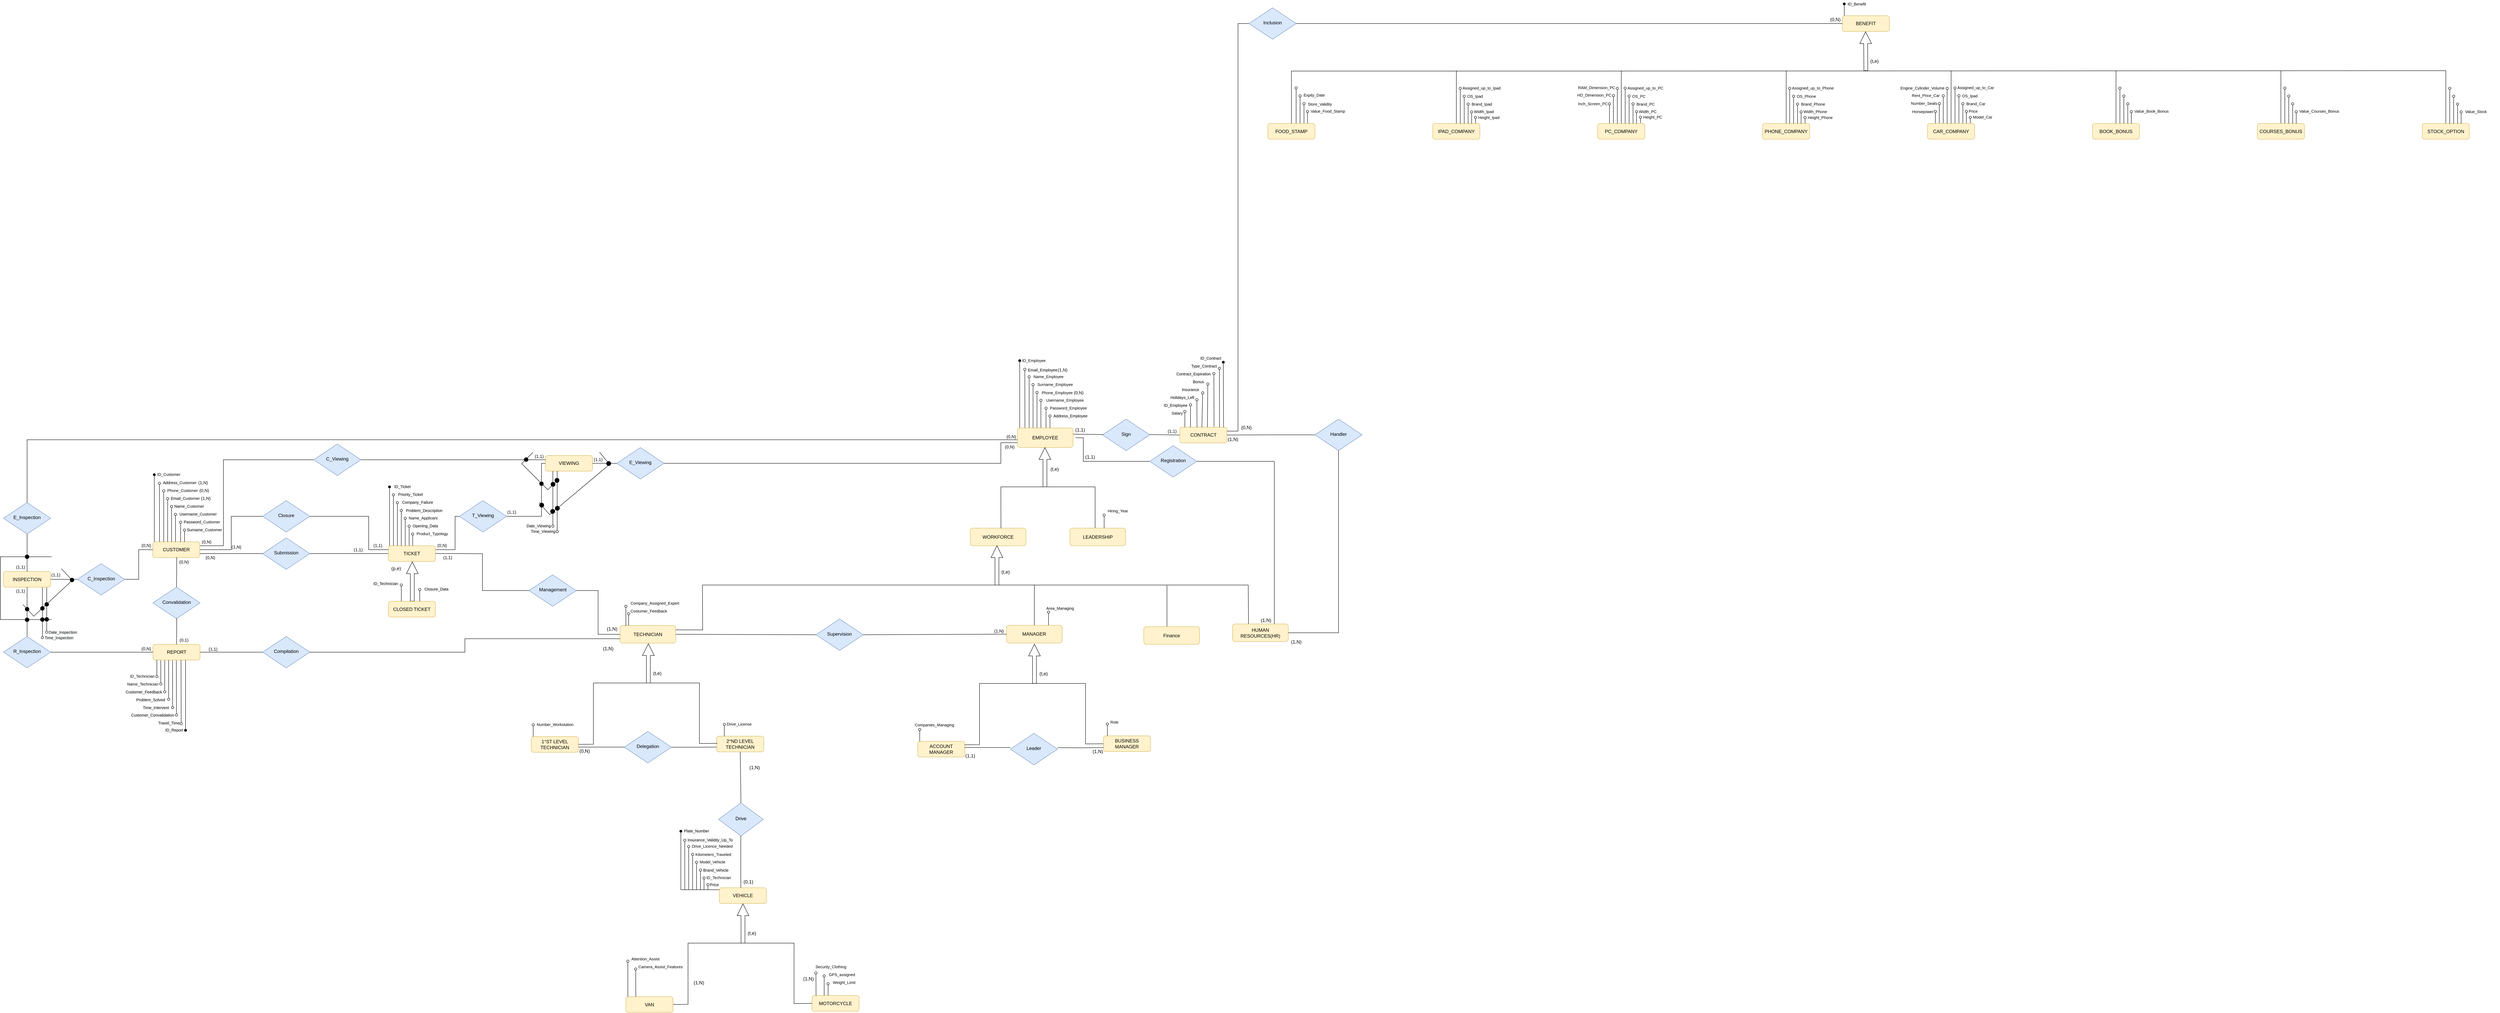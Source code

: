<mxfile version="17.1.5" type="device"><diagram id="LzaK2cvQd3WQJ3ZBWV_J" name="Page-1"><mxGraphModel dx="2816" dy="3029" grid="1" gridSize="10" guides="1" tooltips="1" connect="1" arrows="1" fold="1" page="1" pageScale="1" pageWidth="850" pageHeight="1100" math="0" shadow="0"><root><mxCell id="0"/><mxCell id="1" parent="0"/><mxCell id="CWDjFpCoxvxywgwHbxpp-1" style="edgeStyle=orthogonalEdgeStyle;rounded=0;orthogonalLoop=1;jettySize=auto;html=1;exitX=1;exitY=0.25;exitDx=0;exitDy=0;endArrow=none;endFill=0;entryX=0;entryY=0.5;entryDx=0;entryDy=0;" parent="1" source="CWDjFpCoxvxywgwHbxpp-2" target="CWDjFpCoxvxywgwHbxpp-177" edge="1"><mxGeometry relative="1" as="geometry"><mxPoint x="160" y="-26" as="targetPoint"/><Array as="points"><mxPoint x="-60" y="190"/><mxPoint x="-60" y="-29"/></Array></mxGeometry></mxCell><mxCell id="CWDjFpCoxvxywgwHbxpp-2" value="CUSTOMER" style="rounded=1;whiteSpace=wrap;html=1;fontSize=12;glass=0;strokeWidth=1;shadow=0;fillColor=#fff2cc;strokeColor=#d6b656;" parent="1" vertex="1"><mxGeometry x="-240" y="180" width="120" height="40" as="geometry"/></mxCell><mxCell id="CWDjFpCoxvxywgwHbxpp-3" value="(1,1)" style="edgeStyle=orthogonalEdgeStyle;rounded=0;html=1;jettySize=auto;orthogonalLoop=1;fontSize=11;endArrow=none;endFill=0;endSize=8;strokeWidth=1;shadow=0;labelBackgroundColor=none;align=left;" parent="1" source="CWDjFpCoxvxywgwHbxpp-4" target="CWDjFpCoxvxywgwHbxpp-10" edge="1"><mxGeometry x="0.1" y="10" relative="1" as="geometry"><mxPoint as="offset"/></mxGeometry></mxCell><mxCell id="CWDjFpCoxvxywgwHbxpp-4" value="Submission" style="rhombus;whiteSpace=wrap;html=1;shadow=0;fontFamily=Helvetica;fontSize=12;align=center;strokeWidth=1;spacing=6;spacingTop=-4;fillColor=#dae8fc;strokeColor=#6c8ebf;" parent="1" vertex="1"><mxGeometry x="40" y="170" width="120" height="80" as="geometry"/></mxCell><mxCell id="CWDjFpCoxvxywgwHbxpp-5" value="REPORT" style="rounded=1;whiteSpace=wrap;html=1;fontSize=12;glass=0;strokeWidth=1;shadow=0;fillColor=#fff2cc;strokeColor=#d6b656;" parent="1" vertex="1"><mxGeometry x="-239.5" y="441" width="120" height="40" as="geometry"/></mxCell><mxCell id="CWDjFpCoxvxywgwHbxpp-6" value="TECHNICIAN" style="rounded=1;whiteSpace=wrap;html=1;fontSize=12;glass=0;strokeWidth=1;shadow=0;fillColor=#fff2cc;strokeColor=#d6b656;" parent="1" vertex="1"><mxGeometry x="950" y="393" width="142" height="45" as="geometry"/></mxCell><mxCell id="CWDjFpCoxvxywgwHbxpp-8" value="&amp;nbsp; &amp;nbsp; &amp;nbsp; (1,1)" style="edgeStyle=orthogonalEdgeStyle;rounded=0;html=1;jettySize=auto;orthogonalLoop=1;fontSize=11;endArrow=none;endFill=0;endSize=8;strokeWidth=1;shadow=0;labelBackgroundColor=none;entryX=1;entryY=0.5;entryDx=0;entryDy=0;exitX=0;exitY=0.5;exitDx=0;exitDy=0;" parent="1" source="CWDjFpCoxvxywgwHbxpp-12" target="CWDjFpCoxvxywgwHbxpp-5" edge="1"><mxGeometry x="0.714" y="-8" relative="1" as="geometry"><mxPoint as="offset"/><mxPoint x="-6.5" y="461" as="sourcePoint"/><mxPoint x="-111" y="496" as="targetPoint"/></mxGeometry></mxCell><mxCell id="CWDjFpCoxvxywgwHbxpp-9" style="edgeStyle=orthogonalEdgeStyle;rounded=0;orthogonalLoop=1;jettySize=auto;html=1;exitX=1;exitY=0.25;exitDx=0;exitDy=0;entryX=0;entryY=0.5;entryDx=0;entryDy=0;endArrow=none;endFill=0;" parent="1" source="CWDjFpCoxvxywgwHbxpp-10" target="CWDjFpCoxvxywgwHbxpp-181" edge="1"><mxGeometry relative="1" as="geometry"><Array as="points"><mxPoint x="530" y="200"/><mxPoint x="530" y="115"/></Array></mxGeometry></mxCell><mxCell id="CWDjFpCoxvxywgwHbxpp-10" value="TICKET" style="rounded=1;whiteSpace=wrap;html=1;fontSize=12;glass=0;strokeWidth=1;shadow=0;fillColor=#fff2cc;strokeColor=#d6b656;" parent="1" vertex="1"><mxGeometry x="360" y="190" width="120" height="40" as="geometry"/></mxCell><mxCell id="CWDjFpCoxvxywgwHbxpp-11" value="Management" style="rhombus;whiteSpace=wrap;html=1;shadow=0;fontFamily=Helvetica;fontSize=12;align=center;strokeWidth=1;spacing=6;spacingTop=-4;fillColor=#dae8fc;strokeColor=#6c8ebf;" parent="1" vertex="1"><mxGeometry x="718.5" y="264.14" width="120" height="80" as="geometry"/></mxCell><mxCell id="CWDjFpCoxvxywgwHbxpp-12" value="Compilation" style="rhombus;whiteSpace=wrap;html=1;shadow=0;fontFamily=Helvetica;fontSize=12;align=center;strokeWidth=1;spacing=6;spacingTop=-4;fillColor=#dae8fc;strokeColor=#6c8ebf;" parent="1" vertex="1"><mxGeometry x="40" y="421" width="120" height="80" as="geometry"/></mxCell><mxCell id="CWDjFpCoxvxywgwHbxpp-13" value="(0,N)" style="edgeStyle=orthogonalEdgeStyle;rounded=0;html=1;jettySize=auto;orthogonalLoop=1;fontSize=11;endArrow=none;endFill=0;endSize=8;strokeWidth=1;shadow=0;labelBackgroundColor=none;align=right;verticalAlign=middle;horizontal=1;entryX=0;entryY=0.5;entryDx=0;entryDy=0;exitX=1;exitY=0.75;exitDx=0;exitDy=0;" parent="1" source="CWDjFpCoxvxywgwHbxpp-2" target="CWDjFpCoxvxywgwHbxpp-4" edge="1"><mxGeometry x="-0.5" y="-10" relative="1" as="geometry"><mxPoint as="offset"/><mxPoint x="-102" y="209.5" as="sourcePoint"/><mxPoint x="-32" y="209.5" as="targetPoint"/></mxGeometry></mxCell><mxCell id="CWDjFpCoxvxywgwHbxpp-14" value="" style="endArrow=oval;html=1;align=left;exitX=0;exitY=0;exitDx=0;exitDy=0;startArrow=none;startFill=0;rounded=0;endFill=1;" parent="1" edge="1"><mxGeometry width="50" height="50" relative="1" as="geometry"><mxPoint x="363" y="190" as="sourcePoint"/><mxPoint x="363" y="40" as="targetPoint"/></mxGeometry></mxCell><mxCell id="CWDjFpCoxvxywgwHbxpp-15" value="" style="endArrow=oval;html=1;align=left;exitX=0;exitY=0;exitDx=0;exitDy=0;startArrow=none;startFill=0;rounded=0;endFill=0;" parent="1" edge="1"><mxGeometry width="50" height="50" relative="1" as="geometry"><mxPoint x="373" y="190" as="sourcePoint"/><mxPoint x="373" y="60" as="targetPoint"/></mxGeometry></mxCell><mxCell id="CWDjFpCoxvxywgwHbxpp-16" value="" style="endArrow=oval;html=1;align=left;exitX=0;exitY=0;exitDx=0;exitDy=0;startArrow=none;startFill=0;rounded=0;endFill=0;" parent="1" edge="1"><mxGeometry width="50" height="50" relative="1" as="geometry"><mxPoint x="383" y="190" as="sourcePoint"/><mxPoint x="383" y="80" as="targetPoint"/></mxGeometry></mxCell><mxCell id="CWDjFpCoxvxywgwHbxpp-17" value="" style="endArrow=oval;html=1;align=left;exitX=0;exitY=0;exitDx=0;exitDy=0;startArrow=none;startFill=0;rounded=0;endFill=0;" parent="1" edge="1"><mxGeometry width="50" height="50" relative="1" as="geometry"><mxPoint x="393" y="190" as="sourcePoint"/><mxPoint x="393" y="100" as="targetPoint"/></mxGeometry></mxCell><mxCell id="CWDjFpCoxvxywgwHbxpp-18" value="" style="endArrow=oval;html=1;align=left;exitX=0;exitY=0;exitDx=0;exitDy=0;startArrow=none;startFill=0;rounded=0;endFill=0;" parent="1" edge="1"><mxGeometry width="50" height="50" relative="1" as="geometry"><mxPoint x="403" y="190" as="sourcePoint"/><mxPoint x="403" y="120" as="targetPoint"/></mxGeometry></mxCell><mxCell id="CWDjFpCoxvxywgwHbxpp-19" value="" style="endArrow=oval;html=1;align=left;exitX=0;exitY=0;exitDx=0;exitDy=0;startArrow=none;startFill=0;rounded=0;endFill=1;" parent="1" edge="1"><mxGeometry width="50" height="50" relative="1" as="geometry"><mxPoint x="-236" y="180" as="sourcePoint"/><mxPoint x="-236" y="9" as="targetPoint"/></mxGeometry></mxCell><mxCell id="CWDjFpCoxvxywgwHbxpp-20" value="" style="endArrow=oval;html=1;align=left;exitX=0;exitY=0;exitDx=0;exitDy=0;startArrow=none;startFill=0;rounded=0;endFill=0;" parent="1" edge="1"><mxGeometry width="50" height="50" relative="1" as="geometry"><mxPoint x="-212" y="180" as="sourcePoint"/><mxPoint x="-212" y="50" as="targetPoint"/></mxGeometry></mxCell><mxCell id="CWDjFpCoxvxywgwHbxpp-21" value="" style="endArrow=oval;html=1;align=left;exitX=0;exitY=0;exitDx=0;exitDy=0;startArrow=none;startFill=0;rounded=0;endFill=0;" parent="1" edge="1"><mxGeometry width="50" height="50" relative="1" as="geometry"><mxPoint x="-202" y="180" as="sourcePoint"/><mxPoint x="-202" y="70" as="targetPoint"/></mxGeometry></mxCell><mxCell id="CWDjFpCoxvxywgwHbxpp-22" value="" style="endArrow=oval;html=1;align=left;exitX=0;exitY=0;exitDx=0;exitDy=0;startArrow=none;startFill=0;rounded=0;endFill=0;" parent="1" edge="1"><mxGeometry width="50" height="50" relative="1" as="geometry"><mxPoint x="-192" y="180" as="sourcePoint"/><mxPoint x="-192" y="90" as="targetPoint"/></mxGeometry></mxCell><mxCell id="CWDjFpCoxvxywgwHbxpp-23" value="" style="endArrow=oval;html=1;align=left;exitX=0;exitY=0;exitDx=0;exitDy=0;startArrow=none;startFill=0;rounded=0;endFill=0;" parent="1" edge="1"><mxGeometry width="50" height="50" relative="1" as="geometry"><mxPoint x="-182" y="180" as="sourcePoint"/><mxPoint x="-182" y="110" as="targetPoint"/></mxGeometry></mxCell><mxCell id="CWDjFpCoxvxywgwHbxpp-24" value="" style="endArrow=oval;html=1;align=left;exitX=0;exitY=0;exitDx=0;exitDy=0;startArrow=none;startFill=0;rounded=0;endFill=0;" parent="1" edge="1"><mxGeometry width="50" height="50" relative="1" as="geometry"><mxPoint x="-169" y="180" as="sourcePoint"/><mxPoint x="-169" y="130" as="targetPoint"/></mxGeometry></mxCell><mxCell id="CWDjFpCoxvxywgwHbxpp-25" value="" style="endArrow=oval;html=1;align=left;exitX=0;exitY=0;exitDx=0;exitDy=0;startArrow=none;startFill=0;rounded=0;endFill=0;" parent="1" edge="1"><mxGeometry width="50" height="50" relative="1" as="geometry"><mxPoint x="-159" y="180" as="sourcePoint"/><mxPoint x="-159" y="150" as="targetPoint"/></mxGeometry></mxCell><mxCell id="CWDjFpCoxvxywgwHbxpp-26" value="&lt;font style=&quot;font-size: 10px&quot;&gt;ID_Customer&lt;/font&gt;" style="text;html=1;strokeColor=none;fillColor=none;align=center;verticalAlign=middle;whiteSpace=wrap;rounded=0;" parent="1" vertex="1"><mxGeometry x="-219" y="-2" width="40" height="20" as="geometry"/></mxCell><mxCell id="CWDjFpCoxvxywgwHbxpp-27" value="&lt;span style=&quot;color: rgb(0 , 0 , 0) ; font-family: &amp;#34;helvetica&amp;#34; ; font-size: 10px ; font-style: normal ; font-weight: 400 ; letter-spacing: normal ; text-align: center ; text-indent: 0px ; text-transform: none ; word-spacing: 0px ; background-color: rgb(248 , 249 , 250) ; display: inline ; float: none&quot;&gt;Surname_&lt;/span&gt;&lt;span style=&quot;font-size: 10px ; text-align: center&quot;&gt;Customer&lt;/span&gt;" style="text;whiteSpace=wrap;html=1;" parent="1" vertex="1"><mxGeometry x="-155" y="135" width="70" height="30" as="geometry"/></mxCell><mxCell id="CWDjFpCoxvxywgwHbxpp-28" value="&lt;span style=&quot;color: rgb(0 , 0 , 0) ; font-family: &amp;#34;helvetica&amp;#34; ; font-size: 10px ; font-style: normal ; font-weight: 400 ; letter-spacing: normal ; text-align: center ; text-indent: 0px ; text-transform: none ; word-spacing: 0px ; background-color: rgb(248 , 249 , 250) ; display: inline ; float: none&quot;&gt;Email_&lt;/span&gt;&lt;span style=&quot;font-size: 10px ; text-align: center&quot;&gt;Customer&lt;/span&gt;" style="text;whiteSpace=wrap;html=1;" parent="1" vertex="1"><mxGeometry x="-196" y="55" width="70" height="30" as="geometry"/></mxCell><mxCell id="CWDjFpCoxvxywgwHbxpp-29" value="&lt;span style=&quot;color: rgb(0 , 0 , 0) ; font-family: &amp;#34;helvetica&amp;#34; ; font-size: 10px ; font-style: normal ; font-weight: 400 ; letter-spacing: normal ; text-align: center ; text-indent: 0px ; text-transform: none ; word-spacing: 0px ; background-color: rgb(248 , 249 , 250) ; display: inline ; float: none&quot;&gt;ID_Report&lt;/span&gt;" style="text;whiteSpace=wrap;html=1;" parent="1" vertex="1"><mxGeometry x="-210.5" y="645" width="70" height="30" as="geometry"/></mxCell><mxCell id="CWDjFpCoxvxywgwHbxpp-30" value="&lt;span style=&quot;color: rgb(0 , 0 , 0) ; font-family: &amp;#34;helvetica&amp;#34; ; font-size: 10px ; font-style: normal ; font-weight: 400 ; letter-spacing: normal ; text-align: center ; text-indent: 0px ; text-transform: none ; word-spacing: 0px ; background-color: rgb(248 , 249 , 250) ; display: inline ; float: none&quot;&gt;ID_Ticket&lt;/span&gt;" style="text;whiteSpace=wrap;html=1;" parent="1" vertex="1"><mxGeometry x="373" y="25" width="70" height="30" as="geometry"/></mxCell><mxCell id="CWDjFpCoxvxywgwHbxpp-31" value="&lt;span style=&quot;color: rgb(0 , 0 , 0) ; font-family: &amp;#34;helvetica&amp;#34; ; font-size: 10px ; font-style: normal ; font-weight: 400 ; letter-spacing: normal ; text-align: center ; text-indent: 0px ; text-transform: none ; word-spacing: 0px ; background-color: rgb(248 , 249 , 250) ; display: inline ; float: none&quot;&gt;Username_&lt;/span&gt;&lt;span style=&quot;font-size: 10px ; text-align: center&quot;&gt;Customer&lt;/span&gt;" style="text;whiteSpace=wrap;html=1;" parent="1" vertex="1"><mxGeometry x="-174" y="95" width="90" height="30" as="geometry"/></mxCell><mxCell id="CWDjFpCoxvxywgwHbxpp-32" value="&lt;span style=&quot;color: rgb(0 , 0 , 0) ; font-family: &amp;#34;helvetica&amp;#34; ; font-size: 10px ; font-style: normal ; font-weight: 400 ; letter-spacing: normal ; text-align: center ; text-indent: 0px ; text-transform: none ; word-spacing: 0px ; background-color: rgb(248 , 249 , 250) ; display: inline ; float: none&quot;&gt;Priority_Ticket&lt;/span&gt;" style="text;whiteSpace=wrap;html=1;" parent="1" vertex="1"><mxGeometry x="383" y="45" width="90" height="30" as="geometry"/></mxCell><mxCell id="CWDjFpCoxvxywgwHbxpp-33" value="&lt;span style=&quot;color: rgb(0 , 0 , 0) ; font-family: &amp;#34;helvetica&amp;#34; ; font-size: 10px ; font-style: normal ; font-weight: 400 ; letter-spacing: normal ; text-align: center ; text-indent: 0px ; text-transform: none ; word-spacing: 0px ; background-color: rgb(248 , 249 , 250) ; display: inline ; float: none&quot;&gt;Company_Failure&lt;/span&gt;" style="text;whiteSpace=wrap;html=1;" parent="1" vertex="1"><mxGeometry x="393" y="65" width="90" height="30" as="geometry"/></mxCell><mxCell id="CWDjFpCoxvxywgwHbxpp-34" value="&lt;span style=&quot;color: rgb(0 , 0 , 0) ; font-family: &amp;#34;helvetica&amp;#34; ; font-size: 10px ; font-style: normal ; font-weight: 400 ; letter-spacing: normal ; text-align: center ; text-indent: 0px ; text-transform: none ; word-spacing: 0px ; background-color: rgb(248 , 249 , 250) ; display: inline ; float: none&quot;&gt;Password_&lt;/span&gt;&lt;span style=&quot;font-size: 10px ; text-align: center&quot;&gt;Customer&lt;/span&gt;" style="text;whiteSpace=wrap;html=1;" parent="1" vertex="1"><mxGeometry x="-163" y="115" width="90" height="30" as="geometry"/></mxCell><mxCell id="CWDjFpCoxvxywgwHbxpp-35" value="&lt;span style=&quot;color: rgb(0 , 0 , 0) ; font-family: &amp;#34;helvetica&amp;#34; ; font-size: 10px ; font-style: normal ; font-weight: 400 ; letter-spacing: normal ; text-align: center ; text-indent: 0px ; text-transform: none ; word-spacing: 0px ; background-color: rgb(248 , 249 , 250) ; display: inline ; float: none&quot;&gt;Problem_Description&lt;/span&gt;" style="text;whiteSpace=wrap;html=1;" parent="1" vertex="1"><mxGeometry x="403" y="86" width="90" height="30" as="geometry"/></mxCell><mxCell id="CWDjFpCoxvxywgwHbxpp-36" value="&lt;div style=&quot;text-align: center&quot;&gt;&lt;font face=&quot;helvetica&quot;&gt;&lt;span style=&quot;font-size: 10px&quot;&gt;Name_Technician&lt;/span&gt;&lt;/font&gt;&lt;/div&gt;" style="text;whiteSpace=wrap;html=1;" parent="1" vertex="1"><mxGeometry x="-307" y="528" width="99" height="30" as="geometry"/></mxCell><mxCell id="CWDjFpCoxvxywgwHbxpp-37" value="&lt;span style=&quot;color: rgb(0 , 0 , 0) ; font-family: &amp;#34;helvetica&amp;#34; ; font-size: 10px ; font-style: normal ; font-weight: 400 ; letter-spacing: normal ; text-align: center ; text-indent: 0px ; text-transform: none ; word-spacing: 0px ; background-color: rgb(248 , 249 , 250) ; display: inline ; float: none&quot;&gt;Address_&lt;/span&gt;&lt;span style=&quot;font-size: 10px ; text-align: center&quot;&gt;Customer&lt;/span&gt;" style="text;whiteSpace=wrap;html=1;" parent="1" vertex="1"><mxGeometry x="-216" y="15" width="110" height="30" as="geometry"/></mxCell><mxCell id="CWDjFpCoxvxywgwHbxpp-38" value="&lt;div style=&quot;text-align: center&quot;&gt;&lt;br&gt;&lt;/div&gt;" style="text;whiteSpace=wrap;html=1;" parent="1" vertex="1"><mxGeometry x="410" y="105" width="130" height="30" as="geometry"/></mxCell><mxCell id="CWDjFpCoxvxywgwHbxpp-39" value="&lt;span style=&quot;color: rgb(0 , 0 , 0) ; font-family: &amp;#34;helvetica&amp;#34; ; font-size: 10px ; font-style: normal ; font-weight: 400 ; letter-spacing: normal ; text-align: center ; text-indent: 0px ; text-transform: none ; word-spacing: 0px ; background-color: rgb(248 , 249 , 250) ; display: inline ; float: none&quot;&gt;Customer_Feedback&lt;/span&gt;" style="text;whiteSpace=wrap;html=1;" parent="1" vertex="1"><mxGeometry x="-311.5" y="548" width="114" height="30" as="geometry"/></mxCell><mxCell id="CWDjFpCoxvxywgwHbxpp-40" value="&lt;span style=&quot;color: rgb(0 , 0 , 0) ; font-family: &amp;#34;helvetica&amp;#34; ; font-size: 10px ; font-style: normal ; font-weight: 400 ; letter-spacing: normal ; text-align: center ; text-indent: 0px ; text-transform: none ; word-spacing: 0px ; background-color: rgb(248 , 249 , 250) ; display: inline ; float: none&quot;&gt;Customer_Convalidation&lt;/span&gt;" style="text;whiteSpace=wrap;html=1;" parent="1" vertex="1"><mxGeometry x="-297.5" y="607" width="100" height="30" as="geometry"/></mxCell><mxCell id="CWDjFpCoxvxywgwHbxpp-41" value="&lt;span style=&quot;color: rgb(0 , 0 , 0) ; font-family: &amp;#34;helvetica&amp;#34; ; font-size: 10px ; font-style: normal ; font-weight: 400 ; letter-spacing: normal ; text-align: center ; text-indent: 0px ; text-transform: none ; word-spacing: 0px ; background-color: rgb(248 , 249 , 250) ; display: inline ; float: none&quot;&gt;Problem_Solved&lt;/span&gt;" style="text;whiteSpace=wrap;html=1;" parent="1" vertex="1"><mxGeometry x="-284.5" y="568" width="93" height="30" as="geometry"/></mxCell><mxCell id="CWDjFpCoxvxywgwHbxpp-42" value="&lt;div style=&quot;text-align: center&quot;&gt;&lt;font face=&quot;helvetica&quot;&gt;&lt;span style=&quot;font-size: 10px&quot;&gt;Name_Applicant&lt;/span&gt;&lt;/font&gt;&lt;/div&gt;" style="text;whiteSpace=wrap;html=1;" parent="1" vertex="1"><mxGeometry x="410" y="105" width="130" height="30" as="geometry"/></mxCell><mxCell id="CWDjFpCoxvxywgwHbxpp-43" value="&lt;span style=&quot;color: rgb(0 , 0 , 0) ; font-family: &amp;#34;helvetica&amp;#34; ; font-size: 10px ; font-style: normal ; font-weight: 400 ; letter-spacing: normal ; text-align: center ; text-indent: 0px ; text-transform: none ; word-spacing: 0px ; background-color: rgb(248 , 249 , 250) ; display: inline ; float: none&quot;&gt;Time_Intervent&lt;/span&gt;" style="text;whiteSpace=wrap;html=1;" parent="1" vertex="1"><mxGeometry x="-267.5" y="588" width="107" height="30" as="geometry"/></mxCell><mxCell id="CWDjFpCoxvxywgwHbxpp-44" value="" style="endArrow=oval;html=1;align=left;startArrow=none;startFill=0;rounded=0;endFill=0;" parent="1" edge="1"><mxGeometry width="50" height="50" relative="1" as="geometry"><mxPoint x="413" y="190" as="sourcePoint"/><mxPoint x="413" y="140" as="targetPoint"/></mxGeometry></mxCell><mxCell id="CWDjFpCoxvxywgwHbxpp-45" value="&lt;div style=&quot;text-align: center&quot;&gt;&lt;font face=&quot;helvetica&quot;&gt;&lt;span style=&quot;font-size: 10px ; background-color: rgb(248 , 249 , 250)&quot;&gt;Opening_Data&lt;/span&gt;&lt;/font&gt;&lt;/div&gt;" style="text;whiteSpace=wrap;html=1;" parent="1" vertex="1"><mxGeometry x="420" y="125" width="130" height="30" as="geometry"/></mxCell><mxCell id="CWDjFpCoxvxywgwHbxpp-46" value="Supervision" style="rhombus;whiteSpace=wrap;html=1;shadow=0;fontFamily=Helvetica;fontSize=12;align=center;strokeWidth=1;spacing=6;spacingTop=-4;fillColor=#dae8fc;strokeColor=#6c8ebf;" parent="1" vertex="1"><mxGeometry x="1449.33" y="376.64" width="120" height="80" as="geometry"/></mxCell><mxCell id="CWDjFpCoxvxywgwHbxpp-47" value="" style="endArrow=oval;html=1;align=left;startArrow=none;startFill=0;rounded=0;endFill=0;" parent="1" edge="1"><mxGeometry width="50" height="50" relative="1" as="geometry"><mxPoint x="-180" y="482" as="sourcePoint"/><mxPoint x="-179.5" y="621" as="targetPoint"/></mxGeometry></mxCell><mxCell id="CWDjFpCoxvxywgwHbxpp-48" value="" style="endArrow=oval;html=1;align=left;exitX=0;exitY=1;exitDx=0;exitDy=0;startArrow=none;startFill=0;rounded=0;endFill=0;" parent="1" edge="1"><mxGeometry width="50" height="50" relative="1" as="geometry"><mxPoint x="-219.5" y="482" as="sourcePoint"/><mxPoint x="-219.5" y="542" as="targetPoint"/></mxGeometry></mxCell><mxCell id="CWDjFpCoxvxywgwHbxpp-49" value="" style="endArrow=oval;html=1;align=left;exitX=0;exitY=1;exitDx=0;exitDy=0;startArrow=none;startFill=0;rounded=0;endFill=0;" parent="1" edge="1"><mxGeometry width="50" height="50" relative="1" as="geometry"><mxPoint x="-209.5" y="482" as="sourcePoint"/><mxPoint x="-209.5" y="562" as="targetPoint"/></mxGeometry></mxCell><mxCell id="CWDjFpCoxvxywgwHbxpp-50" value="" style="endArrow=oval;html=1;align=left;startArrow=none;startFill=0;rounded=0;endFill=0;" parent="1" edge="1"><mxGeometry width="50" height="50" relative="1" as="geometry"><mxPoint x="-189.5" y="482" as="sourcePoint"/><mxPoint x="-189.5" y="602" as="targetPoint"/></mxGeometry></mxCell><mxCell id="CWDjFpCoxvxywgwHbxpp-51" value="" style="endArrow=oval;html=1;align=left;startArrow=none;startFill=0;rounded=0;endFill=0;" parent="1" edge="1"><mxGeometry width="50" height="50" relative="1" as="geometry"><mxPoint x="-199.5" y="481" as="sourcePoint"/><mxPoint x="-199.5" y="581" as="targetPoint"/></mxGeometry></mxCell><mxCell id="CWDjFpCoxvxywgwHbxpp-52" value="" style="endArrow=oval;html=1;align=left;startArrow=none;startFill=0;rounded=0;endFill=1;" parent="1" edge="1"><mxGeometry width="50" height="50" relative="1" as="geometry"><mxPoint x="-156.5" y="481" as="sourcePoint"/><mxPoint x="-156.5" y="660" as="targetPoint"/></mxGeometry></mxCell><mxCell id="CWDjFpCoxvxywgwHbxpp-53" value="2°ND LEVEL TECHNICIAN" style="rounded=1;whiteSpace=wrap;html=1;fontSize=12;glass=0;strokeWidth=1;shadow=0;fillColor=#fff2cc;strokeColor=#d6b656;" parent="1" vertex="1"><mxGeometry x="1196.25" y="675" width="120" height="40" as="geometry"/></mxCell><mxCell id="CWDjFpCoxvxywgwHbxpp-54" value="(1,1)" style="edgeStyle=orthogonalEdgeStyle;rounded=0;html=1;jettySize=auto;orthogonalLoop=1;fontSize=11;endArrow=none;endFill=0;endSize=8;strokeWidth=1;shadow=0;labelBackgroundColor=none;align=left;entryX=0;entryY=0.5;entryDx=0;entryDy=0;" parent="1" target="CWDjFpCoxvxywgwHbxpp-11" edge="1"><mxGeometry x="-0.89" y="-10" relative="1" as="geometry"><mxPoint as="offset"/><mxPoint x="480.0" y="209.66" as="sourcePoint"/><mxPoint x="550" y="209.66" as="targetPoint"/></mxGeometry></mxCell><mxCell id="CWDjFpCoxvxywgwHbxpp-55" value="&lt;span style=&quot;color: rgb(0 , 0 , 0) ; font-family: &amp;#34;helvetica&amp;#34; ; font-size: 11px ; font-style: normal ; font-weight: 400 ; letter-spacing: normal ; text-align: left ; text-indent: 0px ; text-transform: none ; word-spacing: 0px ; background-color: rgb(255 , 255 , 255) ; display: inline ; float: none&quot;&gt;(1,N)&lt;/span&gt;" style="text;whiteSpace=wrap;html=1;" parent="1" vertex="1"><mxGeometry x="1901.331" y="392.636" width="43" height="28" as="geometry"/></mxCell><mxCell id="CWDjFpCoxvxywgwHbxpp-56" value="" style="endArrow=oval;html=1;align=left;exitX=0;exitY=1;exitDx=0;exitDy=0;startArrow=none;startFill=0;rounded=0;endFill=0;" parent="1" edge="1"><mxGeometry width="50" height="50" relative="1" as="geometry"><mxPoint x="-229.5" y="481.0" as="sourcePoint"/><mxPoint x="-229.5" y="523" as="targetPoint"/></mxGeometry></mxCell><mxCell id="CWDjFpCoxvxywgwHbxpp-57" value="&lt;div style=&quot;text-align: center&quot;&gt;&lt;font face=&quot;helvetica&quot;&gt;&lt;span style=&quot;font-size: 10px&quot;&gt;ID_Technician&lt;/span&gt;&lt;/font&gt;&lt;/div&gt;" style="text;whiteSpace=wrap;html=1;" parent="1" vertex="1"><mxGeometry x="-300.5" y="508" width="99" height="30" as="geometry"/></mxCell><mxCell id="CWDjFpCoxvxywgwHbxpp-58" value="VEHICLE" style="rounded=1;whiteSpace=wrap;html=1;fontSize=12;glass=0;strokeWidth=1;shadow=0;fillColor=#fff2cc;strokeColor=#d6b656;" parent="1" vertex="1"><mxGeometry x="1203" y="1061" width="120" height="40" as="geometry"/></mxCell><mxCell id="CWDjFpCoxvxywgwHbxpp-59" value="Drive" style="rhombus;whiteSpace=wrap;html=1;shadow=0;fontFamily=Helvetica;fontSize=12;align=center;strokeWidth=1;spacing=6;spacingTop=-4;fillColor=#dae8fc;strokeColor=#6c8ebf;" parent="1" vertex="1"><mxGeometry x="1201" y="845" width="114" height="84" as="geometry"/></mxCell><mxCell id="CWDjFpCoxvxywgwHbxpp-60" value="" style="endArrow=oval;html=1;align=left;exitX=0;exitY=0;exitDx=0;exitDy=0;startArrow=none;startFill=0;rounded=0;endFill=0;" parent="1" edge="1"><mxGeometry width="50" height="50" relative="1" as="geometry"><mxPoint x="-222.69" y="180" as="sourcePoint"/><mxPoint x="-223" y="31" as="targetPoint"/></mxGeometry></mxCell><mxCell id="CWDjFpCoxvxywgwHbxpp-61" value="&lt;span style=&quot;color: rgb(0 , 0 , 0) ; font-family: &amp;#34;helvetica&amp;#34; ; font-size: 10px ; font-style: normal ; font-weight: 400 ; letter-spacing: normal ; text-align: center ; text-indent: 0px ; text-transform: none ; word-spacing: 0px ; background-color: rgb(248 , 249 , 250) ; display: inline ; float: none&quot;&gt;Travel_Time&lt;/span&gt;" style="text;whiteSpace=wrap;html=1;" parent="1" vertex="1"><mxGeometry x="-228.5" y="627" width="55" height="22" as="geometry"/></mxCell><mxCell id="CWDjFpCoxvxywgwHbxpp-62" value="&lt;div style=&quot;text-align: center&quot;&gt;&lt;font face=&quot;helvetica&quot;&gt;&lt;span style=&quot;font-size: 10px&quot;&gt;Product_Typology&lt;/span&gt;&lt;/font&gt;&lt;/div&gt;" style="text;whiteSpace=wrap;html=1;" parent="1" vertex="1"><mxGeometry x="430" y="145" width="90" height="30" as="geometry"/></mxCell><mxCell id="CWDjFpCoxvxywgwHbxpp-63" value="" style="endArrow=none;html=1;rounded=0;entryX=0;entryY=0.5;entryDx=0;entryDy=0;exitX=1;exitY=0.5;exitDx=0;exitDy=0;edgeStyle=orthogonalEdgeStyle;" parent="1" source="CWDjFpCoxvxywgwHbxpp-11" target="CWDjFpCoxvxywgwHbxpp-6" edge="1"><mxGeometry width="50" height="50" relative="1" as="geometry"><mxPoint x="840" y="438" as="sourcePoint"/><mxPoint x="890" y="388" as="targetPoint"/></mxGeometry></mxCell><mxCell id="CWDjFpCoxvxywgwHbxpp-64" value="(1,N)" style="text;html=1;strokeColor=none;fillColor=none;align=center;verticalAlign=middle;whiteSpace=wrap;rounded=0;" parent="1" vertex="1"><mxGeometry x="900" y="387" width="60" height="30" as="geometry"/></mxCell><mxCell id="CWDjFpCoxvxywgwHbxpp-65" value="1°ST LEVEL TECHNICIAN" style="rounded=1;whiteSpace=wrap;html=1;fontSize=12;glass=0;strokeWidth=1;shadow=0;fillColor=#fff2cc;strokeColor=#d6b656;" parent="1" vertex="1"><mxGeometry x="724" y="676" width="120" height="40" as="geometry"/></mxCell><mxCell id="CWDjFpCoxvxywgwHbxpp-66" value="(t,e)" style="text;html=1;strokeColor=none;fillColor=none;align=center;verticalAlign=middle;whiteSpace=wrap;rounded=0;" parent="1" vertex="1"><mxGeometry x="1902" y="242.14" width="60" height="30" as="geometry"/></mxCell><mxCell id="CWDjFpCoxvxywgwHbxpp-67" value="(0,1)" style="text;html=1;strokeColor=none;fillColor=none;align=center;verticalAlign=middle;whiteSpace=wrap;rounded=0;" parent="1" vertex="1"><mxGeometry x="1246.67" y="1031" width="60" height="30" as="geometry"/></mxCell><mxCell id="CWDjFpCoxvxywgwHbxpp-68" value="" style="endArrow=oval;html=1;align=left;startArrow=none;startFill=0;rounded=0;endFill=0;" parent="1" edge="1"><mxGeometry width="50" height="50" relative="1" as="geometry"><mxPoint x="-168" y="481" as="sourcePoint"/><mxPoint x="-167.5" y="643" as="targetPoint"/></mxGeometry></mxCell><mxCell id="CWDjFpCoxvxywgwHbxpp-69" value="(1,N)" style="text;html=1;strokeColor=none;fillColor=none;align=center;verticalAlign=middle;whiteSpace=wrap;rounded=0;" parent="1" vertex="1"><mxGeometry x="1121" y="1288" width="60" height="30" as="geometry"/></mxCell><mxCell id="CWDjFpCoxvxywgwHbxpp-70" value="(1,N)" style="text;html=1;strokeColor=none;fillColor=none;align=center;verticalAlign=middle;whiteSpace=wrap;rounded=0;" parent="1" vertex="1"><mxGeometry x="890.0" y="437.14" width="60" height="30" as="geometry"/></mxCell><mxCell id="CWDjFpCoxvxywgwHbxpp-73" value="CONTRACT" style="rounded=1;whiteSpace=wrap;html=1;fontSize=12;glass=0;strokeWidth=1;shadow=0;fillColor=#fff2cc;strokeColor=#d6b656;" parent="1" vertex="1"><mxGeometry x="2376" y="-112" width="120" height="40" as="geometry"/></mxCell><mxCell id="CWDjFpCoxvxywgwHbxpp-74" value="Sign" style="rhombus;whiteSpace=wrap;html=1;shadow=0;fontFamily=Helvetica;fontSize=12;align=center;strokeWidth=1;spacing=6;spacingTop=-4;fillColor=#dae8fc;strokeColor=#6c8ebf;" parent="1" vertex="1"><mxGeometry x="2179" y="-132.5" width="120" height="80" as="geometry"/></mxCell><mxCell id="CWDjFpCoxvxywgwHbxpp-75" value="&lt;span style=&quot;color: rgb(0 , 0 , 0) ; font-family: &amp;#34;helvetica&amp;#34; ; font-size: 10px ; font-style: normal ; font-weight: 400 ; letter-spacing: normal ; text-align: center ; text-indent: 0px ; text-transform: none ; word-spacing: 0px ; background-color: rgb(248 , 249 , 250) ; display: inline ; float: none&quot;&gt;ID_Contract&lt;/span&gt;" style="text;whiteSpace=wrap;html=1;" parent="1" vertex="1"><mxGeometry x="2426" y="-302" width="73" height="30" as="geometry"/></mxCell><mxCell id="CWDjFpCoxvxywgwHbxpp-76" value="&lt;div style=&quot;text-align: center&quot;&gt;&lt;font face=&quot;helvetica&quot;&gt;&lt;span style=&quot;font-size: 10px&quot;&gt;Salary&lt;/span&gt;&lt;/font&gt;&lt;/div&gt;" style="text;whiteSpace=wrap;html=1;" parent="1" vertex="1"><mxGeometry x="2353" y="-162" width="99" height="30" as="geometry"/></mxCell><mxCell id="CWDjFpCoxvxywgwHbxpp-77" value="&lt;span style=&quot;color: rgb(0 , 0 , 0) ; font-family: &amp;#34;helvetica&amp;#34; ; font-size: 10px ; font-style: normal ; font-weight: 400 ; letter-spacing: normal ; text-align: center ; text-indent: 0px ; text-transform: none ; word-spacing: 0px ; background-color: rgb(248 , 249 , 250) ; display: inline ; float: none&quot;&gt;Bonus&lt;/span&gt;" style="text;whiteSpace=wrap;html=1;" parent="1" vertex="1"><mxGeometry x="2407" y="-242" width="21" height="30" as="geometry"/></mxCell><mxCell id="CWDjFpCoxvxywgwHbxpp-78" value="&lt;span style=&quot;color: rgb(0 , 0 , 0) ; font-family: &amp;#34;helvetica&amp;#34; ; font-size: 10px ; font-style: normal ; font-weight: 400 ; letter-spacing: normal ; text-align: center ; text-indent: 0px ; text-transform: none ; word-spacing: 0px ; background-color: rgb(248 , 249 , 250) ; display: inline ; float: none&quot;&gt;Holidays_Left&lt;/span&gt;" style="text;whiteSpace=wrap;html=1;" parent="1" vertex="1"><mxGeometry x="2350" y="-202" width="78" height="30" as="geometry"/></mxCell><mxCell id="CWDjFpCoxvxywgwHbxpp-79" value="&lt;span style=&quot;color: rgb(0 , 0 , 0) ; font-family: &amp;#34;helvetica&amp;#34; ; font-size: 10px ; font-style: normal ; font-weight: 400 ; letter-spacing: normal ; text-align: center ; text-indent: 0px ; text-transform: none ; word-spacing: 0px ; background-color: rgb(248 , 249 , 250) ; display: inline ; float: none&quot;&gt;Insurance&lt;/span&gt;" style="text;whiteSpace=wrap;html=1;" parent="1" vertex="1"><mxGeometry x="2379" y="-222" width="81" height="30" as="geometry"/></mxCell><mxCell id="CWDjFpCoxvxywgwHbxpp-80" value="" style="endArrow=oval;html=1;align=left;startArrow=none;startFill=0;rounded=0;endFill=0;" parent="1" edge="1"><mxGeometry width="50" height="50" relative="1" as="geometry"><mxPoint x="2446" y="-112.0" as="sourcePoint"/><mxPoint x="2447" y="-222" as="targetPoint"/></mxGeometry></mxCell><mxCell id="CWDjFpCoxvxywgwHbxpp-81" value="" style="endArrow=oval;html=1;align=left;exitX=0;exitY=1;exitDx=0;exitDy=0;startArrow=none;startFill=0;rounded=0;endFill=0;" parent="1" edge="1"><mxGeometry width="50" height="50" relative="1" as="geometry"><mxPoint x="2388.57" y="-112.0" as="sourcePoint"/><mxPoint x="2388.57" y="-152" as="targetPoint"/></mxGeometry></mxCell><mxCell id="CWDjFpCoxvxywgwHbxpp-82" value="" style="endArrow=oval;html=1;align=left;exitX=0;exitY=1;exitDx=0;exitDy=0;startArrow=none;startFill=0;rounded=0;endFill=0;" parent="1" edge="1"><mxGeometry width="50" height="50" relative="1" as="geometry"><mxPoint x="2403" y="-112.0" as="sourcePoint"/><mxPoint x="2403" y="-169" as="targetPoint"/></mxGeometry></mxCell><mxCell id="CWDjFpCoxvxywgwHbxpp-83" value="" style="endArrow=oval;html=1;align=left;startArrow=none;startFill=0;rounded=0;endFill=0;" parent="1" edge="1"><mxGeometry width="50" height="50" relative="1" as="geometry"><mxPoint x="2432" y="-112.0" as="sourcePoint"/><mxPoint x="2434" y="-199.5" as="targetPoint"/><Array as="points"/></mxGeometry></mxCell><mxCell id="CWDjFpCoxvxywgwHbxpp-84" value="" style="endArrow=oval;html=1;align=left;startArrow=none;startFill=0;rounded=0;endFill=0;" parent="1" edge="1"><mxGeometry width="50" height="50" relative="1" as="geometry"><mxPoint x="2419.48" y="-112" as="sourcePoint"/><mxPoint x="2419.24" y="-182" as="targetPoint"/></mxGeometry></mxCell><mxCell id="CWDjFpCoxvxywgwHbxpp-85" value="&lt;div style=&quot;text-align: center&quot;&gt;&lt;font face=&quot;helvetica&quot;&gt;&lt;span style=&quot;font-size: 10px ; background-color: rgb(248 , 249 , 250)&quot;&gt;ID_Employee&lt;/span&gt;&lt;/font&gt;&lt;/div&gt;" style="text;whiteSpace=wrap;html=1;" parent="1" vertex="1"><mxGeometry x="2333.001" y="-182.003" width="93" height="28" as="geometry"/></mxCell><mxCell id="CWDjFpCoxvxywgwHbxpp-86" value="" style="endArrow=oval;html=1;align=left;startArrow=none;startFill=0;rounded=0;endFill=1;" parent="1" edge="1"><mxGeometry width="50" height="50" relative="1" as="geometry"><mxPoint x="2487.17" y="-112" as="sourcePoint"/><mxPoint x="2486.55" y="-277.5" as="targetPoint"/></mxGeometry></mxCell><mxCell id="CWDjFpCoxvxywgwHbxpp-87" value="" style="endArrow=oval;html=1;align=left;startArrow=none;startFill=0;rounded=0;endFill=0;exitX=0.724;exitY=-0.033;exitDx=0;exitDy=0;exitPerimeter=0;" parent="1" source="CWDjFpCoxvxywgwHbxpp-73" edge="1"><mxGeometry width="50" height="50" relative="1" as="geometry"><mxPoint x="2460" y="-112" as="sourcePoint"/><mxPoint x="2462.5" y="-248.5" as="targetPoint"/></mxGeometry></mxCell><mxCell id="CWDjFpCoxvxywgwHbxpp-88" value="&lt;span style=&quot;color: rgb(0 , 0 , 0) ; font-family: &amp;#34;helvetica&amp;#34; ; font-size: 10px ; font-style: normal ; font-weight: 400 ; letter-spacing: normal ; text-align: center ; text-indent: 0px ; text-transform: none ; word-spacing: 0px ; background-color: rgb(248 , 249 , 250) ; display: inline ; float: none&quot;&gt;Contract_Expiration&lt;/span&gt;" style="text;whiteSpace=wrap;html=1;" parent="1" vertex="1"><mxGeometry x="2364.5" y="-262" width="76" height="30" as="geometry"/></mxCell><mxCell id="CWDjFpCoxvxywgwHbxpp-89" value="" style="endArrow=oval;html=1;align=left;startArrow=none;startFill=0;rounded=0;endFill=0;" parent="1" edge="1"><mxGeometry width="50" height="50" relative="1" as="geometry"><mxPoint x="2476.86" y="-112" as="sourcePoint"/><mxPoint x="2476.55" y="-262" as="targetPoint"/></mxGeometry></mxCell><mxCell id="CWDjFpCoxvxywgwHbxpp-90" value="&lt;div style=&quot;text-align: center&quot;&gt;&lt;font face=&quot;helvetica&quot;&gt;&lt;span style=&quot;font-size: 10px ; background-color: rgb(248 , 249 , 250)&quot;&gt;Type_Contract&lt;/span&gt;&lt;/font&gt;&lt;/div&gt;" style="text;whiteSpace=wrap;html=1;" parent="1" vertex="1"><mxGeometry x="2403" y="-282" width="82" height="30" as="geometry"/></mxCell><mxCell id="CWDjFpCoxvxywgwHbxpp-91" value="EMPLOYEE" style="rounded=1;whiteSpace=wrap;html=1;fontSize=12;glass=0;strokeWidth=1;shadow=0;fillColor=#fff2cc;strokeColor=#d6b656;" parent="1" vertex="1"><mxGeometry x="1962" y="-110" width="142" height="50" as="geometry"/></mxCell><mxCell id="CWDjFpCoxvxywgwHbxpp-92" value="" style="endArrow=none;html=1;rounded=0;exitX=1.001;exitY=0.314;exitDx=0;exitDy=0;exitPerimeter=0;" parent="1" source="CWDjFpCoxvxywgwHbxpp-91" target="CWDjFpCoxvxywgwHbxpp-74" edge="1"><mxGeometry width="50" height="50" relative="1" as="geometry"><mxPoint x="2116" y="-190" as="sourcePoint"/><mxPoint x="2166" y="-240" as="targetPoint"/></mxGeometry></mxCell><mxCell id="CWDjFpCoxvxywgwHbxpp-93" value="(1,1)" style="text;html=1;strokeColor=none;fillColor=none;align=center;verticalAlign=middle;whiteSpace=wrap;rounded=0;" parent="1" vertex="1"><mxGeometry x="2091.83" y="-120" width="60" height="30" as="geometry"/></mxCell><mxCell id="CWDjFpCoxvxywgwHbxpp-94" style="edgeStyle=orthogonalEdgeStyle;rounded=0;orthogonalLoop=1;jettySize=auto;html=1;exitX=0.5;exitY=0;exitDx=0;exitDy=0;endArrow=none;endFill=0;" parent="1" source="CWDjFpCoxvxywgwHbxpp-95" edge="1"><mxGeometry relative="1" as="geometry"><mxPoint x="2005.33" y="289.14" as="targetPoint"/></mxGeometry></mxCell><mxCell id="CWDjFpCoxvxywgwHbxpp-95" value="MANAGER" style="rounded=1;whiteSpace=wrap;html=1;fontSize=12;glass=0;strokeWidth=1;shadow=0;fillColor=#fff2cc;strokeColor=#d6b656;" parent="1" vertex="1"><mxGeometry x="1934.33" y="392.64" width="142" height="45" as="geometry"/></mxCell><mxCell id="CWDjFpCoxvxywgwHbxpp-96" value="" style="endArrow=none;html=1;rounded=0;exitX=1;exitY=0.5;exitDx=0;exitDy=0;entryX=0;entryY=0.5;entryDx=0;entryDy=0;" parent="1" target="CWDjFpCoxvxywgwHbxpp-46" edge="1" source="CWDjFpCoxvxywgwHbxpp-6"><mxGeometry width="50" height="50" relative="1" as="geometry"><mxPoint x="1416.83" y="621.89" as="sourcePoint"/><mxPoint x="1533" y="622.14" as="targetPoint"/></mxGeometry></mxCell><mxCell id="CWDjFpCoxvxywgwHbxpp-97" value="" style="endArrow=none;html=1;rounded=0;exitX=1;exitY=0.5;exitDx=0;exitDy=0;entryX=0;entryY=0.5;entryDx=0;entryDy=0;" parent="1" source="CWDjFpCoxvxywgwHbxpp-46" target="CWDjFpCoxvxywgwHbxpp-95" edge="1"><mxGeometry width="50" height="50" relative="1" as="geometry"><mxPoint x="1499.83" y="413.74" as="sourcePoint"/><mxPoint x="1616" y="413.99" as="targetPoint"/></mxGeometry></mxCell><mxCell id="CWDjFpCoxvxywgwHbxpp-98" value="" style="endArrow=oval;html=1;align=left;exitX=0;exitY=0;exitDx=0;exitDy=0;startArrow=none;startFill=0;rounded=0;endFill=1;" parent="1" edge="1"><mxGeometry width="50" height="50" relative="1" as="geometry"><mxPoint x="1968" y="-110.5" as="sourcePoint"/><mxPoint x="1968" y="-281.5" as="targetPoint"/></mxGeometry></mxCell><mxCell id="CWDjFpCoxvxywgwHbxpp-99" value="" style="endArrow=oval;html=1;align=left;exitX=0;exitY=0;exitDx=0;exitDy=0;startArrow=none;startFill=0;rounded=0;endFill=0;" parent="1" edge="1"><mxGeometry width="50" height="50" relative="1" as="geometry"><mxPoint x="1992.0" y="-110.5" as="sourcePoint"/><mxPoint x="1992.0" y="-240.5" as="targetPoint"/></mxGeometry></mxCell><mxCell id="CWDjFpCoxvxywgwHbxpp-100" value="" style="endArrow=oval;html=1;align=left;exitX=0;exitY=0;exitDx=0;exitDy=0;startArrow=none;startFill=0;rounded=0;endFill=0;" parent="1" edge="1"><mxGeometry width="50" height="50" relative="1" as="geometry"><mxPoint x="2002.0" y="-110.5" as="sourcePoint"/><mxPoint x="2002.0" y="-220.5" as="targetPoint"/></mxGeometry></mxCell><mxCell id="CWDjFpCoxvxywgwHbxpp-101" value="" style="endArrow=oval;html=1;align=left;exitX=0;exitY=0;exitDx=0;exitDy=0;startArrow=none;startFill=0;rounded=0;endFill=0;" parent="1" edge="1"><mxGeometry width="50" height="50" relative="1" as="geometry"><mxPoint x="2012.0" y="-110.5" as="sourcePoint"/><mxPoint x="2012.0" y="-200.5" as="targetPoint"/></mxGeometry></mxCell><mxCell id="CWDjFpCoxvxywgwHbxpp-102" value="" style="endArrow=oval;html=1;align=left;exitX=0;exitY=0;exitDx=0;exitDy=0;startArrow=none;startFill=0;rounded=0;endFill=0;" parent="1" edge="1"><mxGeometry width="50" height="50" relative="1" as="geometry"><mxPoint x="2022.0" y="-110.5" as="sourcePoint"/><mxPoint x="2022.0" y="-180.5" as="targetPoint"/></mxGeometry></mxCell><mxCell id="CWDjFpCoxvxywgwHbxpp-103" value="" style="endArrow=oval;html=1;align=left;exitX=0;exitY=0;exitDx=0;exitDy=0;startArrow=none;startFill=0;rounded=0;endFill=0;" parent="1" edge="1"><mxGeometry width="50" height="50" relative="1" as="geometry"><mxPoint x="2035" y="-110.5" as="sourcePoint"/><mxPoint x="2035" y="-160.5" as="targetPoint"/></mxGeometry></mxCell><mxCell id="CWDjFpCoxvxywgwHbxpp-104" value="" style="endArrow=oval;html=1;align=left;exitX=0;exitY=0;exitDx=0;exitDy=0;startArrow=none;startFill=0;rounded=0;endFill=0;" parent="1" edge="1"><mxGeometry width="50" height="50" relative="1" as="geometry"><mxPoint x="2045" y="-110.5" as="sourcePoint"/><mxPoint x="2045" y="-140.5" as="targetPoint"/></mxGeometry></mxCell><mxCell id="CWDjFpCoxvxywgwHbxpp-105" value="&lt;font style=&quot;font-size: 10px&quot;&gt;ID_Employee&lt;/font&gt;" style="text;html=1;strokeColor=none;fillColor=none;align=center;verticalAlign=middle;whiteSpace=wrap;rounded=0;" parent="1" vertex="1"><mxGeometry x="1984" y="-292.5" width="40" height="20" as="geometry"/></mxCell><mxCell id="CWDjFpCoxvxywgwHbxpp-106" value="&lt;div style=&quot;text-align: center&quot;&gt;&lt;span style=&quot;font-size: 10px&quot;&gt;&lt;font face=&quot;helvetica&quot;&gt;Surname_Employee&lt;/font&gt;&lt;/span&gt;&lt;/div&gt;" style="text;whiteSpace=wrap;html=1;" parent="1" vertex="1"><mxGeometry x="2011" y="-235.5" width="70" height="30" as="geometry"/></mxCell><mxCell id="CWDjFpCoxvxywgwHbxpp-107" value="&lt;div style=&quot;text-align: center&quot;&gt;&lt;font face=&quot;helvetica&quot;&gt;&lt;span style=&quot;font-size: 10px&quot;&gt;Name_Employee&lt;/span&gt;&lt;/font&gt;&lt;/div&gt;" style="text;whiteSpace=wrap;html=1;" parent="1" vertex="1"><mxGeometry x="2001" y="-255.5" width="70" height="30" as="geometry"/></mxCell><mxCell id="CWDjFpCoxvxywgwHbxpp-108" value="&lt;div style=&quot;text-align: center&quot;&gt;&lt;span style=&quot;font-size: 10px&quot;&gt;&lt;font face=&quot;helvetica&quot;&gt;Phone_Employee&lt;/font&gt;&lt;/span&gt;&lt;/div&gt;" style="text;whiteSpace=wrap;html=1;" parent="1" vertex="1"><mxGeometry x="2022" y="-214.5" width="70" height="30" as="geometry"/></mxCell><mxCell id="CWDjFpCoxvxywgwHbxpp-109" value="&lt;div style=&quot;text-align: center&quot;&gt;&lt;span style=&quot;font-size: 10px&quot;&gt;&lt;font face=&quot;helvetica&quot;&gt;Username_Employee&lt;/font&gt;&lt;/span&gt;&lt;/div&gt;" style="text;whiteSpace=wrap;html=1;" parent="1" vertex="1"><mxGeometry x="2033" y="-195.5" width="90" height="30" as="geometry"/></mxCell><mxCell id="CWDjFpCoxvxywgwHbxpp-110" value="&lt;div style=&quot;text-align: center&quot;&gt;&lt;span style=&quot;font-size: 10px&quot;&gt;&lt;font face=&quot;helvetica&quot;&gt;Password_Employee&lt;/font&gt;&lt;/span&gt;&lt;/div&gt;" style="text;whiteSpace=wrap;html=1;" parent="1" vertex="1"><mxGeometry x="2043" y="-175.5" width="90" height="30" as="geometry"/></mxCell><mxCell id="CWDjFpCoxvxywgwHbxpp-111" value="&lt;span style=&quot;color: rgb(0 , 0 , 0) ; font-family: &amp;#34;helvetica&amp;#34; ; font-size: 10px ; font-style: normal ; font-weight: 400 ; letter-spacing: normal ; text-align: center ; text-indent: 0px ; text-transform: none ; word-spacing: 0px ; background-color: rgb(248 , 249 , 250) ; display: inline ; float: none&quot;&gt;Address_Employee&lt;/span&gt;" style="text;whiteSpace=wrap;html=1;" parent="1" vertex="1"><mxGeometry x="2052" y="-155.5" width="110" height="30" as="geometry"/></mxCell><mxCell id="CWDjFpCoxvxywgwHbxpp-112" value="" style="endArrow=oval;html=1;align=left;exitX=0;exitY=0;exitDx=0;exitDy=0;startArrow=none;startFill=0;rounded=0;endFill=0;" parent="1" edge="1"><mxGeometry width="50" height="50" relative="1" as="geometry"><mxPoint x="1981.31" y="-110.5" as="sourcePoint"/><mxPoint x="1981" y="-259.5" as="targetPoint"/></mxGeometry></mxCell><mxCell id="CWDjFpCoxvxywgwHbxpp-113" value="&lt;div style=&quot;text-align: center&quot;&gt;&lt;font face=&quot;helvetica&quot;&gt;&lt;span style=&quot;font-size: 10px ; background-color: rgb(248 , 249 , 250)&quot;&gt;Email_Employee&lt;/span&gt;&lt;/font&gt;&lt;/div&gt;" style="text;whiteSpace=wrap;html=1;" parent="1" vertex="1"><mxGeometry x="1987" y="-272.5" width="96" height="30" as="geometry"/></mxCell><mxCell id="CWDjFpCoxvxywgwHbxpp-114" value="" style="endArrow=none;html=1;rounded=0;exitX=1.001;exitY=0.314;exitDx=0;exitDy=0;exitPerimeter=0;" parent="1" edge="1"><mxGeometry width="50" height="50" relative="1" as="geometry"><mxPoint x="2299.002" y="-93.09" as="sourcePoint"/><mxPoint x="2375.038" y="-92.075" as="targetPoint"/></mxGeometry></mxCell><mxCell id="CWDjFpCoxvxywgwHbxpp-115" value="(t,e)" style="text;html=1;strokeColor=none;fillColor=none;align=center;verticalAlign=middle;whiteSpace=wrap;rounded=0;" parent="1" vertex="1"><mxGeometry x="1015.25" y="499.5" width="60" height="30" as="geometry"/></mxCell><mxCell id="CWDjFpCoxvxywgwHbxpp-116" value="" style="endArrow=none;html=1;rounded=0;entryX=0;entryY=0.25;entryDx=0;entryDy=0;exitX=1;exitY=0.25;exitDx=0;exitDy=0;" parent="1" edge="1"><mxGeometry width="50" height="50" relative="1" as="geometry"><mxPoint x="844.25" y="695.75" as="sourcePoint"/><mxPoint x="1197.75" y="693.25" as="targetPoint"/><Array as="points"><mxPoint x="882.25" y="695.5"/><mxPoint x="882.25" y="539.5"/><mxPoint x="1152.25" y="539.5"/><mxPoint x="1152.25" y="693.5"/></Array></mxGeometry></mxCell><mxCell id="CWDjFpCoxvxywgwHbxpp-117" value="" style="endArrow=classic;html=1;rounded=0;shape=arrow;entryX=0.5;entryY=1;entryDx=0;entryDy=0;" parent="1" edge="1"><mxGeometry width="50" height="50" relative="1" as="geometry"><mxPoint x="1022.25" y="539.5" as="sourcePoint"/><mxPoint x="1022.25" y="439.5" as="targetPoint"/></mxGeometry></mxCell><mxCell id="CWDjFpCoxvxywgwHbxpp-118" value="" style="endArrow=none;html=1;rounded=0;exitX=0.5;exitY=1;exitDx=0;exitDy=0;entryX=0.5;entryY=0;entryDx=0;entryDy=0;" parent="1" source="CWDjFpCoxvxywgwHbxpp-53" target="CWDjFpCoxvxywgwHbxpp-59" edge="1"><mxGeometry width="50" height="50" relative="1" as="geometry"><mxPoint x="1318" y="694.0" as="sourcePoint"/><mxPoint x="1434.17" y="694.25" as="targetPoint"/></mxGeometry></mxCell><mxCell id="CWDjFpCoxvxywgwHbxpp-119" value="&lt;div style=&quot;text-align: center&quot;&gt;&lt;span style=&quot;font-size: 10px&quot;&gt;&lt;font face=&quot;helvetica&quot;&gt;Drive_License&lt;/font&gt;&lt;/span&gt;&lt;/div&gt;" style="text;whiteSpace=wrap;html=1;" parent="1" vertex="1"><mxGeometry x="1220.31" y="630" width="90" height="30" as="geometry"/></mxCell><mxCell id="CWDjFpCoxvxywgwHbxpp-120" value="" style="endArrow=oval;html=1;align=left;exitX=0;exitY=0;exitDx=0;exitDy=0;startArrow=none;startFill=0;rounded=0;endFill=0;" parent="1" edge="1"><mxGeometry width="50" height="50" relative="1" as="geometry"><mxPoint x="729" y="676" as="sourcePoint"/><mxPoint x="729" y="646" as="targetPoint"/></mxGeometry></mxCell><mxCell id="CWDjFpCoxvxywgwHbxpp-121" value="&lt;div style=&quot;text-align: center&quot;&gt;&lt;span style=&quot;font-size: 10px&quot;&gt;&lt;font face=&quot;helvetica&quot;&gt;Number_Workstation&lt;/font&gt;&lt;/span&gt;&lt;/div&gt;" style="text;whiteSpace=wrap;html=1;" parent="1" vertex="1"><mxGeometry x="736" y="631" width="110" height="30" as="geometry"/></mxCell><mxCell id="CWDjFpCoxvxywgwHbxpp-122" value="" style="endArrow=oval;html=1;align=left;exitX=0;exitY=0;exitDx=0;exitDy=0;startArrow=none;startFill=0;rounded=0;endFill=0;" parent="1" edge="1"><mxGeometry width="50" height="50" relative="1" as="geometry"><mxPoint x="965" y="394.14" as="sourcePoint"/><mxPoint x="965" y="344.14" as="targetPoint"/></mxGeometry></mxCell><mxCell id="CWDjFpCoxvxywgwHbxpp-123" value="&lt;div style=&quot;text-align: center&quot;&gt;&lt;font face=&quot;helvetica&quot;&gt;&lt;span style=&quot;font-size: 10px&quot;&gt;Company_Assigned_Expert&lt;/span&gt;&lt;/font&gt;&lt;/div&gt;" style="text;whiteSpace=wrap;html=1;" parent="1" vertex="1"><mxGeometry x="975" y="321.5" width="90" height="30" as="geometry"/></mxCell><mxCell id="CWDjFpCoxvxywgwHbxpp-124" value="(p,e)" style="text;html=1;strokeColor=none;fillColor=none;align=center;verticalAlign=middle;whiteSpace=wrap;rounded=0;" parent="1" vertex="1"><mxGeometry x="350" y="233" width="60" height="30" as="geometry"/></mxCell><mxCell id="CWDjFpCoxvxywgwHbxpp-125" value="" style="endArrow=classic;html=1;rounded=0;shape=arrow;entryX=0.5;entryY=1;entryDx=0;entryDy=0;" parent="1" edge="1"><mxGeometry width="50" height="50" relative="1" as="geometry"><mxPoint x="421" y="331" as="sourcePoint"/><mxPoint x="421" y="231" as="targetPoint"/></mxGeometry></mxCell><mxCell id="CWDjFpCoxvxywgwHbxpp-126" value="CLOSED TICKET" style="rounded=1;whiteSpace=wrap;html=1;fontSize=12;glass=0;strokeWidth=1;shadow=0;fillColor=#fff2cc;strokeColor=#d6b656;" parent="1" vertex="1"><mxGeometry x="360" y="331.5" width="120" height="40" as="geometry"/></mxCell><mxCell id="CWDjFpCoxvxywgwHbxpp-127" value="" style="endArrow=oval;html=1;align=left;startArrow=none;startFill=0;rounded=0;endFill=0;" parent="1" edge="1"><mxGeometry width="50" height="50" relative="1" as="geometry"><mxPoint x="440" y="331.5" as="sourcePoint"/><mxPoint x="440" y="301.5" as="targetPoint"/></mxGeometry></mxCell><mxCell id="CWDjFpCoxvxywgwHbxpp-128" value="&lt;div style=&quot;text-align: center&quot;&gt;&lt;font face=&quot;helvetica&quot;&gt;&lt;span style=&quot;font-size: 10px ; background-color: rgb(248 , 249 , 250)&quot;&gt;Closure_Data&lt;/span&gt;&lt;/font&gt;&lt;/div&gt;" style="text;whiteSpace=wrap;html=1;" parent="1" vertex="1"><mxGeometry x="450" y="285.5" width="90" height="30" as="geometry"/></mxCell><mxCell id="CWDjFpCoxvxywgwHbxpp-129" value="" style="endArrow=oval;html=1;align=left;startArrow=none;startFill=0;rounded=0;endFill=0;" parent="1" edge="1"><mxGeometry width="50" height="50" relative="1" as="geometry"><mxPoint x="422" y="190" as="sourcePoint"/><mxPoint x="422" y="160" as="targetPoint"/></mxGeometry></mxCell><mxCell id="CWDjFpCoxvxywgwHbxpp-130" value="Convalidation" style="rhombus;whiteSpace=wrap;html=1;shadow=0;fontFamily=Helvetica;fontSize=12;align=center;strokeWidth=1;spacing=6;spacingTop=-4;fillColor=#dae8fc;strokeColor=#6c8ebf;" parent="1" vertex="1"><mxGeometry x="-239.5" y="295.5" width="120" height="80" as="geometry"/></mxCell><mxCell id="CWDjFpCoxvxywgwHbxpp-131" value="(0,N)" style="edgeStyle=orthogonalEdgeStyle;rounded=0;html=1;jettySize=auto;orthogonalLoop=1;fontSize=11;endArrow=none;endFill=0;endSize=8;strokeWidth=1;shadow=0;labelBackgroundColor=none;align=right;verticalAlign=middle;horizontal=1;entryX=0.5;entryY=0;entryDx=0;entryDy=0;exitX=0.5;exitY=1;exitDx=0;exitDy=0;" parent="1" target="CWDjFpCoxvxywgwHbxpp-130" edge="1"><mxGeometry x="-0.697" y="32" relative="1" as="geometry"><mxPoint as="offset"/><mxPoint x="-178" y="220" as="sourcePoint"/><mxPoint y="230" as="targetPoint"/><Array as="points"><mxPoint x="-179" y="220"/><mxPoint x="-179" y="258"/><mxPoint x="-179" y="258"/></Array></mxGeometry></mxCell><mxCell id="CWDjFpCoxvxywgwHbxpp-132" value="(0,1)" style="edgeStyle=orthogonalEdgeStyle;rounded=0;html=1;jettySize=auto;orthogonalLoop=1;fontSize=11;endArrow=none;endFill=0;endSize=8;strokeWidth=1;shadow=0;labelBackgroundColor=none;align=right;verticalAlign=middle;horizontal=1;entryX=0.5;entryY=0;entryDx=0;entryDy=0;exitX=1;exitY=0.5;exitDx=0;exitDy=0;" parent="1" edge="1"><mxGeometry x="0.671" y="31" relative="1" as="geometry"><mxPoint as="offset"/><mxPoint x="-180" y="375.5" as="sourcePoint"/><mxPoint x="-179.5" y="441" as="targetPoint"/><Array as="points"><mxPoint x="-179" y="376"/><mxPoint x="-179" y="408"/><mxPoint x="-179" y="408"/></Array></mxGeometry></mxCell><mxCell id="CWDjFpCoxvxywgwHbxpp-133" style="edgeStyle=orthogonalEdgeStyle;rounded=0;orthogonalLoop=1;jettySize=auto;html=1;exitX=1;exitY=0.5;exitDx=0;exitDy=0;entryX=0;entryY=0.25;entryDx=0;entryDy=0;endArrow=none;endFill=0;" parent="1" source="CWDjFpCoxvxywgwHbxpp-135" target="CWDjFpCoxvxywgwHbxpp-10" edge="1"><mxGeometry relative="1" as="geometry"><Array as="points"><mxPoint x="310" y="115"/><mxPoint x="310" y="200"/></Array></mxGeometry></mxCell><mxCell id="CWDjFpCoxvxywgwHbxpp-134" style="edgeStyle=orthogonalEdgeStyle;rounded=0;orthogonalLoop=1;jettySize=auto;html=1;exitX=0;exitY=0.5;exitDx=0;exitDy=0;endArrow=none;endFill=0;" parent="1" source="CWDjFpCoxvxywgwHbxpp-135" edge="1"><mxGeometry relative="1" as="geometry"><mxPoint x="-120" y="200" as="targetPoint"/><Array as="points"><mxPoint x="-40" y="115"/><mxPoint x="-40" y="200"/></Array></mxGeometry></mxCell><mxCell id="CWDjFpCoxvxywgwHbxpp-135" value="Closure" style="rhombus;whiteSpace=wrap;html=1;shadow=0;fontFamily=Helvetica;fontSize=12;align=center;strokeWidth=1;spacing=6;spacingTop=-4;fillColor=#dae8fc;strokeColor=#6c8ebf;" parent="1" vertex="1"><mxGeometry x="40" y="75" width="120" height="80" as="geometry"/></mxCell><mxCell id="CWDjFpCoxvxywgwHbxpp-136" value="&lt;meta charset=&quot;utf-8&quot;&gt;&lt;span style=&quot;color: rgb(0, 0, 0); font-family: helvetica; font-size: 11px; font-style: normal; font-weight: 400; letter-spacing: normal; text-align: left; text-indent: 0px; text-transform: none; word-spacing: 0px; background-color: rgb(255, 255, 255); display: inline; float: none;&quot;&gt;(1,1)&lt;/span&gt;" style="text;whiteSpace=wrap;html=1;" parent="1" vertex="1"><mxGeometry x="320" y="175" width="50" height="30" as="geometry"/></mxCell><mxCell id="CWDjFpCoxvxywgwHbxpp-137" value="&lt;span style=&quot;font-family: &amp;#34;helvetica&amp;#34; ; font-size: 11px&quot;&gt;(1,N)&lt;/span&gt;" style="text;whiteSpace=wrap;html=1;" parent="1" vertex="1"><mxGeometry x="-41" y="179" width="50" height="30" as="geometry"/></mxCell><mxCell id="CWDjFpCoxvxywgwHbxpp-138" value="&lt;meta charset=&quot;utf-8&quot;&gt;&lt;span style=&quot;color: rgb(0, 0, 0); font-family: helvetica; font-size: 11px; font-style: normal; font-weight: 400; letter-spacing: normal; text-align: left; text-indent: 0px; text-transform: none; word-spacing: 0px; background-color: rgb(255, 255, 255); display: inline; float: none;&quot;&gt;(1,N)&lt;/span&gt;" style="text;whiteSpace=wrap;html=1;" parent="1" vertex="1"><mxGeometry x="-119.5" y="55" width="50" height="30" as="geometry"/></mxCell><mxCell id="CWDjFpCoxvxywgwHbxpp-139" value="&lt;div style=&quot;text-align: center&quot;&gt;&lt;span style=&quot;font-size: 10px&quot;&gt;&lt;font face=&quot;helvetica&quot;&gt;Phone_Customer&lt;/font&gt;&lt;/span&gt;&lt;/div&gt;" style="text;whiteSpace=wrap;html=1;" parent="1" vertex="1"><mxGeometry x="-205" y="35" width="110" height="30" as="geometry"/></mxCell><mxCell id="CWDjFpCoxvxywgwHbxpp-140" value="&lt;span style=&quot;color: rgb(0 , 0 , 0) ; font-family: &amp;#34;helvetica&amp;#34; ; font-size: 10px ; font-style: normal ; font-weight: 400 ; letter-spacing: normal ; text-align: center ; text-indent: 0px ; text-transform: none ; word-spacing: 0px ; background-color: rgb(248 , 249 , 250) ; display: inline ; float: none&quot;&gt;Name_&lt;/span&gt;&lt;span style=&quot;font-size: 10px ; text-align: center&quot;&gt;Customer&lt;/span&gt;" style="text;whiteSpace=wrap;html=1;" parent="1" vertex="1"><mxGeometry x="-187.5" y="75" width="70" height="30" as="geometry"/></mxCell><mxCell id="CWDjFpCoxvxywgwHbxpp-141" value="&lt;span style=&quot;color: rgb(0 , 0 , 0) ; font-family: &amp;#34;helvetica&amp;#34; ; font-size: 11px ; font-style: normal ; font-weight: 400 ; letter-spacing: normal ; text-align: left ; text-indent: 0px ; text-transform: none ; word-spacing: 0px ; background-color: rgb(255 , 255 , 255) ; display: inline ; float: none&quot;&gt;(0,N)&lt;/span&gt;" style="text;whiteSpace=wrap;html=1;" parent="1" vertex="1"><mxGeometry x="-123" y="35" width="50" height="30" as="geometry"/></mxCell><mxCell id="CWDjFpCoxvxywgwHbxpp-142" value="&lt;meta charset=&quot;utf-8&quot;&gt;&lt;span style=&quot;color: rgb(0, 0, 0); font-family: helvetica; font-size: 11px; font-style: normal; font-weight: 400; letter-spacing: normal; text-align: left; text-indent: 0px; text-transform: none; word-spacing: 0px; background-color: rgb(255, 255, 255); display: inline; float: none;&quot;&gt;(1,N)&lt;/span&gt;" style="text;whiteSpace=wrap;html=1;" parent="1" vertex="1"><mxGeometry x="-126" y="15" width="50" height="30" as="geometry"/></mxCell><mxCell id="CWDjFpCoxvxywgwHbxpp-143" value="&lt;meta charset=&quot;utf-8&quot;&gt;&lt;span style=&quot;color: rgb(0, 0, 0); font-family: helvetica; font-size: 11px; font-style: normal; font-weight: 400; letter-spacing: normal; text-align: left; text-indent: 0px; text-transform: none; word-spacing: 0px; background-color: rgb(255, 255, 255); display: inline; float: none;&quot;&gt;(1,N)&lt;/span&gt;" style="text;whiteSpace=wrap;html=1;" parent="1" vertex="1"><mxGeometry x="2063" y="-272.5" width="50" height="30" as="geometry"/></mxCell><mxCell id="CWDjFpCoxvxywgwHbxpp-144" value="&lt;span style=&quot;color: rgb(0 , 0 , 0) ; font-family: &amp;#34;helvetica&amp;#34; ; font-size: 11px ; font-style: normal ; font-weight: 400 ; letter-spacing: normal ; text-align: left ; text-indent: 0px ; text-transform: none ; word-spacing: 0px ; background-color: rgb(255 , 255 , 255) ; display: inline ; float: none&quot;&gt;(0,N)&lt;/span&gt;" style="text;whiteSpace=wrap;html=1;" parent="1" vertex="1"><mxGeometry x="2104" y="-214.5" width="50" height="30" as="geometry"/></mxCell><mxCell id="CWDjFpCoxvxywgwHbxpp-145" value="&lt;span style=&quot;color: rgb(0 , 0 , 0) ; font-family: &amp;#34;helvetica&amp;#34; ; font-size: 11px ; font-style: normal ; font-weight: 400 ; letter-spacing: normal ; text-align: left ; text-indent: 0px ; text-transform: none ; word-spacing: 0px ; background-color: rgb(255 , 255 , 255) ; display: inline ; float: none&quot;&gt;(1,1)&lt;/span&gt;" style="text;whiteSpace=wrap;html=1;" parent="1" vertex="1"><mxGeometry x="2343" y="-116" width="50" height="30" as="geometry"/></mxCell><mxCell id="CWDjFpCoxvxywgwHbxpp-146" value="" style="endArrow=none;html=1;rounded=0;exitX=0.5;exitY=1;exitDx=0;exitDy=0;entryX=0.5;entryY=0;entryDx=0;entryDy=0;" parent="1" edge="1"><mxGeometry width="50" height="50" relative="1" as="geometry"><mxPoint x="1257.71" y="929" as="sourcePoint"/><mxPoint x="1257.71" y="1061" as="targetPoint"/></mxGeometry></mxCell><mxCell id="CWDjFpCoxvxywgwHbxpp-147" value="BUSINESS MANAGER" style="rounded=1;whiteSpace=wrap;html=1;fontSize=12;glass=0;strokeWidth=1;shadow=0;fillColor=#fff2cc;strokeColor=#d6b656;" parent="1" vertex="1"><mxGeometry x="2181.33" y="674.14" width="120" height="40" as="geometry"/></mxCell><mxCell id="CWDjFpCoxvxywgwHbxpp-148" value="ACCOUNT MANAGER" style="rounded=1;whiteSpace=wrap;html=1;fontSize=12;glass=0;strokeWidth=1;shadow=0;fillColor=#fff2cc;strokeColor=#d6b656;" parent="1" vertex="1"><mxGeometry x="1708.33" y="688" width="120" height="40" as="geometry"/></mxCell><mxCell id="CWDjFpCoxvxywgwHbxpp-149" value="(t,e)" style="text;html=1;strokeColor=none;fillColor=none;align=center;verticalAlign=middle;whiteSpace=wrap;rounded=0;" parent="1" vertex="1"><mxGeometry x="1998.58" y="500.64" width="60" height="30" as="geometry"/></mxCell><mxCell id="CWDjFpCoxvxywgwHbxpp-150" value="" style="endArrow=none;html=1;rounded=0;entryX=0;entryY=0.25;entryDx=0;entryDy=0;exitX=1;exitY=0.25;exitDx=0;exitDy=0;" parent="1" edge="1"><mxGeometry width="50" height="50" relative="1" as="geometry"><mxPoint x="1827.58" y="696.89" as="sourcePoint"/><mxPoint x="2181.08" y="694.39" as="targetPoint"/><Array as="points"><mxPoint x="1865.58" y="696.64"/><mxPoint x="1865.58" y="540.64"/><mxPoint x="2135.58" y="540.64"/><mxPoint x="2135.58" y="694.64"/></Array></mxGeometry></mxCell><mxCell id="CWDjFpCoxvxywgwHbxpp-151" value="" style="endArrow=classic;html=1;rounded=0;shape=arrow;entryX=0.5;entryY=1;entryDx=0;entryDy=0;" parent="1" edge="1"><mxGeometry width="50" height="50" relative="1" as="geometry"><mxPoint x="2005.58" y="540.64" as="sourcePoint"/><mxPoint x="2005.58" y="440.64" as="targetPoint"/></mxGeometry></mxCell><mxCell id="CWDjFpCoxvxywgwHbxpp-152" value="&lt;div style=&quot;text-align: center&quot;&gt;&lt;span style=&quot;font-size: 10px&quot;&gt;&lt;font face=&quot;helvetica&quot;&gt;Role&lt;/font&gt;&lt;/span&gt;&lt;/div&gt;" style="text;whiteSpace=wrap;html=1;" parent="1" vertex="1"><mxGeometry x="2196.83" y="625.14" width="90" height="30" as="geometry"/></mxCell><mxCell id="CWDjFpCoxvxywgwHbxpp-153" value="" style="endArrow=oval;html=1;align=left;exitX=0;exitY=0;exitDx=0;exitDy=0;startArrow=none;startFill=0;rounded=0;endFill=0;" parent="1" edge="1"><mxGeometry width="50" height="50" relative="1" as="geometry"><mxPoint x="1713.33" y="688" as="sourcePoint"/><mxPoint x="1713.33" y="658" as="targetPoint"/></mxGeometry></mxCell><mxCell id="CWDjFpCoxvxywgwHbxpp-155" value="" style="endArrow=oval;html=1;align=left;exitX=0;exitY=0;exitDx=0;exitDy=0;startArrow=none;startFill=0;rounded=0;endFill=0;" parent="1" edge="1"><mxGeometry width="50" height="50" relative="1" as="geometry"><mxPoint x="1215.69" y="675" as="sourcePoint"/><mxPoint x="1215.69" y="645" as="targetPoint"/></mxGeometry></mxCell><mxCell id="CWDjFpCoxvxywgwHbxpp-156" value="" style="endArrow=oval;html=1;align=left;exitX=0;exitY=0;exitDx=0;exitDy=0;startArrow=none;startFill=0;rounded=0;endFill=0;" parent="1" edge="1"><mxGeometry width="50" height="50" relative="1" as="geometry"><mxPoint x="2191.33" y="674.14" as="sourcePoint"/><mxPoint x="2191.33" y="644.14" as="targetPoint"/></mxGeometry></mxCell><mxCell id="CWDjFpCoxvxywgwHbxpp-157" style="edgeStyle=orthogonalEdgeStyle;rounded=0;orthogonalLoop=1;jettySize=auto;html=1;endArrow=none;endFill=0;" parent="1" edge="1"><mxGeometry relative="1" as="geometry"><mxPoint x="2343.02" y="291" as="targetPoint"/><mxPoint x="2343.02" y="401" as="sourcePoint"/><Array as="points"><mxPoint x="2343.02" y="395"/></Array></mxGeometry></mxCell><mxCell id="CWDjFpCoxvxywgwHbxpp-158" value="Finance" style="rounded=1;whiteSpace=wrap;html=1;fontSize=12;glass=0;strokeWidth=1;shadow=0;fillColor=#fff2cc;strokeColor=#d6b656;" parent="1" vertex="1"><mxGeometry x="2284" y="396" width="142" height="45" as="geometry"/></mxCell><mxCell id="CWDjFpCoxvxywgwHbxpp-159" style="edgeStyle=orthogonalEdgeStyle;rounded=0;orthogonalLoop=1;jettySize=auto;html=1;exitX=0.75;exitY=0;exitDx=0;exitDy=0;entryX=1;entryY=0.5;entryDx=0;entryDy=0;endArrow=none;endFill=0;" parent="1" source="CWDjFpCoxvxywgwHbxpp-160" target="CWDjFpCoxvxywgwHbxpp-256" edge="1"><mxGeometry relative="1" as="geometry"><Array as="points"><mxPoint x="2617" y="-25"/></Array></mxGeometry></mxCell><mxCell id="CWDjFpCoxvxywgwHbxpp-160" value="HUMAN RESOURCES(HR)" style="rounded=1;whiteSpace=wrap;html=1;fontSize=12;glass=0;strokeWidth=1;shadow=0;fillColor=#fff2cc;strokeColor=#d6b656;" parent="1" vertex="1"><mxGeometry x="2510" y="389.14" width="142" height="45" as="geometry"/></mxCell><mxCell id="CWDjFpCoxvxywgwHbxpp-161" style="edgeStyle=orthogonalEdgeStyle;rounded=0;orthogonalLoop=1;jettySize=auto;html=1;exitX=1;exitY=0.5;exitDx=0;exitDy=0;entryX=-0.005;entryY=0.695;entryDx=0;entryDy=0;endArrow=none;endFill=0;entryPerimeter=0;" parent="1" source="CWDjFpCoxvxywgwHbxpp-162" target="CWDjFpCoxvxywgwHbxpp-53" edge="1"><mxGeometry relative="1" as="geometry"><mxPoint x="1404" y="912.14" as="sourcePoint"/></mxGeometry></mxCell><mxCell id="CWDjFpCoxvxywgwHbxpp-162" value="Delegation" style="rhombus;whiteSpace=wrap;html=1;shadow=0;fontFamily=Helvetica;fontSize=12;align=center;strokeWidth=1;spacing=6;spacingTop=-4;fillColor=#dae8fc;strokeColor=#6c8ebf;" parent="1" vertex="1"><mxGeometry x="961" y="663" width="120" height="80" as="geometry"/></mxCell><mxCell id="CWDjFpCoxvxywgwHbxpp-163" style="edgeStyle=orthogonalEdgeStyle;rounded=0;orthogonalLoop=1;jettySize=auto;html=1;exitX=1;exitY=0.5;exitDx=0;exitDy=0;entryX=0;entryY=0.75;entryDx=0;entryDy=0;endArrow=none;endFill=0;" parent="1" edge="1"><mxGeometry relative="1" as="geometry"><mxPoint x="844" y="702.71" as="sourcePoint"/><mxPoint x="961" y="702.71" as="targetPoint"/></mxGeometry></mxCell><mxCell id="CWDjFpCoxvxywgwHbxpp-164" value="(0,N)" style="text;html=1;strokeColor=none;fillColor=none;align=center;verticalAlign=middle;whiteSpace=wrap;rounded=0;" parent="1" vertex="1"><mxGeometry x="830.0" y="698" width="60" height="30" as="geometry"/></mxCell><mxCell id="CWDjFpCoxvxywgwHbxpp-165" value="(1,N)" style="text;html=1;strokeColor=none;fillColor=none;align=center;verticalAlign=middle;whiteSpace=wrap;rounded=0;" parent="1" vertex="1"><mxGeometry x="1263.0" y="740" width="60" height="30" as="geometry"/></mxCell><mxCell id="CWDjFpCoxvxywgwHbxpp-166" style="edgeStyle=orthogonalEdgeStyle;rounded=0;orthogonalLoop=1;jettySize=auto;html=1;exitX=1;exitY=0.5;exitDx=0;exitDy=0;entryX=0;entryY=0.75;entryDx=0;entryDy=0;endArrow=none;endFill=0;" parent="1" target="CWDjFpCoxvxywgwHbxpp-147" edge="1"><mxGeometry relative="1" as="geometry"><mxPoint x="2064.33" y="704.14" as="sourcePoint"/></mxGeometry></mxCell><mxCell id="CWDjFpCoxvxywgwHbxpp-167" value="Leader" style="rhombus;whiteSpace=wrap;html=1;shadow=0;fontFamily=Helvetica;fontSize=12;align=center;strokeWidth=1;spacing=6;spacingTop=-4;fillColor=#dae8fc;strokeColor=#6c8ebf;" parent="1" vertex="1"><mxGeometry x="1944.33" y="668" width="120" height="80" as="geometry"/></mxCell><mxCell id="CWDjFpCoxvxywgwHbxpp-168" style="edgeStyle=orthogonalEdgeStyle;rounded=0;orthogonalLoop=1;jettySize=auto;html=1;exitX=1;exitY=0.5;exitDx=0;exitDy=0;entryX=0;entryY=0.75;entryDx=0;entryDy=0;endArrow=none;endFill=0;" parent="1" edge="1"><mxGeometry relative="1" as="geometry"><mxPoint x="1827.33" y="703.85" as="sourcePoint"/><mxPoint x="1944.33" y="703.85" as="targetPoint"/></mxGeometry></mxCell><mxCell id="CWDjFpCoxvxywgwHbxpp-169" value="(1,1)" style="text;html=1;strokeColor=none;fillColor=none;align=center;verticalAlign=middle;whiteSpace=wrap;rounded=0;" parent="1" vertex="1"><mxGeometry x="1812.33" y="710" width="60" height="30" as="geometry"/></mxCell><mxCell id="CWDjFpCoxvxywgwHbxpp-170" value="(1,N)" style="text;html=1;strokeColor=none;fillColor=none;align=center;verticalAlign=middle;whiteSpace=wrap;rounded=0;" parent="1" vertex="1"><mxGeometry x="2136.83" y="699.14" width="60" height="30" as="geometry"/></mxCell><mxCell id="CWDjFpCoxvxywgwHbxpp-171" value="&lt;span style=&quot;color: rgb(0 , 0 , 0) ; font-family: &amp;#34;helvetica&amp;#34; ; font-size: 11px ; font-style: normal ; font-weight: 400 ; letter-spacing: normal ; text-align: center ; text-indent: 0px ; text-transform: none ; word-spacing: 0px ; background-color: rgb(255 , 255 , 255) ; display: inline ; float: none&quot;&gt;&amp;nbsp; &amp;nbsp; &amp;nbsp; (0,N)&lt;/span&gt;" style="text;whiteSpace=wrap;html=1;" parent="1" vertex="1"><mxGeometry x="1910" y="-76" width="70" height="30" as="geometry"/></mxCell><mxCell id="CWDjFpCoxvxywgwHbxpp-172" value="&lt;span style=&quot;color: rgb(0 , 0 , 0) ; font-family: &amp;#34;helvetica&amp;#34; ; font-size: 11px ; font-style: normal ; font-weight: 400 ; letter-spacing: normal ; text-align: center ; text-indent: 0px ; text-transform: none ; word-spacing: 0px ; background-color: rgb(255 , 255 , 255) ; display: inline ; float: none&quot;&gt;&amp;nbsp; &amp;nbsp; &amp;nbsp; (0,N)&lt;/span&gt;" style="text;whiteSpace=wrap;html=1;" parent="1" vertex="1"><mxGeometry x="-289.5" y="438" width="70" height="30" as="geometry"/></mxCell><mxCell id="CWDjFpCoxvxywgwHbxpp-173" value="&lt;span style=&quot;color: rgb(0 , 0 , 0) ; font-family: &amp;#34;helvetica&amp;#34; ; font-size: 11px ; font-style: normal ; font-weight: 400 ; letter-spacing: normal ; text-align: left ; text-indent: 0px ; text-transform: none ; word-spacing: 0px ; background-color: rgb(255 , 255 , 255) ; display: inline ; float: none&quot;&gt;(0,N)&lt;/span&gt;" style="text;whiteSpace=wrap;html=1;" parent="1" vertex="1"><mxGeometry x="483" y="175" width="50" height="30" as="geometry"/></mxCell><mxCell id="CWDjFpCoxvxywgwHbxpp-174" value="VIEWING" style="rounded=1;whiteSpace=wrap;html=1;fontSize=12;glass=0;strokeWidth=1;shadow=0;fillColor=#fff2cc;strokeColor=#d6b656;" parent="1" vertex="1"><mxGeometry x="760" y="-40" width="120" height="40" as="geometry"/></mxCell><mxCell id="CWDjFpCoxvxywgwHbxpp-175" value="&lt;span style=&quot;font-family: &amp;#34;helvetica&amp;#34; ; font-size: 11px&quot;&gt;(0,N)&lt;/span&gt;" style="text;whiteSpace=wrap;html=1;" parent="1" vertex="1"><mxGeometry x="-117.5" y="166" width="50" height="30" as="geometry"/></mxCell><mxCell id="CWDjFpCoxvxywgwHbxpp-176" style="edgeStyle=orthogonalEdgeStyle;rounded=0;orthogonalLoop=1;jettySize=auto;html=1;exitX=1;exitY=0.5;exitDx=0;exitDy=0;endArrow=none;endFill=0;entryX=0;entryY=0.25;entryDx=0;entryDy=0;" parent="1" source="CWDjFpCoxvxywgwHbxpp-177" target="CWDjFpCoxvxywgwHbxpp-174" edge="1"><mxGeometry relative="1" as="geometry"><mxPoint x="540" y="-25" as="targetPoint"/><Array as="points"><mxPoint x="760" y="-29"/></Array></mxGeometry></mxCell><mxCell id="CWDjFpCoxvxywgwHbxpp-177" value="C_Viewing" style="rhombus;whiteSpace=wrap;html=1;shadow=0;fontFamily=Helvetica;fontSize=12;align=center;strokeWidth=1;spacing=6;spacingTop=-4;fillColor=#dae8fc;strokeColor=#6c8ebf;" parent="1" vertex="1"><mxGeometry x="170" y="-69" width="120" height="80" as="geometry"/></mxCell><mxCell id="CWDjFpCoxvxywgwHbxpp-178" value="&lt;span style=&quot;color: rgb(0 , 0 , 0) ; font-family: &amp;#34;helvetica&amp;#34; ; font-size: 11px ; font-style: normal ; font-weight: 400 ; letter-spacing: normal ; text-align: left ; text-indent: 0px ; text-transform: none ; word-spacing: 0px ; background-color: rgb(255 , 255 , 255) ; display: inline ; float: none&quot;&gt;(1,1)&lt;/span&gt;" style="text;whiteSpace=wrap;html=1;" parent="1" vertex="1"><mxGeometry x="731" y="-52.5" width="50" height="30" as="geometry"/></mxCell><mxCell id="CWDjFpCoxvxywgwHbxpp-179" value="&lt;span style=&quot;color: rgb(0 , 0 , 0) ; font-family: &amp;#34;helvetica&amp;#34; ; font-size: 11px ; font-style: normal ; font-weight: 400 ; letter-spacing: normal ; text-align: left ; text-indent: 0px ; text-transform: none ; word-spacing: 0px ; background-color: rgb(255 , 255 , 255) ; display: inline ; float: none&quot;&gt;(1,1)&lt;/span&gt;" style="text;whiteSpace=wrap;html=1;" parent="1" vertex="1"><mxGeometry x="661" y="90" width="50" height="30" as="geometry"/></mxCell><mxCell id="CWDjFpCoxvxywgwHbxpp-180" style="edgeStyle=orthogonalEdgeStyle;rounded=0;orthogonalLoop=1;jettySize=auto;html=1;exitX=1;exitY=0.5;exitDx=0;exitDy=0;entryX=0;entryY=0.5;entryDx=0;entryDy=0;endArrow=none;endFill=0;" parent="1" source="CWDjFpCoxvxywgwHbxpp-181" target="CWDjFpCoxvxywgwHbxpp-174" edge="1"><mxGeometry relative="1" as="geometry"><Array as="points"><mxPoint x="750" y="115"/><mxPoint x="750" y="-20"/></Array></mxGeometry></mxCell><mxCell id="CWDjFpCoxvxywgwHbxpp-181" value="T_Viewing" style="rhombus;whiteSpace=wrap;html=1;shadow=0;fontFamily=Helvetica;fontSize=12;align=center;strokeWidth=1;spacing=6;spacingTop=-4;fillColor=#dae8fc;strokeColor=#6c8ebf;" parent="1" vertex="1"><mxGeometry x="541" y="75" width="120" height="80" as="geometry"/></mxCell><mxCell id="CWDjFpCoxvxywgwHbxpp-182" style="edgeStyle=orthogonalEdgeStyle;rounded=0;orthogonalLoop=1;jettySize=auto;html=1;exitX=0;exitY=0.5;exitDx=0;exitDy=0;entryX=1;entryY=0.5;entryDx=0;entryDy=0;endArrow=none;endFill=0;" parent="1" source="CWDjFpCoxvxywgwHbxpp-184" target="CWDjFpCoxvxywgwHbxpp-174" edge="1"><mxGeometry relative="1" as="geometry"/></mxCell><mxCell id="CWDjFpCoxvxywgwHbxpp-183" style="edgeStyle=orthogonalEdgeStyle;rounded=0;orthogonalLoop=1;jettySize=auto;html=1;exitX=1;exitY=0.5;exitDx=0;exitDy=0;entryX=0;entryY=0.75;entryDx=0;entryDy=0;endArrow=none;endFill=0;" parent="1" source="CWDjFpCoxvxywgwHbxpp-184" target="CWDjFpCoxvxywgwHbxpp-91" edge="1"><mxGeometry relative="1" as="geometry"><Array as="points"><mxPoint x="1920" y="-20"/><mxPoint x="1920" y="-72"/></Array></mxGeometry></mxCell><mxCell id="CWDjFpCoxvxywgwHbxpp-184" value="E_Viewing" style="rhombus;whiteSpace=wrap;html=1;shadow=0;fontFamily=Helvetica;fontSize=12;align=center;strokeWidth=1;spacing=6;spacingTop=-4;fillColor=#dae8fc;strokeColor=#6c8ebf;" parent="1" vertex="1"><mxGeometry x="942" y="-60" width="120" height="80" as="geometry"/></mxCell><mxCell id="CWDjFpCoxvxywgwHbxpp-185" style="edgeStyle=orthogonalEdgeStyle;rounded=0;orthogonalLoop=1;jettySize=auto;html=1;exitX=1;exitY=0.5;exitDx=0;exitDy=0;entryX=0;entryY=0.5;entryDx=0;entryDy=0;endArrow=none;endFill=0;" parent="1" source="CWDjFpCoxvxywgwHbxpp-187" target="CWDjFpCoxvxywgwHbxpp-206" edge="1"><mxGeometry relative="1" as="geometry"/></mxCell><mxCell id="CWDjFpCoxvxywgwHbxpp-186" style="edgeStyle=orthogonalEdgeStyle;rounded=0;orthogonalLoop=1;jettySize=auto;html=1;exitX=0.5;exitY=1;exitDx=0;exitDy=0;entryX=0.5;entryY=0;entryDx=0;entryDy=0;endArrow=none;endFill=0;startArrow=none;" parent="1" source="CWDjFpCoxvxywgwHbxpp-225" target="CWDjFpCoxvxywgwHbxpp-204" edge="1"><mxGeometry relative="1" as="geometry"/></mxCell><mxCell id="CWDjFpCoxvxywgwHbxpp-187" value="INSPECTION" style="rounded=1;whiteSpace=wrap;html=1;fontSize=12;glass=0;strokeWidth=1;shadow=0;fillColor=#fff2cc;strokeColor=#d6b656;" parent="1" vertex="1"><mxGeometry x="-620" y="255.5" width="120" height="40" as="geometry"/></mxCell><mxCell id="CWDjFpCoxvxywgwHbxpp-188" value="&lt;span style=&quot;color: rgb(0 , 0 , 0) ; font-family: &amp;#34;helvetica&amp;#34; ; font-size: 11px ; font-style: normal ; font-weight: 400 ; letter-spacing: normal ; text-align: left ; text-indent: 0px ; text-transform: none ; word-spacing: 0px ; background-color: rgb(255 , 255 , 255) ; display: inline ; float: none&quot;&gt;(1,1)&lt;/span&gt;" style="text;whiteSpace=wrap;html=1;" parent="1" vertex="1"><mxGeometry x="881" y="-44" width="50" height="30" as="geometry"/></mxCell><mxCell id="CWDjFpCoxvxywgwHbxpp-189" value="" style="endArrow=oval;html=1;align=left;exitX=0.25;exitY=1;exitDx=0;exitDy=0;startArrow=none;startFill=0;rounded=0;endFill=0;" parent="1" source="CWDjFpCoxvxywgwHbxpp-174" edge="1"><mxGeometry width="50" height="50" relative="1" as="geometry"><mxPoint x="789" y="5" as="sourcePoint"/><mxPoint x="790" y="154" as="targetPoint"/></mxGeometry></mxCell><mxCell id="CWDjFpCoxvxywgwHbxpp-190" value="" style="endArrow=oval;html=1;align=left;exitX=0;exitY=1;exitDx=0;exitDy=0;startArrow=none;startFill=0;rounded=0;endFill=0;" parent="1" edge="1"><mxGeometry width="50" height="50" relative="1" as="geometry"><mxPoint x="779" y="-2.274e-13" as="sourcePoint"/><mxPoint x="779" y="140" as="targetPoint"/></mxGeometry></mxCell><mxCell id="CWDjFpCoxvxywgwHbxpp-191" value="&lt;span style=&quot;color: rgb(0 , 0 , 0) ; font-family: &amp;#34;helvetica&amp;#34; ; font-size: 10px ; font-style: normal ; font-weight: 400 ; letter-spacing: normal ; text-align: center ; text-indent: 0px ; text-transform: none ; word-spacing: 0px ; background-color: rgb(248 , 249 , 250) ; display: inline ; float: none&quot;&gt;Date_Viewing&lt;/span&gt;" style="text;whiteSpace=wrap;html=1;" parent="1" vertex="1"><mxGeometry x="710" y="125" width="90" height="30" as="geometry"/></mxCell><mxCell id="CWDjFpCoxvxywgwHbxpp-192" value="&lt;span style=&quot;color: rgb(0 , 0 , 0) ; font-family: &amp;#34;helvetica&amp;#34; ; font-size: 10px ; font-style: normal ; font-weight: 400 ; letter-spacing: normal ; text-align: center ; text-indent: 0px ; text-transform: none ; word-spacing: 0px ; background-color: rgb(248 , 249 , 250) ; display: inline ; float: none&quot;&gt;Time_Viewing&lt;/span&gt;" style="text;whiteSpace=wrap;html=1;" parent="1" vertex="1"><mxGeometry x="721" y="139" width="90" height="30" as="geometry"/></mxCell><mxCell id="CWDjFpCoxvxywgwHbxpp-193" value="" style="ellipse;whiteSpace=wrap;html=1;aspect=fixed;strokeWidth=1;gradientColor=none;fillColor=#000000;" parent="1" vertex="1"><mxGeometry x="706" y="-34.5" width="10" height="10" as="geometry"/></mxCell><mxCell id="CWDjFpCoxvxywgwHbxpp-194" value="" style="ellipse;whiteSpace=wrap;html=1;aspect=fixed;strokeWidth=1;gradientColor=none;fillColor=#000000;" parent="1" vertex="1"><mxGeometry x="745" y="27" width="10" height="10" as="geometry"/></mxCell><mxCell id="CWDjFpCoxvxywgwHbxpp-195" value="" style="ellipse;whiteSpace=wrap;html=1;aspect=fixed;strokeWidth=1;gradientColor=none;fillColor=#000000;" parent="1" vertex="1"><mxGeometry x="784" y="18" width="11" height="11" as="geometry"/></mxCell><mxCell id="CWDjFpCoxvxywgwHbxpp-196" value="" style="ellipse;whiteSpace=wrap;html=1;aspect=fixed;strokeWidth=1;gradientColor=none;fillColor=#000000;" parent="1" vertex="1"><mxGeometry x="774" y="28" width="11" height="11" as="geometry"/></mxCell><mxCell id="CWDjFpCoxvxywgwHbxpp-197" value="" style="shape=partialRectangle;whiteSpace=wrap;html=1;bottom=1;right=1;left=1;top=0;fillColor=none;routingCenterX=-0.5;strokeWidth=1;rotation=-40;" parent="1" vertex="1"><mxGeometry x="734.52" y="11.46" width="199.65" height="40" as="geometry"/></mxCell><mxCell id="CWDjFpCoxvxywgwHbxpp-198" value="" style="ellipse;whiteSpace=wrap;html=1;aspect=fixed;strokeWidth=1;gradientColor=none;fillColor=#000000;" parent="1" vertex="1"><mxGeometry x="773" y="97" width="11" height="11" as="geometry"/></mxCell><mxCell id="CWDjFpCoxvxywgwHbxpp-199" value="" style="ellipse;whiteSpace=wrap;html=1;aspect=fixed;strokeWidth=1;gradientColor=none;fillColor=#000000;" parent="1" vertex="1"><mxGeometry x="785" y="89" width="11" height="11" as="geometry"/></mxCell><mxCell id="CWDjFpCoxvxywgwHbxpp-200" value="" style="ellipse;whiteSpace=wrap;html=1;aspect=fixed;strokeWidth=1;gradientColor=none;fillColor=#000000;" parent="1" vertex="1"><mxGeometry x="915.65" y="-25" width="11" height="11" as="geometry"/></mxCell><mxCell id="CWDjFpCoxvxywgwHbxpp-201" value="" style="shape=partialRectangle;whiteSpace=wrap;html=1;bottom=1;right=1;left=1;top=0;fillColor=none;routingCenterX=-0.5;strokeWidth=1;rotation=45;" parent="1" vertex="1"><mxGeometry x="700" y="-20" width="94" height="40" as="geometry"/></mxCell><mxCell id="CWDjFpCoxvxywgwHbxpp-202" value="" style="ellipse;whiteSpace=wrap;html=1;aspect=fixed;strokeWidth=1;gradientColor=none;fillColor=#000000;" parent="1" vertex="1"><mxGeometry x="745" y="81" width="11" height="11" as="geometry"/></mxCell><mxCell id="CWDjFpCoxvxywgwHbxpp-203" style="edgeStyle=orthogonalEdgeStyle;rounded=0;orthogonalLoop=1;jettySize=auto;html=1;exitX=1;exitY=0.5;exitDx=0;exitDy=0;entryX=0;entryY=0.5;entryDx=0;entryDy=0;endArrow=none;endFill=0;" parent="1" source="CWDjFpCoxvxywgwHbxpp-204" target="CWDjFpCoxvxywgwHbxpp-5" edge="1"><mxGeometry relative="1" as="geometry"/></mxCell><mxCell id="CWDjFpCoxvxywgwHbxpp-204" value="R_Inspection" style="rhombus;whiteSpace=wrap;html=1;shadow=0;fontFamily=Helvetica;fontSize=12;align=center;strokeWidth=1;spacing=6;spacingTop=-4;fillColor=#dae8fc;strokeColor=#6c8ebf;" parent="1" vertex="1"><mxGeometry x="-620" y="421" width="120" height="80" as="geometry"/></mxCell><mxCell id="CWDjFpCoxvxywgwHbxpp-205" style="edgeStyle=orthogonalEdgeStyle;rounded=0;orthogonalLoop=1;jettySize=auto;html=1;exitX=1;exitY=0.5;exitDx=0;exitDy=0;entryX=0;entryY=0.5;entryDx=0;entryDy=0;endArrow=none;endFill=0;" parent="1" source="CWDjFpCoxvxywgwHbxpp-206" target="CWDjFpCoxvxywgwHbxpp-2" edge="1"><mxGeometry relative="1" as="geometry"/></mxCell><mxCell id="CWDjFpCoxvxywgwHbxpp-206" value="C_Inspection" style="rhombus;whiteSpace=wrap;html=1;shadow=0;fontFamily=Helvetica;fontSize=12;align=center;strokeWidth=1;spacing=6;spacingTop=-4;fillColor=#dae8fc;strokeColor=#6c8ebf;" parent="1" vertex="1"><mxGeometry x="-431.5" y="235.5" width="120" height="80" as="geometry"/></mxCell><mxCell id="CWDjFpCoxvxywgwHbxpp-207" style="edgeStyle=orthogonalEdgeStyle;rounded=0;orthogonalLoop=1;jettySize=auto;html=1;exitX=0.5;exitY=1;exitDx=0;exitDy=0;endArrow=none;endFill=0;" parent="1" source="CWDjFpCoxvxywgwHbxpp-208" target="CWDjFpCoxvxywgwHbxpp-187" edge="1"><mxGeometry relative="1" as="geometry"/></mxCell><mxCell id="CWDjFpCoxvxywgwHbxpp-208" value="E_Inspection" style="rhombus;whiteSpace=wrap;html=1;shadow=0;fontFamily=Helvetica;fontSize=12;align=center;strokeWidth=1;spacing=6;spacingTop=-4;fillColor=#dae8fc;strokeColor=#6c8ebf;" parent="1" vertex="1"><mxGeometry x="-620" y="80" width="120" height="80" as="geometry"/></mxCell><mxCell id="CWDjFpCoxvxywgwHbxpp-209" value="" style="edgeStyle=orthogonalEdgeStyle;rounded=0;html=1;jettySize=auto;orthogonalLoop=1;fontSize=11;endArrow=none;endFill=0;endSize=8;strokeWidth=1;shadow=0;labelBackgroundColor=none;align=center;exitX=-0.002;exitY=0.599;exitDx=0;exitDy=0;exitPerimeter=0;" parent="1" source="CWDjFpCoxvxywgwHbxpp-91" target="CWDjFpCoxvxywgwHbxpp-208" edge="1"><mxGeometry x="-0.976" y="-10" relative="1" as="geometry"><mxPoint as="offset"/><mxPoint x="1961.716" y="-80.05" as="sourcePoint"/><mxPoint x="-560" y="230" as="targetPoint"/><Array as="points"/></mxGeometry></mxCell><mxCell id="CWDjFpCoxvxywgwHbxpp-210" value="&lt;meta charset=&quot;utf-8&quot;&gt;&lt;span style=&quot;color: rgb(0, 0, 0); font-family: helvetica; font-size: 11px; font-style: normal; font-weight: 400; letter-spacing: normal; text-align: center; text-indent: 0px; text-transform: none; word-spacing: 0px; background-color: rgb(255, 255, 255); display: inline; float: none;&quot;&gt;&amp;nbsp; &amp;nbsp; &amp;nbsp; (0,N)&lt;/span&gt;" style="text;whiteSpace=wrap;html=1;" parent="1" vertex="1"><mxGeometry x="-289" y="175" width="70" height="30" as="geometry"/></mxCell><mxCell id="CWDjFpCoxvxywgwHbxpp-211" value="&lt;meta charset=&quot;utf-8&quot;&gt;&lt;span style=&quot;color: rgb(0, 0, 0); font-family: helvetica; font-size: 11px; font-style: normal; font-weight: 400; letter-spacing: normal; text-align: center; text-indent: 0px; text-transform: none; word-spacing: 0px; background-color: rgb(255, 255, 255); display: inline; float: none;&quot;&gt;&amp;nbsp; &amp;nbsp; &amp;nbsp; (0,N)&lt;/span&gt;" style="text;whiteSpace=wrap;html=1;" parent="1" vertex="1"><mxGeometry x="1914" y="-102" width="70" height="30" as="geometry"/></mxCell><mxCell id="CWDjFpCoxvxywgwHbxpp-212" value="&lt;span style=&quot;color: rgb(0 , 0 , 0) ; font-family: &amp;#34;helvetica&amp;#34; ; font-size: 11px ; font-style: normal ; font-weight: 400 ; letter-spacing: normal ; text-align: center ; text-indent: 0px ; text-transform: none ; word-spacing: 0px ; background-color: rgb(255 , 255 , 255) ; display: inline ; float: none&quot;&gt;(1,1)&lt;/span&gt;" style="text;whiteSpace=wrap;html=1;" parent="1" vertex="1"><mxGeometry x="-590" y="230" width="70" height="30" as="geometry"/></mxCell><mxCell id="CWDjFpCoxvxywgwHbxpp-213" value="&lt;span style=&quot;color: rgb(0 , 0 , 0) ; font-family: &amp;#34;helvetica&amp;#34; ; font-size: 11px ; font-style: normal ; font-weight: 400 ; letter-spacing: normal ; text-align: center ; text-indent: 0px ; text-transform: none ; word-spacing: 0px ; background-color: rgb(255 , 255 , 255) ; display: inline ; float: none&quot;&gt;(1,1)&lt;/span&gt;" style="text;whiteSpace=wrap;html=1;" parent="1" vertex="1"><mxGeometry x="-500" y="250" width="70" height="30" as="geometry"/></mxCell><mxCell id="CWDjFpCoxvxywgwHbxpp-214" value="&lt;span style=&quot;color: rgb(0 , 0 , 0) ; font-family: &amp;#34;helvetica&amp;#34; ; font-size: 11px ; font-style: normal ; font-weight: 400 ; letter-spacing: normal ; text-align: center ; text-indent: 0px ; text-transform: none ; word-spacing: 0px ; background-color: rgb(255 , 255 , 255) ; display: inline ; float: none&quot;&gt;(1,1)&lt;/span&gt;" style="text;whiteSpace=wrap;html=1;" parent="1" vertex="1"><mxGeometry x="-590" y="291" width="70" height="30" as="geometry"/></mxCell><mxCell id="CWDjFpCoxvxywgwHbxpp-215" value="" style="endArrow=oval;html=1;align=left;exitX=0.25;exitY=1;exitDx=0;exitDy=0;startArrow=none;startFill=0;rounded=0;endFill=0;" parent="1" edge="1"><mxGeometry width="50" height="50" relative="1" as="geometry"><mxPoint x="-510" y="296" as="sourcePoint"/><mxPoint x="-510" y="410" as="targetPoint"/></mxGeometry></mxCell><mxCell id="CWDjFpCoxvxywgwHbxpp-216" value="" style="endArrow=oval;html=1;align=left;exitX=0.825;exitY=1.013;exitDx=0;exitDy=0;startArrow=none;startFill=0;rounded=0;endFill=0;exitPerimeter=0;" parent="1" source="CWDjFpCoxvxywgwHbxpp-187" edge="1"><mxGeometry width="50" height="50" relative="1" as="geometry"><mxPoint x="-521" y="300.0" as="sourcePoint"/><mxPoint x="-521" y="424" as="targetPoint"/></mxGeometry></mxCell><mxCell id="CWDjFpCoxvxywgwHbxpp-217" value="&lt;span style=&quot;color: rgb(0 , 0 , 0) ; font-family: &amp;#34;helvetica&amp;#34; ; font-size: 10px ; font-style: normal ; font-weight: 400 ; letter-spacing: normal ; text-align: center ; text-indent: 0px ; text-transform: none ; word-spacing: 0px ; background-color: rgb(248 , 249 , 250) ; display: inline ; float: none&quot;&gt;Date_Inspection&lt;/span&gt;" style="text;whiteSpace=wrap;html=1;" parent="1" vertex="1"><mxGeometry x="-507" y="396" width="90" height="30" as="geometry"/></mxCell><mxCell id="CWDjFpCoxvxywgwHbxpp-218" value="&lt;span style=&quot;color: rgb(0 , 0 , 0) ; font-family: &amp;#34;helvetica&amp;#34; ; font-size: 10px ; font-style: normal ; font-weight: 400 ; letter-spacing: normal ; text-align: center ; text-indent: 0px ; text-transform: none ; word-spacing: 0px ; background-color: rgb(248 , 249 , 250) ; display: inline ; float: none&quot;&gt;Time_Inspection&lt;/span&gt;" style="text;whiteSpace=wrap;html=1;" parent="1" vertex="1"><mxGeometry x="-517" y="410" width="90" height="30" as="geometry"/></mxCell><mxCell id="CWDjFpCoxvxywgwHbxpp-219" value="" style="shape=partialRectangle;whiteSpace=wrap;html=1;bottom=1;right=1;left=1;top=0;fillColor=none;routingCenterX=-0.5;strokeWidth=1;rotation=-43;" parent="1" vertex="1"><mxGeometry x="-574.63" y="289.14" width="134" height="40" as="geometry"/></mxCell><mxCell id="CWDjFpCoxvxywgwHbxpp-220" value="" style="shape=partialRectangle;whiteSpace=wrap;html=1;bottom=1;right=1;left=1;top=0;fillColor=none;routingCenterX=-0.5;strokeWidth=1;rotation=90;" parent="1" vertex="1"><mxGeometry x="-643" y="233" width="160" height="130" as="geometry"/></mxCell><mxCell id="CWDjFpCoxvxywgwHbxpp-221" value="" style="ellipse;whiteSpace=wrap;html=1;aspect=fixed;strokeWidth=1;gradientColor=none;fillColor=#000000;" parent="1" vertex="1"><mxGeometry x="-526" y="344.5" width="10" height="10" as="geometry"/></mxCell><mxCell id="CWDjFpCoxvxywgwHbxpp-222" value="" style="ellipse;whiteSpace=wrap;html=1;aspect=fixed;strokeWidth=1;gradientColor=none;fillColor=#000000;" parent="1" vertex="1"><mxGeometry x="-515" y="334.14" width="10" height="10" as="geometry"/></mxCell><mxCell id="CWDjFpCoxvxywgwHbxpp-223" value="" style="ellipse;whiteSpace=wrap;html=1;aspect=fixed;strokeWidth=1;gradientColor=none;fillColor=#000000;" parent="1" vertex="1"><mxGeometry x="-450.63" y="272.14" width="10" height="10" as="geometry"/></mxCell><mxCell id="CWDjFpCoxvxywgwHbxpp-224" value="" style="ellipse;whiteSpace=wrap;html=1;aspect=fixed;strokeWidth=1;gradientColor=none;fillColor=#000000;" parent="1" vertex="1"><mxGeometry x="-565" y="346.5" width="10" height="10" as="geometry"/></mxCell><mxCell id="CWDjFpCoxvxywgwHbxpp-225" value="" style="ellipse;whiteSpace=wrap;html=1;aspect=fixed;strokeWidth=1;gradientColor=none;fillColor=#000000;" parent="1" vertex="1"><mxGeometry x="-565" y="373.5" width="10" height="10" as="geometry"/></mxCell><mxCell id="CWDjFpCoxvxywgwHbxpp-226" value="" style="edgeStyle=orthogonalEdgeStyle;rounded=0;orthogonalLoop=1;jettySize=auto;html=1;exitX=0.5;exitY=1;exitDx=0;exitDy=0;entryX=0.5;entryY=0;entryDx=0;entryDy=0;endArrow=none;endFill=0;" parent="1" source="CWDjFpCoxvxywgwHbxpp-187" target="CWDjFpCoxvxywgwHbxpp-225" edge="1"><mxGeometry relative="1" as="geometry"><mxPoint x="-560" y="295.5" as="sourcePoint"/><mxPoint x="-560" y="421" as="targetPoint"/></mxGeometry></mxCell><mxCell id="CWDjFpCoxvxywgwHbxpp-227" value="" style="ellipse;whiteSpace=wrap;html=1;aspect=fixed;strokeWidth=1;gradientColor=none;fillColor=#000000;" parent="1" vertex="1"><mxGeometry x="-515" y="372.5" width="10" height="10" as="geometry"/></mxCell><mxCell id="CWDjFpCoxvxywgwHbxpp-228" value="" style="ellipse;whiteSpace=wrap;html=1;aspect=fixed;strokeWidth=1;gradientColor=none;fillColor=#000000;" parent="1" vertex="1"><mxGeometry x="-565" y="213" width="10" height="10" as="geometry"/></mxCell><mxCell id="CWDjFpCoxvxywgwHbxpp-229" value="" style="ellipse;whiteSpace=wrap;html=1;aspect=fixed;strokeWidth=1;gradientColor=none;fillColor=#000000;" parent="1" vertex="1"><mxGeometry x="-526" y="373" width="10" height="10" as="geometry"/></mxCell><mxCell id="CWDjFpCoxvxywgwHbxpp-230" value="MOTORCYCLE" style="rounded=1;whiteSpace=wrap;html=1;fontSize=12;glass=0;strokeWidth=1;shadow=0;fillColor=#fff2cc;strokeColor=#d6b656;" parent="1" vertex="1"><mxGeometry x="1439" y="1335.5" width="120" height="40" as="geometry"/></mxCell><mxCell id="CWDjFpCoxvxywgwHbxpp-231" value="VAN" style="rounded=1;whiteSpace=wrap;html=1;fontSize=12;glass=0;strokeWidth=1;shadow=0;fillColor=#fff2cc;strokeColor=#d6b656;" parent="1" vertex="1"><mxGeometry x="965" y="1338.5" width="120" height="40" as="geometry"/></mxCell><mxCell id="CWDjFpCoxvxywgwHbxpp-232" value="(t,e)" style="text;html=1;strokeColor=none;fillColor=none;align=center;verticalAlign=middle;whiteSpace=wrap;rounded=0;" parent="1" vertex="1"><mxGeometry x="1256.25" y="1162" width="60" height="30" as="geometry"/></mxCell><mxCell id="CWDjFpCoxvxywgwHbxpp-233" value="" style="endArrow=none;html=1;rounded=0;entryX=0;entryY=0.5;entryDx=0;entryDy=0;exitX=1;exitY=0.25;exitDx=0;exitDy=0;" parent="1" target="CWDjFpCoxvxywgwHbxpp-230" edge="1"><mxGeometry width="50" height="50" relative="1" as="geometry"><mxPoint x="1085.25" y="1358.25" as="sourcePoint"/><mxPoint x="1438.75" y="1355.75" as="targetPoint"/><Array as="points"><mxPoint x="1123.25" y="1358"/><mxPoint x="1123.25" y="1202"/><mxPoint x="1393.25" y="1202"/><mxPoint x="1393.25" y="1356"/></Array></mxGeometry></mxCell><mxCell id="CWDjFpCoxvxywgwHbxpp-234" value="" style="endArrow=classic;html=1;rounded=0;shape=arrow;entryX=0.5;entryY=1;entryDx=0;entryDy=0;" parent="1" edge="1"><mxGeometry width="50" height="50" relative="1" as="geometry"><mxPoint x="1263.25" y="1202.0" as="sourcePoint"/><mxPoint x="1263.25" y="1102.0" as="targetPoint"/></mxGeometry></mxCell><mxCell id="CWDjFpCoxvxywgwHbxpp-235" value="&lt;div style=&quot;text-align: center&quot;&gt;&lt;span style=&quot;font-size: 10px&quot;&gt;&lt;font face=&quot;helvetica&quot;&gt;Security_Clothing&lt;/font&gt;&lt;/span&gt;&lt;/div&gt;" style="text;whiteSpace=wrap;html=1;" parent="1" vertex="1"><mxGeometry x="1446" y="1248" width="90" height="30" as="geometry"/></mxCell><mxCell id="CWDjFpCoxvxywgwHbxpp-236" value="" style="endArrow=oval;html=1;align=left;exitX=0;exitY=0;exitDx=0;exitDy=0;startArrow=none;startFill=0;rounded=0;endFill=0;" parent="1" edge="1"><mxGeometry width="50" height="50" relative="1" as="geometry"><mxPoint x="970" y="1338.5" as="sourcePoint"/><mxPoint x="970" y="1248" as="targetPoint"/></mxGeometry></mxCell><mxCell id="CWDjFpCoxvxywgwHbxpp-237" value="&lt;div style=&quot;text-align: center&quot;&gt;&lt;font face=&quot;helvetica&quot;&gt;&lt;span style=&quot;font-size: 10px&quot;&gt;Attention_Assist&lt;/span&gt;&lt;/font&gt;&lt;/div&gt;" style="text;whiteSpace=wrap;html=1;" parent="1" vertex="1"><mxGeometry x="977" y="1228" width="110" height="30" as="geometry"/></mxCell><mxCell id="CWDjFpCoxvxywgwHbxpp-238" value="" style="endArrow=oval;html=1;align=left;exitX=0.086;exitY=0.001;exitDx=0;exitDy=0;startArrow=none;startFill=0;rounded=0;endFill=0;exitPerimeter=0;" parent="1" source="CWDjFpCoxvxywgwHbxpp-230" edge="1"><mxGeometry width="50" height="50" relative="1" as="geometry"><mxPoint x="1449" y="1335.5" as="sourcePoint"/><mxPoint x="1449" y="1278" as="targetPoint"/></mxGeometry></mxCell><mxCell id="CWDjFpCoxvxywgwHbxpp-239" value="" style="endArrow=oval;html=1;align=left;startArrow=none;startFill=0;rounded=0;endFill=1;exitX=0;exitY=0.5;exitDx=0;exitDy=0;" parent="1" edge="1"><mxGeometry width="50" height="50" relative="1" as="geometry"><mxPoint x="1203" y="1066.0" as="sourcePoint"/><mxPoint x="1105" y="917" as="targetPoint"/><Array as="points"><mxPoint x="1105" y="1066"/></Array></mxGeometry></mxCell><mxCell id="CWDjFpCoxvxywgwHbxpp-240" value="" style="endArrow=oval;html=1;align=left;startArrow=none;startFill=0;rounded=0;endFill=0;" parent="1" edge="1"><mxGeometry width="50" height="50" relative="1" as="geometry"><mxPoint x="1115" y="1066" as="sourcePoint"/><mxPoint x="1115" y="940" as="targetPoint"/></mxGeometry></mxCell><mxCell id="CWDjFpCoxvxywgwHbxpp-241" value="" style="endArrow=oval;html=1;align=left;exitX=0;exitY=0;exitDx=0;exitDy=0;startArrow=none;startFill=0;rounded=0;endFill=0;" parent="1" edge="1"><mxGeometry width="50" height="50" relative="1" as="geometry"><mxPoint x="1125" y="1066" as="sourcePoint"/><mxPoint x="1125" y="956" as="targetPoint"/></mxGeometry></mxCell><mxCell id="CWDjFpCoxvxywgwHbxpp-242" value="" style="endArrow=oval;html=1;align=left;exitX=0;exitY=0;exitDx=0;exitDy=0;startArrow=none;startFill=0;rounded=0;endFill=0;" parent="1" edge="1"><mxGeometry width="50" height="50" relative="1" as="geometry"><mxPoint x="1135" y="1066" as="sourcePoint"/><mxPoint x="1135" y="976" as="targetPoint"/></mxGeometry></mxCell><mxCell id="CWDjFpCoxvxywgwHbxpp-243" value="" style="endArrow=oval;html=1;align=left;exitX=0;exitY=0;exitDx=0;exitDy=0;startArrow=none;startFill=0;rounded=0;endFill=0;" parent="1" edge="1"><mxGeometry width="50" height="50" relative="1" as="geometry"><mxPoint x="1145" y="1066" as="sourcePoint"/><mxPoint x="1145" y="996" as="targetPoint"/></mxGeometry></mxCell><mxCell id="CWDjFpCoxvxywgwHbxpp-244" value="&lt;span style=&quot;color: rgb(0 , 0 , 0) ; font-family: &amp;#34;helvetica&amp;#34; ; font-size: 10px ; font-style: normal ; font-weight: 400 ; letter-spacing: normal ; text-align: center ; text-indent: 0px ; text-transform: none ; word-spacing: 0px ; background-color: rgb(248 , 249 , 250) ; display: inline ; float: none&quot;&gt;Plate_Number&lt;/span&gt;" style="text;whiteSpace=wrap;html=1;" parent="1" vertex="1"><mxGeometry x="1111" y="902" width="70" height="30" as="geometry"/></mxCell><mxCell id="CWDjFpCoxvxywgwHbxpp-245" value="&lt;span style=&quot;font-family: &amp;#34;helvetica&amp;#34; ; font-size: 10px ; text-align: center ; background-color: rgb(248 , 249 , 250)&quot;&gt;Insurance_Validity_Up_To&lt;/span&gt;" style="text;whiteSpace=wrap;html=1;" parent="1" vertex="1"><mxGeometry x="1120" y="925" width="90" height="30" as="geometry"/></mxCell><mxCell id="CWDjFpCoxvxywgwHbxpp-246" value="&lt;span style=&quot;font-family: &amp;#34;helvetica&amp;#34; ; font-size: 10px ; text-align: center&quot;&gt;Drive_Licence_Needed&lt;/span&gt;" style="text;whiteSpace=wrap;html=1;" parent="1" vertex="1"><mxGeometry x="1131" y="941" width="90" height="30" as="geometry"/></mxCell><mxCell id="CWDjFpCoxvxywgwHbxpp-247" value="&lt;span style=&quot;font-family: &amp;#34;helvetica&amp;#34; ; font-size: 10px ; text-align: center&quot;&gt;Kilometers_Traveled&lt;/span&gt;" style="text;whiteSpace=wrap;html=1;" parent="1" vertex="1"><mxGeometry x="1140" y="962" width="90" height="30" as="geometry"/></mxCell><mxCell id="CWDjFpCoxvxywgwHbxpp-248" value="" style="endArrow=oval;html=1;align=left;startArrow=none;startFill=0;rounded=0;endFill=0;" parent="1" edge="1"><mxGeometry width="50" height="50" relative="1" as="geometry"><mxPoint x="1155" y="1066" as="sourcePoint"/><mxPoint x="1155" y="1016" as="targetPoint"/></mxGeometry></mxCell><mxCell id="CWDjFpCoxvxywgwHbxpp-249" value="&lt;div style=&quot;text-align: center&quot;&gt;&lt;span style=&quot;font-family: &amp;#34;helvetica&amp;#34; ; font-size: 10px&quot;&gt;ID_Technician&lt;/span&gt;&lt;br&gt;&lt;/div&gt;" style="text;whiteSpace=wrap;html=1;" parent="1" vertex="1"><mxGeometry x="1168" y="1021" width="90" height="30" as="geometry"/></mxCell><mxCell id="CWDjFpCoxvxywgwHbxpp-250" value="" style="endArrow=oval;html=1;align=left;startArrow=none;startFill=0;rounded=0;endFill=0;" parent="1" edge="1"><mxGeometry width="50" height="50" relative="1" as="geometry"><mxPoint x="1164" y="1066" as="sourcePoint"/><mxPoint x="1164" y="1036" as="targetPoint"/></mxGeometry></mxCell><mxCell id="CWDjFpCoxvxywgwHbxpp-251" value="&lt;span style=&quot;font-family: &amp;#34;helvetica&amp;#34; ; font-size: 10px ; text-align: center&quot;&gt;Model_Vehicle&lt;/span&gt;" style="text;whiteSpace=wrap;html=1;" parent="1" vertex="1"><mxGeometry x="1150.5" y="981" width="90" height="30" as="geometry"/></mxCell><mxCell id="CWDjFpCoxvxywgwHbxpp-252" value="&lt;span style=&quot;color: rgb(0 , 0 , 0) ; font-family: &amp;#34;helvetica&amp;#34; ; font-size: 10px ; font-style: normal ; font-weight: 400 ; letter-spacing: normal ; text-align: center ; text-indent: 0px ; text-transform: none ; word-spacing: 0px ; background-color: rgb(248 , 249 , 250) ; display: inline ; float: none&quot;&gt;Brand_Vehicle&lt;/span&gt;" style="text;whiteSpace=wrap;html=1;" parent="1" vertex="1"><mxGeometry x="1160" y="1001.5" width="90" height="30" as="geometry"/></mxCell><mxCell id="CWDjFpCoxvxywgwHbxpp-253" value="" style="endArrow=oval;html=1;align=left;startArrow=none;startFill=0;rounded=0;endFill=0;" parent="1" edge="1"><mxGeometry width="50" height="50" relative="1" as="geometry"><mxPoint x="1174" y="1066" as="sourcePoint"/><mxPoint x="1174" y="1053" as="targetPoint"/></mxGeometry></mxCell><mxCell id="CWDjFpCoxvxywgwHbxpp-254" value="&lt;div style=&quot;text-align: center&quot;&gt;&lt;span style=&quot;font-family: &amp;#34;helvetica&amp;#34; ; font-size: 10px ; background-color: rgb(248 , 249 , 250)&quot;&gt;Price&lt;/span&gt;&lt;br&gt;&lt;/div&gt;" style="text;whiteSpace=wrap;html=1;" parent="1" vertex="1"><mxGeometry x="1176.67" y="1039" width="99" height="30" as="geometry"/></mxCell><mxCell id="CWDjFpCoxvxywgwHbxpp-255" style="edgeStyle=orthogonalEdgeStyle;rounded=0;orthogonalLoop=1;jettySize=auto;html=1;exitX=0;exitY=0.5;exitDx=0;exitDy=0;endArrow=none;endFill=0;" parent="1" source="CWDjFpCoxvxywgwHbxpp-256" edge="1"><mxGeometry relative="1" as="geometry"><Array as="points"><mxPoint x="2130" y="-25"/><mxPoint x="2130" y="-85"/></Array><mxPoint x="2110" y="-85" as="targetPoint"/></mxGeometry></mxCell><mxCell id="CWDjFpCoxvxywgwHbxpp-256" value="Registration" style="rhombus;whiteSpace=wrap;html=1;shadow=0;fontFamily=Helvetica;fontSize=12;align=center;strokeWidth=1;spacing=6;spacingTop=-4;fillColor=#dae8fc;strokeColor=#6c8ebf;" parent="1" vertex="1"><mxGeometry x="2299" y="-65" width="120" height="80" as="geometry"/></mxCell><mxCell id="CWDjFpCoxvxywgwHbxpp-257" value="&lt;meta charset=&quot;utf-8&quot;&gt;&lt;span style=&quot;color: rgb(0, 0, 0); font-family: helvetica; font-size: 12px; font-style: normal; font-weight: 400; letter-spacing: normal; text-align: center; text-indent: 0px; text-transform: none; word-spacing: 0px; background-color: rgb(255, 255, 255); display: inline; float: none;&quot;&gt;(1,1)&lt;/span&gt;" style="text;whiteSpace=wrap;html=1;" parent="1" vertex="1"><mxGeometry x="2133" y="-50" width="50" height="30" as="geometry"/></mxCell><mxCell id="CWDjFpCoxvxywgwHbxpp-258" value="&lt;span style=&quot;color: rgb(0 , 0 , 0) ; font-family: &amp;#34;helvetica&amp;#34; ; font-size: 12px ; font-style: normal ; font-weight: 400 ; letter-spacing: normal ; text-align: center ; text-indent: 0px ; text-transform: none ; word-spacing: 0px ; background-color: rgb(255 , 255 , 255) ; display: inline ; float: none&quot;&gt;(1,N)&lt;/span&gt;" style="text;whiteSpace=wrap;html=1;" parent="1" vertex="1"><mxGeometry x="2580" y="366" width="50" height="30" as="geometry"/></mxCell><mxCell id="CWDjFpCoxvxywgwHbxpp-259" style="edgeStyle=orthogonalEdgeStyle;rounded=0;orthogonalLoop=1;jettySize=auto;html=1;exitX=0;exitY=0.5;exitDx=0;exitDy=0;entryX=1;entryY=0.5;entryDx=0;entryDy=0;endArrow=none;endFill=0;" parent="1" source="CWDjFpCoxvxywgwHbxpp-261" target="CWDjFpCoxvxywgwHbxpp-73" edge="1"><mxGeometry relative="1" as="geometry"/></mxCell><mxCell id="CWDjFpCoxvxywgwHbxpp-261" value="Handler" style="rhombus;whiteSpace=wrap;html=1;shadow=0;fontFamily=Helvetica;fontSize=12;align=center;strokeWidth=1;spacing=6;spacingTop=-4;fillColor=#dae8fc;strokeColor=#6c8ebf;" parent="1" vertex="1"><mxGeometry x="2720" y="-132.5" width="120" height="80" as="geometry"/></mxCell><mxCell id="CWDjFpCoxvxywgwHbxpp-262" value="&lt;span style=&quot;color: rgb(0 , 0 , 0) ; font-family: &amp;#34;helvetica&amp;#34; ; font-size: 12px ; font-style: normal ; font-weight: 400 ; letter-spacing: normal ; text-align: center ; text-indent: 0px ; text-transform: none ; word-spacing: 0px ; background-color: rgb(255 , 255 , 255) ; display: inline ; float: none&quot;&gt;(1,N)&lt;/span&gt;" style="text;whiteSpace=wrap;html=1;" parent="1" vertex="1"><mxGeometry x="2657" y="420.64" width="50" height="30" as="geometry"/></mxCell><mxCell id="CWDjFpCoxvxywgwHbxpp-263" value="&lt;span style=&quot;color: rgb(0 , 0 , 0) ; font-family: &amp;#34;helvetica&amp;#34; ; font-size: 12px ; font-style: normal ; font-weight: 400 ; letter-spacing: normal ; text-align: center ; text-indent: 0px ; text-transform: none ; word-spacing: 0px ; background-color: rgb(255 , 255 , 255) ; display: inline ; float: none&quot;&gt;(1,N)&lt;/span&gt;" style="text;whiteSpace=wrap;html=1;" parent="1" vertex="1"><mxGeometry x="2496" y="-95" width="50" height="30" as="geometry"/></mxCell><mxCell id="CWDjFpCoxvxywgwHbxpp-264" value="BENEFIT" style="rounded=1;whiteSpace=wrap;html=1;fontSize=12;glass=0;strokeWidth=1;shadow=0;fillColor=#fff2cc;strokeColor=#d6b656;" parent="1" vertex="1"><mxGeometry x="4063" y="-1160" width="120" height="40" as="geometry"/></mxCell><mxCell id="CWDjFpCoxvxywgwHbxpp-265" style="edgeStyle=orthogonalEdgeStyle;rounded=0;orthogonalLoop=1;jettySize=auto;html=1;exitX=1;exitY=0.5;exitDx=0;exitDy=0;entryX=0;entryY=0.5;entryDx=0;entryDy=0;endArrow=none;endFill=0;" parent="1" source="CWDjFpCoxvxywgwHbxpp-267" target="CWDjFpCoxvxywgwHbxpp-264" edge="1"><mxGeometry relative="1" as="geometry"/></mxCell><mxCell id="CWDjFpCoxvxywgwHbxpp-266" style="edgeStyle=orthogonalEdgeStyle;rounded=0;orthogonalLoop=1;jettySize=auto;html=1;exitX=0;exitY=0.5;exitDx=0;exitDy=0;entryX=1;entryY=0.25;entryDx=0;entryDy=0;endArrow=none;endFill=0;" parent="1" source="CWDjFpCoxvxywgwHbxpp-267" target="CWDjFpCoxvxywgwHbxpp-73" edge="1"><mxGeometry relative="1" as="geometry"/></mxCell><mxCell id="CWDjFpCoxvxywgwHbxpp-267" value="Inclusion" style="rhombus;whiteSpace=wrap;html=1;shadow=0;fontFamily=Helvetica;fontSize=12;align=center;strokeWidth=1;spacing=6;spacingTop=-4;fillColor=#dae8fc;strokeColor=#6c8ebf;" parent="1" vertex="1"><mxGeometry x="2552" y="-1180" width="120" height="80" as="geometry"/></mxCell><mxCell id="CWDjFpCoxvxywgwHbxpp-268" value="&lt;span style=&quot;color: rgb(0 , 0 , 0) ; font-family: &amp;#34;helvetica&amp;#34; ; font-size: 12px ; font-style: normal ; font-weight: 400 ; letter-spacing: normal ; text-align: center ; text-indent: 0px ; text-transform: none ; word-spacing: 0px ; background-color: rgb(255 , 255 , 255) ; display: inline ; float: none&quot;&gt;(0,N)&lt;/span&gt;" style="text;whiteSpace=wrap;html=1;" parent="1" vertex="1"><mxGeometry x="2530" y="-125.5" width="50" height="30" as="geometry"/></mxCell><mxCell id="CWDjFpCoxvxywgwHbxpp-269" value="&lt;span style=&quot;color: rgb(0 , 0 , 0) ; font-family: &amp;#34;helvetica&amp;#34; ; font-size: 12px ; font-style: normal ; font-weight: 400 ; letter-spacing: normal ; text-align: center ; text-indent: 0px ; text-transform: none ; word-spacing: 0px ; background-color: rgb(255 , 255 , 255) ; display: inline ; float: none&quot;&gt;(0,N)&lt;/span&gt;" style="text;whiteSpace=wrap;html=1;" parent="1" vertex="1"><mxGeometry x="4030" y="-1164" width="50" height="30" as="geometry"/></mxCell><mxCell id="CWDjFpCoxvxywgwHbxpp-270" value="FOOD_STAMP" style="rounded=1;whiteSpace=wrap;html=1;fontSize=12;glass=0;strokeWidth=1;shadow=0;fillColor=#fff2cc;strokeColor=#d6b656;" parent="1" vertex="1"><mxGeometry x="2600" y="-885.5" width="120" height="40" as="geometry"/></mxCell><mxCell id="CWDjFpCoxvxywgwHbxpp-271" value="(t,e)" style="text;html=1;strokeColor=none;fillColor=none;align=center;verticalAlign=middle;whiteSpace=wrap;rounded=0;" parent="1" vertex="1"><mxGeometry x="4115.25" y="-1059" width="60" height="30" as="geometry"/></mxCell><mxCell id="CWDjFpCoxvxywgwHbxpp-272" value="" style="endArrow=none;html=1;rounded=0;exitX=0.5;exitY=0;exitDx=0;exitDy=0;entryX=0.5;entryY=0;entryDx=0;entryDy=0;" parent="1" source="CWDjFpCoxvxywgwHbxpp-270" target="CWDjFpCoxvxywgwHbxpp-288" edge="1"><mxGeometry width="50" height="50" relative="1" as="geometry"><mxPoint x="3091.25" y="-862.75" as="sourcePoint"/><mxPoint x="5180" y="-1020" as="targetPoint"/><Array as="points"><mxPoint x="2660" y="-1019"/><mxPoint x="3129.25" y="-1019"/><mxPoint x="3399.25" y="-1019"/><mxPoint x="5600" y="-1020"/></Array></mxGeometry></mxCell><mxCell id="CWDjFpCoxvxywgwHbxpp-273" value="" style="endArrow=classic;html=1;rounded=0;shape=arrow;entryX=0.5;entryY=1;entryDx=0;entryDy=0;" parent="1" edge="1"><mxGeometry width="50" height="50" relative="1" as="geometry"><mxPoint x="4123" y="-1020" as="sourcePoint"/><mxPoint x="4122.25" y="-1119" as="targetPoint"/></mxGeometry></mxCell><mxCell id="CWDjFpCoxvxywgwHbxpp-274" value="" style="endArrow=oval;html=1;align=left;exitX=0;exitY=0;exitDx=0;exitDy=0;startArrow=none;startFill=0;rounded=0;endFill=1;" parent="1" edge="1"><mxGeometry width="50" height="50" relative="1" as="geometry"><mxPoint x="4068" y="-1160" as="sourcePoint"/><mxPoint x="4068" y="-1190" as="targetPoint"/></mxGeometry></mxCell><mxCell id="CWDjFpCoxvxywgwHbxpp-275" value="&lt;font style=&quot;font-size: 10px&quot;&gt;ID_Benefit&lt;/font&gt;" style="text;html=1;strokeColor=none;fillColor=none;align=center;verticalAlign=middle;whiteSpace=wrap;rounded=0;" parent="1" vertex="1"><mxGeometry x="4080" y="-1200" width="40" height="20" as="geometry"/></mxCell><mxCell id="CWDjFpCoxvxywgwHbxpp-276" style="edgeStyle=orthogonalEdgeStyle;rounded=0;orthogonalLoop=1;jettySize=auto;html=1;exitX=0.5;exitY=0;exitDx=0;exitDy=0;endArrow=none;endFill=0;" parent="1" source="CWDjFpCoxvxywgwHbxpp-277" edge="1"><mxGeometry relative="1" as="geometry"><mxPoint x="3080.143" y="-1020" as="targetPoint"/></mxGeometry></mxCell><mxCell id="CWDjFpCoxvxywgwHbxpp-277" value="IPAD_COMPANY" style="rounded=1;whiteSpace=wrap;html=1;fontSize=12;glass=0;strokeWidth=1;shadow=0;fillColor=#fff2cc;strokeColor=#d6b656;" parent="1" vertex="1"><mxGeometry x="3020" y="-885.5" width="120" height="40" as="geometry"/></mxCell><mxCell id="CWDjFpCoxvxywgwHbxpp-278" style="edgeStyle=orthogonalEdgeStyle;rounded=0;orthogonalLoop=1;jettySize=auto;html=1;exitX=0.5;exitY=0;exitDx=0;exitDy=0;endArrow=none;endFill=0;" parent="1" source="CWDjFpCoxvxywgwHbxpp-279" edge="1"><mxGeometry relative="1" as="geometry"><mxPoint x="3500.143" y="-1020" as="targetPoint"/></mxGeometry></mxCell><mxCell id="CWDjFpCoxvxywgwHbxpp-279" value="PC_COMPANY" style="rounded=1;whiteSpace=wrap;html=1;fontSize=12;glass=0;strokeWidth=1;shadow=0;fillColor=#fff2cc;strokeColor=#d6b656;" parent="1" vertex="1"><mxGeometry x="3440" y="-885.5" width="120" height="40" as="geometry"/></mxCell><mxCell id="CWDjFpCoxvxywgwHbxpp-280" style="edgeStyle=orthogonalEdgeStyle;rounded=0;orthogonalLoop=1;jettySize=auto;html=1;exitX=0.5;exitY=0;exitDx=0;exitDy=0;endArrow=none;endFill=0;" parent="1" source="CWDjFpCoxvxywgwHbxpp-281" edge="1"><mxGeometry relative="1" as="geometry"><mxPoint x="3920.143" y="-1020" as="targetPoint"/></mxGeometry></mxCell><mxCell id="CWDjFpCoxvxywgwHbxpp-281" value="PHONE_COMPANY" style="rounded=1;whiteSpace=wrap;html=1;fontSize=12;glass=0;strokeWidth=1;shadow=0;fillColor=#fff2cc;strokeColor=#d6b656;" parent="1" vertex="1"><mxGeometry x="3860" y="-885.5" width="120" height="40" as="geometry"/></mxCell><mxCell id="CWDjFpCoxvxywgwHbxpp-282" style="edgeStyle=orthogonalEdgeStyle;rounded=0;orthogonalLoop=1;jettySize=auto;html=1;exitX=0.5;exitY=0;exitDx=0;exitDy=0;endArrow=none;endFill=0;" parent="1" source="CWDjFpCoxvxywgwHbxpp-283" edge="1"><mxGeometry relative="1" as="geometry"><mxPoint x="4340.143" y="-1020" as="targetPoint"/></mxGeometry></mxCell><mxCell id="CWDjFpCoxvxywgwHbxpp-283" value="CAR_COMPANY" style="rounded=1;whiteSpace=wrap;html=1;fontSize=12;glass=0;strokeWidth=1;shadow=0;fillColor=#fff2cc;strokeColor=#d6b656;" parent="1" vertex="1"><mxGeometry x="4280" y="-885.5" width="120" height="40" as="geometry"/></mxCell><mxCell id="CWDjFpCoxvxywgwHbxpp-284" style="edgeStyle=orthogonalEdgeStyle;rounded=0;orthogonalLoop=1;jettySize=auto;html=1;exitX=0.5;exitY=0;exitDx=0;exitDy=0;endArrow=none;endFill=0;" parent="1" source="CWDjFpCoxvxywgwHbxpp-285" edge="1"><mxGeometry relative="1" as="geometry"><mxPoint x="4760.143" y="-1020" as="targetPoint"/></mxGeometry></mxCell><mxCell id="CWDjFpCoxvxywgwHbxpp-285" value="BOOK_BONUS" style="rounded=1;whiteSpace=wrap;html=1;fontSize=12;glass=0;strokeWidth=1;shadow=0;fillColor=#fff2cc;strokeColor=#d6b656;" parent="1" vertex="1"><mxGeometry x="4700" y="-885.5" width="120" height="40" as="geometry"/></mxCell><mxCell id="CWDjFpCoxvxywgwHbxpp-286" style="edgeStyle=orthogonalEdgeStyle;rounded=0;orthogonalLoop=1;jettySize=auto;html=1;exitX=0.5;exitY=0;exitDx=0;exitDy=0;endArrow=none;endFill=0;" parent="1" source="CWDjFpCoxvxywgwHbxpp-287" edge="1"><mxGeometry relative="1" as="geometry"><mxPoint x="5179.93" y="-1020" as="targetPoint"/></mxGeometry></mxCell><mxCell id="CWDjFpCoxvxywgwHbxpp-287" value="COURSES_BONUS" style="rounded=1;whiteSpace=wrap;html=1;fontSize=12;glass=0;strokeWidth=1;shadow=0;fillColor=#fff2cc;strokeColor=#d6b656;" parent="1" vertex="1"><mxGeometry x="5120" y="-885.5" width="120" height="40" as="geometry"/></mxCell><mxCell id="CWDjFpCoxvxywgwHbxpp-288" value="STOCK_OPTION" style="rounded=1;whiteSpace=wrap;html=1;fontSize=12;glass=0;strokeWidth=1;shadow=0;fillColor=#fff2cc;strokeColor=#d6b656;" parent="1" vertex="1"><mxGeometry x="5540" y="-885.5" width="120" height="40" as="geometry"/></mxCell><mxCell id="CWDjFpCoxvxywgwHbxpp-289" value="" style="endArrow=oval;html=1;align=left;exitX=0;exitY=0;exitDx=0;exitDy=0;startArrow=none;startFill=0;rounded=0;endFill=0;" parent="1" edge="1"><mxGeometry width="50" height="50" relative="1" as="geometry"><mxPoint x="2672" y="-886" as="sourcePoint"/><mxPoint x="2672" y="-976" as="targetPoint"/></mxGeometry></mxCell><mxCell id="CWDjFpCoxvxywgwHbxpp-290" value="" style="endArrow=oval;html=1;align=left;exitX=0;exitY=0;exitDx=0;exitDy=0;startArrow=none;startFill=0;rounded=0;endFill=0;" parent="1" edge="1"><mxGeometry width="50" height="50" relative="1" as="geometry"><mxPoint x="2682" y="-886" as="sourcePoint"/><mxPoint x="2682" y="-956" as="targetPoint"/></mxGeometry></mxCell><mxCell id="CWDjFpCoxvxywgwHbxpp-291" value="&lt;div style=&quot;text-align: center&quot;&gt;&lt;br&gt;&lt;/div&gt;" style="text;whiteSpace=wrap;html=1;" parent="1" vertex="1"><mxGeometry x="2689" y="-975" width="130" height="30" as="geometry"/></mxCell><mxCell id="CWDjFpCoxvxywgwHbxpp-292" value="" style="endArrow=oval;html=1;align=left;startArrow=none;startFill=0;rounded=0;endFill=0;" parent="1" edge="1"><mxGeometry width="50" height="50" relative="1" as="geometry"><mxPoint x="2692" y="-886" as="sourcePoint"/><mxPoint x="2692" y="-936" as="targetPoint"/></mxGeometry></mxCell><mxCell id="CWDjFpCoxvxywgwHbxpp-293" value="&lt;div style=&quot;text-align: center&quot;&gt;&lt;font face=&quot;helvetica&quot;&gt;&lt;span style=&quot;font-size: 10px&quot;&gt;Value_Food_Stamp&lt;/span&gt;&lt;/font&gt;&lt;/div&gt;" style="text;whiteSpace=wrap;html=1;" parent="1" vertex="1"><mxGeometry x="2707" y="-931" width="90" height="30" as="geometry"/></mxCell><mxCell id="CWDjFpCoxvxywgwHbxpp-294" value="" style="endArrow=oval;html=1;align=left;startArrow=none;startFill=0;rounded=0;endFill=0;" parent="1" edge="1"><mxGeometry width="50" height="50" relative="1" as="geometry"><mxPoint x="2701" y="-886" as="sourcePoint"/><mxPoint x="2701" y="-916" as="targetPoint"/></mxGeometry></mxCell><mxCell id="CWDjFpCoxvxywgwHbxpp-295" value="" style="endArrow=oval;html=1;align=left;exitX=0;exitY=0;exitDx=0;exitDy=0;startArrow=none;startFill=0;rounded=0;endFill=0;" parent="1" edge="1"><mxGeometry width="50" height="50" relative="1" as="geometry"><mxPoint x="3090" y="-885" as="sourcePoint"/><mxPoint x="3090" y="-975" as="targetPoint"/></mxGeometry></mxCell><mxCell id="CWDjFpCoxvxywgwHbxpp-296" value="" style="endArrow=oval;html=1;align=left;exitX=0;exitY=0;exitDx=0;exitDy=0;startArrow=none;startFill=0;rounded=0;endFill=0;" parent="1" edge="1"><mxGeometry width="50" height="50" relative="1" as="geometry"><mxPoint x="3100" y="-885" as="sourcePoint"/><mxPoint x="3100" y="-955" as="targetPoint"/></mxGeometry></mxCell><mxCell id="CWDjFpCoxvxywgwHbxpp-297" value="" style="endArrow=oval;html=1;align=left;startArrow=none;startFill=0;rounded=0;endFill=0;" parent="1" edge="1"><mxGeometry width="50" height="50" relative="1" as="geometry"><mxPoint x="3110" y="-885" as="sourcePoint"/><mxPoint x="3110" y="-935" as="targetPoint"/></mxGeometry></mxCell><mxCell id="CWDjFpCoxvxywgwHbxpp-298" value="&lt;div style=&quot;text-align: center&quot;&gt;&lt;font face=&quot;helvetica&quot;&gt;&lt;span style=&quot;font-size: 10px&quot;&gt;Width_Ipad&lt;/span&gt;&lt;/font&gt;&lt;/div&gt;" style="text;whiteSpace=wrap;html=1;" parent="1" vertex="1"><mxGeometry x="3123" y="-930" width="90" height="30" as="geometry"/></mxCell><mxCell id="CWDjFpCoxvxywgwHbxpp-299" value="" style="endArrow=oval;html=1;align=left;startArrow=none;startFill=0;rounded=0;endFill=0;" parent="1" edge="1"><mxGeometry width="50" height="50" relative="1" as="geometry"><mxPoint x="3119" y="-885" as="sourcePoint"/><mxPoint x="3119" y="-915" as="targetPoint"/></mxGeometry></mxCell><mxCell id="CWDjFpCoxvxywgwHbxpp-300" value="" style="endArrow=oval;html=1;align=left;exitX=0;exitY=0;exitDx=0;exitDy=0;startArrow=none;startFill=0;rounded=0;endFill=0;" parent="1" edge="1"><mxGeometry width="50" height="50" relative="1" as="geometry"><mxPoint x="4770" y="-885.5" as="sourcePoint"/><mxPoint x="4770" y="-975.5" as="targetPoint"/></mxGeometry></mxCell><mxCell id="CWDjFpCoxvxywgwHbxpp-301" value="" style="endArrow=oval;html=1;align=left;exitX=0;exitY=0;exitDx=0;exitDy=0;startArrow=none;startFill=0;rounded=0;endFill=0;" parent="1" edge="1"><mxGeometry width="50" height="50" relative="1" as="geometry"><mxPoint x="4780" y="-885.5" as="sourcePoint"/><mxPoint x="4780" y="-955.5" as="targetPoint"/></mxGeometry></mxCell><mxCell id="CWDjFpCoxvxywgwHbxpp-302" value="" style="endArrow=oval;html=1;align=left;startArrow=none;startFill=0;rounded=0;endFill=0;" parent="1" edge="1"><mxGeometry width="50" height="50" relative="1" as="geometry"><mxPoint x="4790" y="-885.5" as="sourcePoint"/><mxPoint x="4790" y="-935.5" as="targetPoint"/></mxGeometry></mxCell><mxCell id="CWDjFpCoxvxywgwHbxpp-303" value="&lt;div style=&quot;text-align: center&quot;&gt;&lt;font face=&quot;helvetica&quot;&gt;&lt;span style=&quot;font-size: 10px&quot;&gt;Value_Book_Bonus&lt;/span&gt;&lt;/font&gt;&lt;/div&gt;" style="text;whiteSpace=wrap;html=1;" parent="1" vertex="1"><mxGeometry x="4805" y="-931.5" width="90" height="30" as="geometry"/></mxCell><mxCell id="CWDjFpCoxvxywgwHbxpp-304" value="" style="endArrow=oval;html=1;align=left;startArrow=none;startFill=0;rounded=0;endFill=0;" parent="1" edge="1"><mxGeometry width="50" height="50" relative="1" as="geometry"><mxPoint x="4799" y="-885.5" as="sourcePoint"/><mxPoint x="4799" y="-915.5" as="targetPoint"/></mxGeometry></mxCell><mxCell id="CWDjFpCoxvxywgwHbxpp-305" value="" style="endArrow=oval;html=1;align=left;exitX=0;exitY=0;exitDx=0;exitDy=0;startArrow=none;startFill=0;rounded=0;endFill=0;" parent="1" edge="1"><mxGeometry width="50" height="50" relative="1" as="geometry"><mxPoint x="5190" y="-885.5" as="sourcePoint"/><mxPoint x="5190" y="-975.5" as="targetPoint"/></mxGeometry></mxCell><mxCell id="CWDjFpCoxvxywgwHbxpp-306" value="" style="endArrow=oval;html=1;align=left;exitX=0;exitY=0;exitDx=0;exitDy=0;startArrow=none;startFill=0;rounded=0;endFill=0;" parent="1" edge="1"><mxGeometry width="50" height="50" relative="1" as="geometry"><mxPoint x="5200" y="-885.5" as="sourcePoint"/><mxPoint x="5200" y="-955.5" as="targetPoint"/></mxGeometry></mxCell><mxCell id="CWDjFpCoxvxywgwHbxpp-307" value="" style="endArrow=oval;html=1;align=left;startArrow=none;startFill=0;rounded=0;endFill=0;" parent="1" edge="1"><mxGeometry width="50" height="50" relative="1" as="geometry"><mxPoint x="5210" y="-885.5" as="sourcePoint"/><mxPoint x="5210" y="-935.5" as="targetPoint"/></mxGeometry></mxCell><mxCell id="CWDjFpCoxvxywgwHbxpp-308" value="&lt;div style=&quot;text-align: center&quot;&gt;&lt;span style=&quot;font-family: &amp;#34;helvetica&amp;#34; ; font-size: 10px&quot;&gt;Value_Courses_Bonus&lt;/span&gt;&lt;br&gt;&lt;/div&gt;" style="text;whiteSpace=wrap;html=1;" parent="1" vertex="1"><mxGeometry x="5225" y="-931.5" width="90" height="30" as="geometry"/></mxCell><mxCell id="CWDjFpCoxvxywgwHbxpp-309" value="" style="endArrow=oval;html=1;align=left;startArrow=none;startFill=0;rounded=0;endFill=0;" parent="1" edge="1"><mxGeometry width="50" height="50" relative="1" as="geometry"><mxPoint x="5219" y="-885.5" as="sourcePoint"/><mxPoint x="5219" y="-915.5" as="targetPoint"/></mxGeometry></mxCell><mxCell id="CWDjFpCoxvxywgwHbxpp-310" value="" style="endArrow=oval;html=1;align=left;exitX=0;exitY=0;exitDx=0;exitDy=0;startArrow=none;startFill=0;rounded=0;endFill=0;" parent="1" edge="1"><mxGeometry width="50" height="50" relative="1" as="geometry"><mxPoint x="5610" y="-885" as="sourcePoint"/><mxPoint x="5610" y="-975" as="targetPoint"/></mxGeometry></mxCell><mxCell id="CWDjFpCoxvxywgwHbxpp-311" value="" style="endArrow=oval;html=1;align=left;exitX=0;exitY=0;exitDx=0;exitDy=0;startArrow=none;startFill=0;rounded=0;endFill=0;" parent="1" edge="1"><mxGeometry width="50" height="50" relative="1" as="geometry"><mxPoint x="5620" y="-885" as="sourcePoint"/><mxPoint x="5620" y="-955" as="targetPoint"/></mxGeometry></mxCell><mxCell id="CWDjFpCoxvxywgwHbxpp-312" value="" style="endArrow=oval;html=1;align=left;startArrow=none;startFill=0;rounded=0;endFill=0;" parent="1" edge="1"><mxGeometry width="50" height="50" relative="1" as="geometry"><mxPoint x="5630" y="-885" as="sourcePoint"/><mxPoint x="5630" y="-935" as="targetPoint"/></mxGeometry></mxCell><mxCell id="CWDjFpCoxvxywgwHbxpp-313" value="&lt;div style=&quot;text-align: center&quot;&gt;&lt;font face=&quot;helvetica&quot;&gt;&lt;span style=&quot;font-size: 10px&quot;&gt;Value_Stock&lt;/span&gt;&lt;/font&gt;&lt;/div&gt;" style="text;whiteSpace=wrap;html=1;" parent="1" vertex="1"><mxGeometry x="5647" y="-930" width="90" height="30" as="geometry"/></mxCell><mxCell id="CWDjFpCoxvxywgwHbxpp-314" value="" style="endArrow=oval;html=1;align=left;startArrow=none;startFill=0;rounded=0;endFill=0;" parent="1" edge="1"><mxGeometry width="50" height="50" relative="1" as="geometry"><mxPoint x="5639" y="-885" as="sourcePoint"/><mxPoint x="5639" y="-915" as="targetPoint"/></mxGeometry></mxCell><mxCell id="CWDjFpCoxvxywgwHbxpp-315" value="&lt;div style=&quot;text-align: center&quot;&gt;&lt;span style=&quot;font-family: &amp;#34;helvetica&amp;#34; ; font-size: 10px&quot;&gt;Brand_Ipad&lt;/span&gt;&lt;br&gt;&lt;/div&gt;" style="text;whiteSpace=wrap;html=1;" parent="1" vertex="1"><mxGeometry x="3117" y="-949" width="90" height="30" as="geometry"/></mxCell><mxCell id="CWDjFpCoxvxywgwHbxpp-316" value="&lt;div style=&quot;text-align: center&quot;&gt;&lt;span style=&quot;font-family: &amp;#34;helvetica&amp;#34; ; font-size: 10px&quot;&gt;OS_Ipad&lt;/span&gt;&lt;br&gt;&lt;/div&gt;" style="text;whiteSpace=wrap;html=1;" parent="1" vertex="1"><mxGeometry x="3106" y="-969" width="90" height="30" as="geometry"/></mxCell><mxCell id="CWDjFpCoxvxywgwHbxpp-317" value="&lt;div style=&quot;text-align: center&quot;&gt;&lt;span style=&quot;font-family: &amp;#34;helvetica&amp;#34; ; font-size: 10px&quot;&gt;Assigned_up_to_Ipad&lt;/span&gt;&lt;br&gt;&lt;/div&gt;" style="text;whiteSpace=wrap;html=1;" parent="1" vertex="1"><mxGeometry x="3094" y="-990" width="90" height="30" as="geometry"/></mxCell><mxCell id="CWDjFpCoxvxywgwHbxpp-318" value="" style="endArrow=oval;html=1;align=left;startArrow=none;startFill=0;rounded=0;endFill=0;" parent="1" edge="1"><mxGeometry width="50" height="50" relative="1" as="geometry"><mxPoint x="3129" y="-886" as="sourcePoint"/><mxPoint x="3129" y="-901" as="targetPoint"/></mxGeometry></mxCell><mxCell id="CWDjFpCoxvxywgwHbxpp-319" value="&lt;div style=&quot;text-align: center&quot;&gt;&lt;span style=&quot;font-family: &amp;#34;helvetica&amp;#34; ; font-size: 10px&quot;&gt;Height_Ipad&lt;/span&gt;&lt;br&gt;&lt;/div&gt;" style="text;whiteSpace=wrap;html=1;" parent="1" vertex="1"><mxGeometry x="3134" y="-915.5" width="90" height="30" as="geometry"/></mxCell><mxCell id="CWDjFpCoxvxywgwHbxpp-320" value="" style="endArrow=oval;html=1;align=left;exitX=0;exitY=0;exitDx=0;exitDy=0;startArrow=none;startFill=0;rounded=0;endFill=0;" parent="1" edge="1"><mxGeometry width="50" height="50" relative="1" as="geometry"><mxPoint x="3510" y="-885.5" as="sourcePoint"/><mxPoint x="3510" y="-975.5" as="targetPoint"/></mxGeometry></mxCell><mxCell id="CWDjFpCoxvxywgwHbxpp-321" value="" style="endArrow=oval;html=1;align=left;exitX=0;exitY=0;exitDx=0;exitDy=0;startArrow=none;startFill=0;rounded=0;endFill=0;" parent="1" edge="1"><mxGeometry width="50" height="50" relative="1" as="geometry"><mxPoint x="3520" y="-885.5" as="sourcePoint"/><mxPoint x="3520" y="-955.5" as="targetPoint"/></mxGeometry></mxCell><mxCell id="CWDjFpCoxvxywgwHbxpp-322" value="" style="endArrow=oval;html=1;align=left;startArrow=none;startFill=0;rounded=0;endFill=0;" parent="1" edge="1"><mxGeometry width="50" height="50" relative="1" as="geometry"><mxPoint x="3530" y="-885.5" as="sourcePoint"/><mxPoint x="3530" y="-935.5" as="targetPoint"/></mxGeometry></mxCell><mxCell id="CWDjFpCoxvxywgwHbxpp-323" value="&lt;div style=&quot;text-align: center&quot;&gt;&lt;font face=&quot;helvetica&quot;&gt;&lt;span style=&quot;font-size: 10px&quot;&gt;Width_PC&lt;/span&gt;&lt;/font&gt;&lt;/div&gt;" style="text;whiteSpace=wrap;html=1;" parent="1" vertex="1"><mxGeometry x="3543" y="-930.5" width="90" height="30" as="geometry"/></mxCell><mxCell id="CWDjFpCoxvxywgwHbxpp-324" value="" style="endArrow=oval;html=1;align=left;startArrow=none;startFill=0;rounded=0;endFill=0;" parent="1" edge="1"><mxGeometry width="50" height="50" relative="1" as="geometry"><mxPoint x="3539" y="-885.5" as="sourcePoint"/><mxPoint x="3539" y="-915.5" as="targetPoint"/></mxGeometry></mxCell><mxCell id="CWDjFpCoxvxywgwHbxpp-325" value="&lt;div style=&quot;text-align: center&quot;&gt;&lt;span style=&quot;font-family: &amp;#34;helvetica&amp;#34; ; font-size: 10px&quot;&gt;Brand_PC&lt;/span&gt;&lt;br&gt;&lt;/div&gt;" style="text;whiteSpace=wrap;html=1;" parent="1" vertex="1"><mxGeometry x="3537" y="-949.5" width="90" height="30" as="geometry"/></mxCell><mxCell id="CWDjFpCoxvxywgwHbxpp-326" value="&lt;div style=&quot;text-align: center&quot;&gt;&lt;span style=&quot;font-family: &amp;#34;helvetica&amp;#34; ; font-size: 10px&quot;&gt;OS_PC&lt;/span&gt;&lt;br&gt;&lt;/div&gt;" style="text;whiteSpace=wrap;html=1;" parent="1" vertex="1"><mxGeometry x="3526" y="-969.5" width="90" height="30" as="geometry"/></mxCell><mxCell id="CWDjFpCoxvxywgwHbxpp-327" value="&lt;div style=&quot;text-align: center&quot;&gt;&lt;span style=&quot;font-family: &amp;#34;helvetica&amp;#34; ; font-size: 10px&quot;&gt;Assigned_up_to_PC&lt;/span&gt;&lt;br&gt;&lt;/div&gt;" style="text;whiteSpace=wrap;html=1;" parent="1" vertex="1"><mxGeometry x="3514" y="-990.5" width="90" height="30" as="geometry"/></mxCell><mxCell id="CWDjFpCoxvxywgwHbxpp-328" value="" style="endArrow=oval;html=1;align=left;startArrow=none;startFill=0;rounded=0;endFill=0;" parent="1" edge="1"><mxGeometry width="50" height="50" relative="1" as="geometry"><mxPoint x="3549" y="-886.5" as="sourcePoint"/><mxPoint x="3549" y="-901.5" as="targetPoint"/></mxGeometry></mxCell><mxCell id="CWDjFpCoxvxywgwHbxpp-329" value="&lt;div style=&quot;text-align: center&quot;&gt;&lt;span style=&quot;font-family: &amp;#34;helvetica&amp;#34; ; font-size: 10px&quot;&gt;Height_PC&lt;/span&gt;&lt;br&gt;&lt;/div&gt;" style="text;whiteSpace=wrap;html=1;" parent="1" vertex="1"><mxGeometry x="3554" y="-916" width="90" height="30" as="geometry"/></mxCell><mxCell id="CWDjFpCoxvxywgwHbxpp-330" value="" style="endArrow=oval;html=1;align=left;exitX=0;exitY=0;exitDx=0;exitDy=0;startArrow=none;startFill=0;rounded=0;endFill=0;" parent="1" edge="1"><mxGeometry width="50" height="50" relative="1" as="geometry"><mxPoint x="3929" y="-885" as="sourcePoint"/><mxPoint x="3929" y="-975" as="targetPoint"/></mxGeometry></mxCell><mxCell id="CWDjFpCoxvxywgwHbxpp-331" value="" style="endArrow=oval;html=1;align=left;exitX=0;exitY=0;exitDx=0;exitDy=0;startArrow=none;startFill=0;rounded=0;endFill=0;" parent="1" edge="1"><mxGeometry width="50" height="50" relative="1" as="geometry"><mxPoint x="3939" y="-885" as="sourcePoint"/><mxPoint x="3939" y="-955" as="targetPoint"/></mxGeometry></mxCell><mxCell id="CWDjFpCoxvxywgwHbxpp-332" value="" style="endArrow=oval;html=1;align=left;startArrow=none;startFill=0;rounded=0;endFill=0;" parent="1" edge="1"><mxGeometry width="50" height="50" relative="1" as="geometry"><mxPoint x="3949" y="-885" as="sourcePoint"/><mxPoint x="3949" y="-935" as="targetPoint"/></mxGeometry></mxCell><mxCell id="CWDjFpCoxvxywgwHbxpp-333" value="&lt;div style=&quot;text-align: center&quot;&gt;&lt;font face=&quot;helvetica&quot;&gt;&lt;span style=&quot;font-size: 10px&quot;&gt;Width_Phone&lt;/span&gt;&lt;/font&gt;&lt;/div&gt;" style="text;whiteSpace=wrap;html=1;" parent="1" vertex="1"><mxGeometry x="3962" y="-930" width="90" height="30" as="geometry"/></mxCell><mxCell id="CWDjFpCoxvxywgwHbxpp-334" value="" style="endArrow=oval;html=1;align=left;startArrow=none;startFill=0;rounded=0;endFill=0;" parent="1" edge="1"><mxGeometry width="50" height="50" relative="1" as="geometry"><mxPoint x="3958" y="-885" as="sourcePoint"/><mxPoint x="3958" y="-915" as="targetPoint"/></mxGeometry></mxCell><mxCell id="CWDjFpCoxvxywgwHbxpp-335" value="&lt;div style=&quot;text-align: center&quot;&gt;&lt;span style=&quot;font-family: &amp;#34;helvetica&amp;#34; ; font-size: 10px&quot;&gt;Brand_Phone&lt;/span&gt;&lt;br&gt;&lt;/div&gt;" style="text;whiteSpace=wrap;html=1;" parent="1" vertex="1"><mxGeometry x="3956" y="-949" width="90" height="30" as="geometry"/></mxCell><mxCell id="CWDjFpCoxvxywgwHbxpp-336" value="&lt;div style=&quot;text-align: center&quot;&gt;&lt;span style=&quot;font-family: &amp;#34;helvetica&amp;#34; ; font-size: 10px&quot;&gt;OS_Phone&lt;/span&gt;&lt;br&gt;&lt;/div&gt;" style="text;whiteSpace=wrap;html=1;" parent="1" vertex="1"><mxGeometry x="3945" y="-969" width="90" height="30" as="geometry"/></mxCell><mxCell id="CWDjFpCoxvxywgwHbxpp-337" value="&lt;div style=&quot;text-align: center&quot;&gt;&lt;span style=&quot;font-family: &amp;#34;helvetica&amp;#34; ; font-size: 10px&quot;&gt;Assigned_up_to_Phone&lt;/span&gt;&lt;br&gt;&lt;/div&gt;" style="text;whiteSpace=wrap;html=1;" parent="1" vertex="1"><mxGeometry x="3933" y="-990" width="90" height="30" as="geometry"/></mxCell><mxCell id="CWDjFpCoxvxywgwHbxpp-338" value="" style="endArrow=oval;html=1;align=left;startArrow=none;startFill=0;rounded=0;endFill=0;" parent="1" edge="1"><mxGeometry width="50" height="50" relative="1" as="geometry"><mxPoint x="3968" y="-886" as="sourcePoint"/><mxPoint x="3968" y="-901" as="targetPoint"/></mxGeometry></mxCell><mxCell id="CWDjFpCoxvxywgwHbxpp-339" value="&lt;div style=&quot;text-align: center&quot;&gt;&lt;span style=&quot;font-family: &amp;#34;helvetica&amp;#34; ; font-size: 10px&quot;&gt;Height_Phone&lt;/span&gt;&lt;br&gt;&lt;/div&gt;" style="text;whiteSpace=wrap;html=1;" parent="1" vertex="1"><mxGeometry x="3973" y="-915.5" width="90" height="30" as="geometry"/></mxCell><mxCell id="CWDjFpCoxvxywgwHbxpp-340" value="" style="endArrow=oval;html=1;align=left;exitX=0;exitY=0;exitDx=0;exitDy=0;startArrow=none;startFill=0;rounded=0;endFill=0;" parent="1" edge="1"><mxGeometry width="50" height="50" relative="1" as="geometry"><mxPoint x="4350" y="-886" as="sourcePoint"/><mxPoint x="4350" y="-976" as="targetPoint"/></mxGeometry></mxCell><mxCell id="CWDjFpCoxvxywgwHbxpp-341" value="" style="endArrow=oval;html=1;align=left;exitX=0;exitY=0;exitDx=0;exitDy=0;startArrow=none;startFill=0;rounded=0;endFill=0;" parent="1" edge="1"><mxGeometry width="50" height="50" relative="1" as="geometry"><mxPoint x="4360" y="-886" as="sourcePoint"/><mxPoint x="4360" y="-956" as="targetPoint"/></mxGeometry></mxCell><mxCell id="CWDjFpCoxvxywgwHbxpp-342" value="" style="endArrow=oval;html=1;align=left;startArrow=none;startFill=0;rounded=0;endFill=0;" parent="1" edge="1"><mxGeometry width="50" height="50" relative="1" as="geometry"><mxPoint x="4370" y="-886" as="sourcePoint"/><mxPoint x="4370" y="-936" as="targetPoint"/></mxGeometry></mxCell><mxCell id="CWDjFpCoxvxywgwHbxpp-343" value="&lt;div style=&quot;text-align: center&quot;&gt;&lt;font face=&quot;helvetica&quot;&gt;&lt;span style=&quot;font-size: 10px&quot;&gt;Price&lt;/span&gt;&lt;/font&gt;&lt;/div&gt;" style="text;whiteSpace=wrap;html=1;" parent="1" vertex="1"><mxGeometry x="4383" y="-931" width="90" height="30" as="geometry"/></mxCell><mxCell id="CWDjFpCoxvxywgwHbxpp-344" value="" style="endArrow=oval;html=1;align=left;startArrow=none;startFill=0;rounded=0;endFill=0;" parent="1" edge="1"><mxGeometry width="50" height="50" relative="1" as="geometry"><mxPoint x="4379" y="-886" as="sourcePoint"/><mxPoint x="4379" y="-916" as="targetPoint"/></mxGeometry></mxCell><mxCell id="CWDjFpCoxvxywgwHbxpp-345" value="&lt;div style=&quot;text-align: center&quot;&gt;&lt;span style=&quot;font-family: &amp;#34;helvetica&amp;#34; ; font-size: 10px&quot;&gt;Brand_Car&lt;/span&gt;&lt;br&gt;&lt;/div&gt;" style="text;whiteSpace=wrap;html=1;" parent="1" vertex="1"><mxGeometry x="4377" y="-950" width="90" height="30" as="geometry"/></mxCell><mxCell id="CWDjFpCoxvxywgwHbxpp-346" value="&lt;div style=&quot;text-align: center&quot;&gt;&lt;span style=&quot;font-family: &amp;#34;helvetica&amp;#34; ; font-size: 10px&quot;&gt;OS_Ipad&lt;/span&gt;&lt;br&gt;&lt;/div&gt;" style="text;whiteSpace=wrap;html=1;" parent="1" vertex="1"><mxGeometry x="4366" y="-970" width="90" height="30" as="geometry"/></mxCell><mxCell id="CWDjFpCoxvxywgwHbxpp-347" value="&lt;div style=&quot;text-align: center&quot;&gt;&lt;span style=&quot;font-family: &amp;#34;helvetica&amp;#34; ; font-size: 10px&quot;&gt;Assigned_up_to_Car&lt;/span&gt;&lt;br&gt;&lt;/div&gt;" style="text;whiteSpace=wrap;html=1;" parent="1" vertex="1"><mxGeometry x="4354" y="-991" width="90" height="30" as="geometry"/></mxCell><mxCell id="CWDjFpCoxvxywgwHbxpp-348" value="" style="endArrow=oval;html=1;align=left;startArrow=none;startFill=0;rounded=0;endFill=0;" parent="1" edge="1"><mxGeometry width="50" height="50" relative="1" as="geometry"><mxPoint x="4389" y="-886" as="sourcePoint"/><mxPoint x="4389" y="-901" as="targetPoint"/></mxGeometry></mxCell><mxCell id="CWDjFpCoxvxywgwHbxpp-349" value="&lt;div style=&quot;text-align: center&quot;&gt;&lt;font face=&quot;helvetica&quot;&gt;&lt;span style=&quot;font-size: 10px&quot;&gt;Model_Car&lt;/span&gt;&lt;/font&gt;&lt;/div&gt;" style="text;whiteSpace=wrap;html=1;" parent="1" vertex="1"><mxGeometry x="4394" y="-916.5" width="90" height="30" as="geometry"/></mxCell><mxCell id="CWDjFpCoxvxywgwHbxpp-350" value="" style="endArrow=oval;html=1;align=left;exitX=0;exitY=0;exitDx=0;exitDy=0;startArrow=none;startFill=0;rounded=0;endFill=0;" parent="1" edge="1"><mxGeometry width="50" height="50" relative="1" as="geometry"><mxPoint x="3490" y="-885" as="sourcePoint"/><mxPoint x="3490" y="-975" as="targetPoint"/></mxGeometry></mxCell><mxCell id="CWDjFpCoxvxywgwHbxpp-351" value="" style="endArrow=oval;html=1;align=left;exitX=0;exitY=0;exitDx=0;exitDy=0;startArrow=none;startFill=0;rounded=0;endFill=0;" parent="1" edge="1"><mxGeometry width="50" height="50" relative="1" as="geometry"><mxPoint x="3480" y="-886.5" as="sourcePoint"/><mxPoint x="3480" y="-956.5" as="targetPoint"/></mxGeometry></mxCell><mxCell id="CWDjFpCoxvxywgwHbxpp-352" value="" style="endArrow=oval;html=1;align=left;startArrow=none;startFill=0;rounded=0;endFill=0;" parent="1" edge="1"><mxGeometry width="50" height="50" relative="1" as="geometry"><mxPoint x="3470" y="-885.5" as="sourcePoint"/><mxPoint x="3470" y="-935.5" as="targetPoint"/></mxGeometry></mxCell><mxCell id="CWDjFpCoxvxywgwHbxpp-353" value="&lt;div style=&quot;text-align: center&quot;&gt;&lt;span style=&quot;font-family: &amp;#34;helvetica&amp;#34; ; font-size: 10px&quot;&gt;Inch_Screen_PC&lt;/span&gt;&lt;br&gt;&lt;/div&gt;" style="text;whiteSpace=wrap;html=1;" parent="1" vertex="1"><mxGeometry x="3388" y="-950" width="90" height="30" as="geometry"/></mxCell><mxCell id="CWDjFpCoxvxywgwHbxpp-354" value="&lt;span style=&quot;color: rgb(0 , 0 , 0) ; font-family: &amp;#34;helvetica&amp;#34; ; font-size: 10px ; font-style: normal ; font-weight: 400 ; letter-spacing: normal ; text-align: center ; text-indent: 0px ; text-transform: none ; word-spacing: 0px ; background-color: rgb(255 , 255 , 255) ; display: inline ; float: none&quot;&gt;HD_Dimension_PC&lt;/span&gt;" style="text;whiteSpace=wrap;html=1;" parent="1" vertex="1"><mxGeometry x="3386" y="-972" width="80" height="30" as="geometry"/></mxCell><mxCell id="CWDjFpCoxvxywgwHbxpp-355" value="&lt;span style=&quot;color: rgb(0 , 0 , 0) ; font-family: &amp;#34;helvetica&amp;#34; ; font-size: 10px ; font-style: normal ; font-weight: 400 ; letter-spacing: normal ; text-align: center ; text-indent: 0px ; text-transform: none ; word-spacing: 0px ; background-color: rgb(255 , 255 , 255) ; display: inline ; float: none&quot;&gt;RAM_Dimension_PC&lt;/span&gt;" style="text;whiteSpace=wrap;html=1;" parent="1" vertex="1"><mxGeometry x="3388" y="-991" width="80" height="30" as="geometry"/></mxCell><mxCell id="CWDjFpCoxvxywgwHbxpp-356" value="" style="endArrow=oval;html=1;align=left;exitX=0;exitY=0;exitDx=0;exitDy=0;startArrow=none;startFill=0;rounded=0;endFill=0;" parent="1" edge="1"><mxGeometry width="50" height="50" relative="1" as="geometry"><mxPoint x="4330" y="-885" as="sourcePoint"/><mxPoint x="4330" y="-975" as="targetPoint"/></mxGeometry></mxCell><mxCell id="CWDjFpCoxvxywgwHbxpp-357" value="" style="endArrow=oval;html=1;align=left;exitX=0;exitY=0;exitDx=0;exitDy=0;startArrow=none;startFill=0;rounded=0;endFill=0;" parent="1" edge="1"><mxGeometry width="50" height="50" relative="1" as="geometry"><mxPoint x="4320" y="-886" as="sourcePoint"/><mxPoint x="4320" y="-956" as="targetPoint"/></mxGeometry></mxCell><mxCell id="CWDjFpCoxvxywgwHbxpp-358" value="" style="endArrow=oval;html=1;align=left;startArrow=none;startFill=0;rounded=0;endFill=0;" parent="1" edge="1"><mxGeometry width="50" height="50" relative="1" as="geometry"><mxPoint x="4310" y="-886" as="sourcePoint"/><mxPoint x="4310" y="-936" as="targetPoint"/></mxGeometry></mxCell><mxCell id="CWDjFpCoxvxywgwHbxpp-359" value="&lt;div style=&quot;text-align: center&quot;&gt;&lt;span style=&quot;font-family: &amp;#34;helvetica&amp;#34; ; font-size: 10px&quot;&gt;Rent_Price_Car&lt;/span&gt;&lt;br&gt;&lt;/div&gt;" style="text;whiteSpace=wrap;html=1;" parent="1" vertex="1"><mxGeometry x="4238" y="-971" width="90" height="30" as="geometry"/></mxCell><mxCell id="CWDjFpCoxvxywgwHbxpp-360" value="&lt;div style=&quot;text-align: center&quot;&gt;&lt;br&gt;&lt;/div&gt;" style="text;whiteSpace=wrap;html=1;" parent="1" vertex="1"><mxGeometry x="4210" y="-964.5" width="90" height="30" as="geometry"/></mxCell><mxCell id="CWDjFpCoxvxywgwHbxpp-361" value="&lt;div style=&quot;text-align: center&quot;&gt;&lt;span style=&quot;font-family: &amp;#34;helvetica&amp;#34; ; font-size: 10px&quot;&gt;Number_Seats&lt;/span&gt;&lt;br&gt;&lt;/div&gt;" style="text;whiteSpace=wrap;html=1;" parent="1" vertex="1"><mxGeometry x="4236" y="-951" width="90" height="30" as="geometry"/></mxCell><mxCell id="CWDjFpCoxvxywgwHbxpp-362" value="&lt;div style=&quot;text-align: center&quot;&gt;&lt;span style=&quot;font-family: &amp;#34;helvetica&amp;#34; ; font-size: 10px&quot;&gt;Engine_Cylinder_Volume&lt;/span&gt;&lt;br&gt;&lt;/div&gt;" style="text;whiteSpace=wrap;html=1;" parent="1" vertex="1"><mxGeometry x="4209" y="-990.5" width="90" height="30" as="geometry"/></mxCell><mxCell id="CWDjFpCoxvxywgwHbxpp-363" value="" style="endArrow=oval;html=1;align=left;startArrow=none;startFill=0;rounded=0;endFill=0;" parent="1" edge="1"><mxGeometry width="50" height="50" relative="1" as="geometry"><mxPoint x="4300" y="-886" as="sourcePoint"/><mxPoint x="4300" y="-916" as="targetPoint"/></mxGeometry></mxCell><mxCell id="CWDjFpCoxvxywgwHbxpp-364" value="&lt;div style=&quot;text-align: center&quot;&gt;&lt;span style=&quot;font-family: &amp;#34;helvetica&amp;#34; ; font-size: 10px&quot;&gt;Horsepower&lt;/span&gt;&lt;br&gt;&lt;/div&gt;" style="text;whiteSpace=wrap;html=1;" parent="1" vertex="1"><mxGeometry x="4239" y="-930.5" width="90" height="30" as="geometry"/></mxCell><mxCell id="CWDjFpCoxvxywgwHbxpp-365" value="" style="endArrow=oval;html=1;align=left;startArrow=none;startFill=0;rounded=0;endFill=0;exitX=0.276;exitY=0.003;exitDx=0;exitDy=0;exitPerimeter=0;" parent="1" source="CWDjFpCoxvxywgwHbxpp-126" edge="1"><mxGeometry width="50" height="50" relative="1" as="geometry"><mxPoint x="393" y="330" as="sourcePoint"/><mxPoint x="393" y="290" as="targetPoint"/></mxGeometry></mxCell><mxCell id="CWDjFpCoxvxywgwHbxpp-366" value="&lt;div style=&quot;text-align: center&quot;&gt;&lt;font face=&quot;helvetica&quot;&gt;&lt;span style=&quot;font-size: 10px ; background-color: rgb(248 , 249 , 250)&quot;&gt;ID_Technician&lt;/span&gt;&lt;/font&gt;&lt;/div&gt;" style="text;whiteSpace=wrap;html=1;" parent="1" vertex="1"><mxGeometry x="320" y="272.14" width="90" height="30" as="geometry"/></mxCell><mxCell id="CWDjFpCoxvxywgwHbxpp-368" value="(1,N)" style="text;html=1;strokeColor=none;fillColor=none;align=center;verticalAlign=middle;whiteSpace=wrap;rounded=0;" parent="1" vertex="1"><mxGeometry x="1400" y="1278" width="60" height="30" as="geometry"/></mxCell><mxCell id="CWDjFpCoxvxywgwHbxpp-369" value="" style="endArrow=oval;html=1;align=left;startArrow=none;startFill=0;rounded=0;endFill=0;exitX=0.754;exitY=-0.008;exitDx=0;exitDy=0;exitPerimeter=0;" parent="1" source="CWDjFpCoxvxywgwHbxpp-95" edge="1"><mxGeometry width="50" height="50" relative="1" as="geometry"><mxPoint x="2041.33" y="389.14" as="sourcePoint"/><mxPoint x="2041.33" y="359.14" as="targetPoint"/></mxGeometry></mxCell><mxCell id="CWDjFpCoxvxywgwHbxpp-370" value="&lt;span style=&quot;font-size: 10px&quot;&gt;Area_Managing&lt;/span&gt;" style="text;html=1;strokeColor=none;fillColor=none;align=center;verticalAlign=middle;whiteSpace=wrap;rounded=0;" parent="1" vertex="1"><mxGeometry x="2051.33" y="339.14" width="40" height="20" as="geometry"/></mxCell><mxCell id="CWDjFpCoxvxywgwHbxpp-371" value="&lt;font style=&quot;font-size: 10px&quot;&gt;Companies_Managing&lt;/font&gt;" style="text;html=1;strokeColor=none;fillColor=none;align=center;verticalAlign=middle;whiteSpace=wrap;rounded=0;" parent="1" vertex="1"><mxGeometry x="1731.33" y="636" width="40" height="20" as="geometry"/></mxCell><mxCell id="CWDjFpCoxvxywgwHbxpp-372" value="&lt;div style=&quot;text-align: center&quot;&gt;&lt;span style=&quot;font-size: 10px&quot;&gt;&lt;font face=&quot;helvetica&quot;&gt;Costumer_Feedback&lt;/font&gt;&lt;/span&gt;&lt;/div&gt;" style="text;whiteSpace=wrap;html=1;" parent="1" vertex="1"><mxGeometry x="975" y="341.5" width="110" height="30" as="geometry"/></mxCell><mxCell id="CWDjFpCoxvxywgwHbxpp-373" value="" style="endArrow=oval;html=1;align=left;exitX=0;exitY=0;exitDx=0;exitDy=0;startArrow=none;startFill=0;rounded=0;endFill=0;" parent="1" edge="1"><mxGeometry width="50" height="50" relative="1" as="geometry"><mxPoint x="972" y="393" as="sourcePoint"/><mxPoint x="972" y="363" as="targetPoint"/></mxGeometry></mxCell><mxCell id="CWDjFpCoxvxywgwHbxpp-374" value="" style="endArrow=oval;html=1;align=left;startArrow=none;startFill=0;rounded=0;endFill=0;" parent="1" edge="1"><mxGeometry width="50" height="50" relative="1" as="geometry"><mxPoint x="1470" y="1335.5" as="sourcePoint"/><mxPoint x="1470" y="1285.5" as="targetPoint"/></mxGeometry></mxCell><mxCell id="CWDjFpCoxvxywgwHbxpp-375" value="&lt;div style=&quot;text-align: center&quot;&gt;&lt;span style=&quot;font-size: 10px&quot;&gt;&lt;font face=&quot;helvetica&quot;&gt;GPS_assigned&lt;/font&gt;&lt;/span&gt;&lt;/div&gt;" style="text;whiteSpace=wrap;html=1;" parent="1" vertex="1"><mxGeometry x="1480" y="1268" width="90" height="30" as="geometry"/></mxCell><mxCell id="CWDjFpCoxvxywgwHbxpp-376" value="" style="endArrow=oval;html=1;align=left;exitX=0.086;exitY=0.001;exitDx=0;exitDy=0;startArrow=none;startFill=0;rounded=0;endFill=0;exitPerimeter=0;" parent="1" edge="1"><mxGeometry width="50" height="50" relative="1" as="geometry"><mxPoint x="990.32" y="1338.5" as="sourcePoint"/><mxPoint x="990" y="1268" as="targetPoint"/></mxGeometry></mxCell><mxCell id="CWDjFpCoxvxywgwHbxpp-377" value="&lt;div style=&quot;text-align: center&quot;&gt;&lt;font face=&quot;helvetica&quot;&gt;&lt;span style=&quot;font-size: 10px&quot;&gt;Camera_Assist_Features&lt;/span&gt;&lt;/font&gt;&lt;/div&gt;" style="text;whiteSpace=wrap;html=1;" parent="1" vertex="1"><mxGeometry x="995" y="1248" width="90" height="30" as="geometry"/></mxCell><mxCell id="CWDjFpCoxvxywgwHbxpp-378" value="" style="endArrow=oval;html=1;align=left;startArrow=none;startFill=0;rounded=0;endFill=0;" parent="1" edge="1"><mxGeometry width="50" height="50" relative="1" as="geometry"><mxPoint x="1480" y="1335.5" as="sourcePoint"/><mxPoint x="1480" y="1305.5" as="targetPoint"/></mxGeometry></mxCell><mxCell id="CWDjFpCoxvxywgwHbxpp-379" value="&lt;div style=&quot;text-align: center&quot;&gt;&lt;span style=&quot;font-size: 10px&quot;&gt;&lt;font face=&quot;helvetica&quot;&gt;Weight_Limit&lt;/font&gt;&lt;/span&gt;&lt;/div&gt;" style="text;whiteSpace=wrap;html=1;" parent="1" vertex="1"><mxGeometry x="1490" y="1288" width="90" height="30" as="geometry"/></mxCell><mxCell id="CWDjFpCoxvxywgwHbxpp-380" value="&lt;div style=&quot;text-align: center&quot;&gt;&lt;font face=&quot;helvetica&quot;&gt;&lt;span style=&quot;font-size: 10px&quot;&gt;Store_Validity&lt;/span&gt;&lt;/font&gt;&lt;/div&gt;" style="text;whiteSpace=wrap;html=1;" parent="1" vertex="1"><mxGeometry x="2700" y="-949.5" width="90" height="30" as="geometry"/></mxCell><mxCell id="CWDjFpCoxvxywgwHbxpp-381" value="&lt;div style=&quot;text-align: center&quot;&gt;&lt;font face=&quot;helvetica&quot;&gt;&lt;span style=&quot;font-size: 10px&quot;&gt;Expity_Date&lt;/span&gt;&lt;/font&gt;&lt;/div&gt;" style="text;whiteSpace=wrap;html=1;" parent="1" vertex="1"><mxGeometry x="2689" y="-972" width="90" height="30" as="geometry"/></mxCell><mxCell id="ygX0YEyYDwUncs2tuA6n-4" value="" style="endArrow=none;html=1;rounded=0;entryX=0;entryY=0.75;entryDx=0;entryDy=0;exitX=1;exitY=0.5;exitDx=0;exitDy=0;edgeStyle=orthogonalEdgeStyle;" edge="1" parent="1" source="CWDjFpCoxvxywgwHbxpp-12" target="CWDjFpCoxvxywgwHbxpp-6"><mxGeometry width="50" height="50" relative="1" as="geometry"><mxPoint x="930" y="340" as="sourcePoint"/><mxPoint x="980" y="290" as="targetPoint"/></mxGeometry></mxCell><mxCell id="ygX0YEyYDwUncs2tuA6n-5" value="" style="endArrow=none;html=1;rounded=0;exitX=1;exitY=0.25;exitDx=0;exitDy=0;edgeStyle=orthogonalEdgeStyle;" edge="1" parent="1" source="CWDjFpCoxvxywgwHbxpp-6"><mxGeometry width="50" height="50" relative="1" as="geometry"><mxPoint x="1800" y="300" as="sourcePoint"/><mxPoint x="1160" y="290" as="targetPoint"/></mxGeometry></mxCell><mxCell id="ygX0YEyYDwUncs2tuA6n-6" value="" style="endArrow=none;html=1;rounded=0;" edge="1" parent="1"><mxGeometry width="50" height="50" relative="1" as="geometry"><mxPoint x="1160" y="290" as="sourcePoint"/><mxPoint x="2550" y="290" as="targetPoint"/></mxGeometry></mxCell><mxCell id="ygX0YEyYDwUncs2tuA6n-7" value="" style="endArrow=none;html=1;rounded=0;exitX=0.287;exitY=-0.003;exitDx=0;exitDy=0;exitPerimeter=0;" edge="1" parent="1" source="CWDjFpCoxvxywgwHbxpp-160"><mxGeometry width="50" height="50" relative="1" as="geometry"><mxPoint x="2320" y="300" as="sourcePoint"/><mxPoint x="2550" y="290" as="targetPoint"/></mxGeometry></mxCell><mxCell id="ygX0YEyYDwUncs2tuA6n-10" value="WORKFORCE" style="rounded=1;whiteSpace=wrap;html=1;fontSize=12;glass=0;strokeWidth=1;shadow=0;fillColor=#fff2cc;strokeColor=#d6b656;" vertex="1" parent="1"><mxGeometry x="1842" y="145" width="142" height="45" as="geometry"/></mxCell><mxCell id="ygX0YEyYDwUncs2tuA6n-11" value="" style="endArrow=classic;html=1;rounded=0;shape=arrow;entryX=0.5;entryY=1;entryDx=0;entryDy=0;" edge="1" parent="1"><mxGeometry width="50" height="50" relative="1" as="geometry"><mxPoint x="1910.0" y="290.0" as="sourcePoint"/><mxPoint x="1910.0" y="190.0" as="targetPoint"/></mxGeometry></mxCell><mxCell id="ygX0YEyYDwUncs2tuA6n-12" value="" style="endArrow=classic;html=1;rounded=0;shape=arrow;entryX=0.5;entryY=1;entryDx=0;entryDy=0;" edge="1" parent="1"><mxGeometry width="50" height="50" relative="1" as="geometry"><mxPoint x="2032.23" y="40.0" as="sourcePoint"/><mxPoint x="2032.23" y="-60.0" as="targetPoint"/></mxGeometry></mxCell><mxCell id="ygX0YEyYDwUncs2tuA6n-13" value="" style="endArrow=none;html=1;rounded=0;exitX=0.551;exitY=0.007;exitDx=0;exitDy=0;exitPerimeter=0;" edge="1" parent="1" source="ygX0YEyYDwUncs2tuA6n-10"><mxGeometry width="50" height="50" relative="1" as="geometry"><mxPoint x="2150" y="-10" as="sourcePoint"/><mxPoint x="1920" y="40" as="targetPoint"/></mxGeometry></mxCell><mxCell id="ygX0YEyYDwUncs2tuA6n-14" value="" style="endArrow=none;html=1;rounded=0;" edge="1" parent="1"><mxGeometry width="50" height="50" relative="1" as="geometry"><mxPoint x="1920" y="40" as="sourcePoint"/><mxPoint x="2160" y="40" as="targetPoint"/></mxGeometry></mxCell><mxCell id="ygX0YEyYDwUncs2tuA6n-15" value="" style="endArrow=none;html=1;rounded=0;" edge="1" parent="1"><mxGeometry width="50" height="50" relative="1" as="geometry"><mxPoint x="2160" y="150" as="sourcePoint"/><mxPoint x="2160" y="40" as="targetPoint"/></mxGeometry></mxCell><mxCell id="ygX0YEyYDwUncs2tuA6n-16" value="" style="endArrow=none;html=1;rounded=0;entryX=0.5;entryY=1;entryDx=0;entryDy=0;exitX=1;exitY=0.5;exitDx=0;exitDy=0;edgeStyle=orthogonalEdgeStyle;" edge="1" parent="1" source="CWDjFpCoxvxywgwHbxpp-160" target="CWDjFpCoxvxywgwHbxpp-261"><mxGeometry width="50" height="50" relative="1" as="geometry"><mxPoint x="2530" y="260" as="sourcePoint"/><mxPoint x="2580" y="210" as="targetPoint"/></mxGeometry></mxCell><mxCell id="ygX0YEyYDwUncs2tuA6n-17" value="LEADERSHIP" style="rounded=1;whiteSpace=wrap;html=1;fontSize=12;glass=0;strokeWidth=1;shadow=0;fillColor=#fff2cc;strokeColor=#d6b656;" vertex="1" parent="1"><mxGeometry x="2095.83" y="145" width="142" height="45" as="geometry"/></mxCell><mxCell id="ygX0YEyYDwUncs2tuA6n-18" value="(t,e)" style="text;html=1;strokeColor=none;fillColor=none;align=center;verticalAlign=middle;whiteSpace=wrap;rounded=0;" vertex="1" parent="1"><mxGeometry x="2027" y="-20" width="60" height="30" as="geometry"/></mxCell><mxCell id="ygX0YEyYDwUncs2tuA6n-19" value="" style="endArrow=oval;html=1;align=left;startArrow=none;startFill=0;rounded=0;endFill=0;exitX=0.754;exitY=-0.008;exitDx=0;exitDy=0;exitPerimeter=0;" edge="1" parent="1"><mxGeometry width="50" height="50" relative="1" as="geometry"><mxPoint x="2183.068" y="145.0" as="sourcePoint"/><mxPoint x="2183" y="111.86" as="targetPoint"/></mxGeometry></mxCell><mxCell id="ygX0YEyYDwUncs2tuA6n-20" value="&lt;span style=&quot;font-size: 10px&quot;&gt;Hiring_Year&lt;/span&gt;" style="text;html=1;strokeColor=none;fillColor=none;align=center;verticalAlign=middle;whiteSpace=wrap;rounded=0;" vertex="1" parent="1"><mxGeometry x="2197.83" y="90.57" width="40" height="20.86" as="geometry"/></mxCell></root></mxGraphModel></diagram></mxfile>